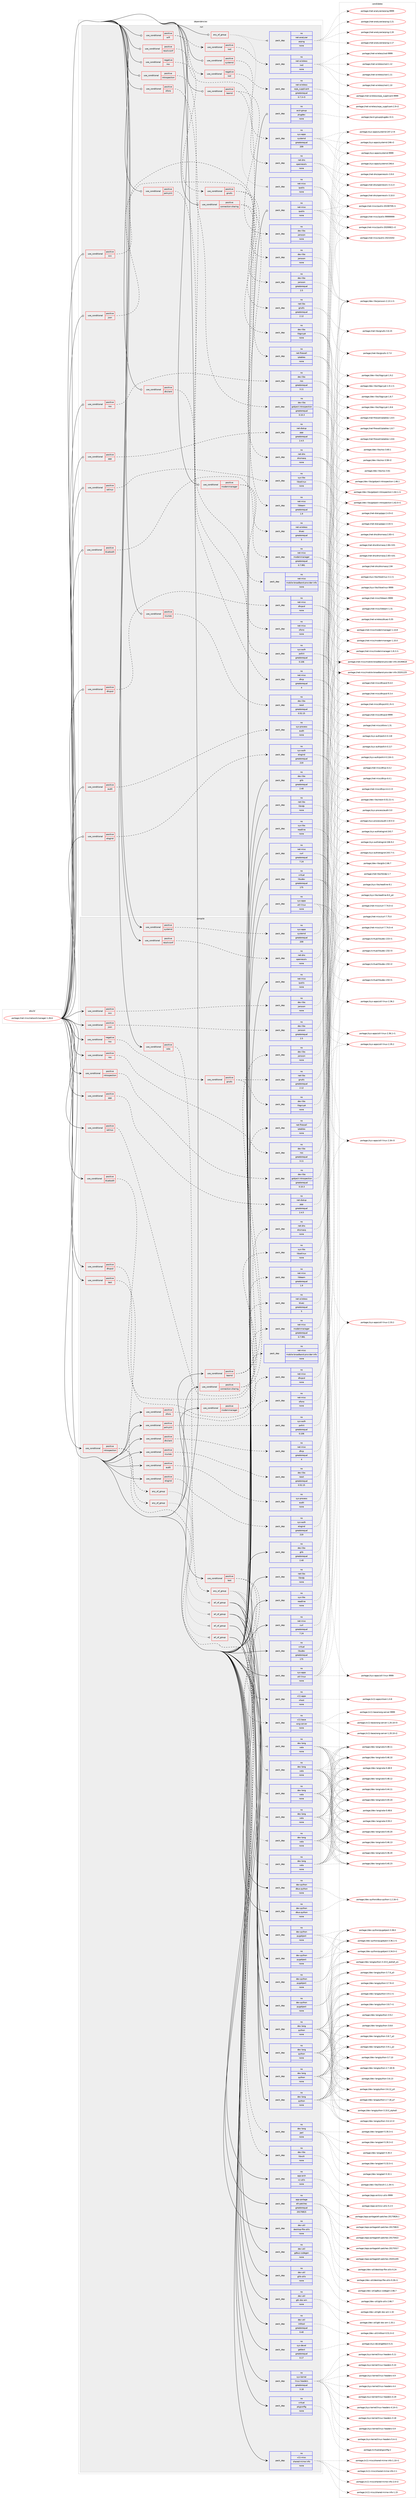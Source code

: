 digraph prolog {

# *************
# Graph options
# *************

newrank=true;
concentrate=true;
compound=true;
graph [rankdir=LR,fontname=Helvetica,fontsize=10,ranksep=1.5];#, ranksep=2.5, nodesep=0.2];
edge  [arrowhead=vee];
node  [fontname=Helvetica,fontsize=10];

# **********
# The ebuild
# **********

subgraph cluster_leftcol {
color=gray;
rank=same;
label=<<i>ebuild</i>>;
id [label="portage://net-misc/networkmanager-1.26.6", color=red, width=4, href="../net-misc/networkmanager-1.26.6.svg"];
}

# ****************
# The dependencies
# ****************

subgraph cluster_midcol {
color=gray;
label=<<i>dependencies</i>>;
subgraph cluster_compile {
fillcolor="#eeeeee";
style=filled;
label=<<i>compile</i>>;
subgraph cond2847 {
dependency10905 [label=<<TABLE BORDER="0" CELLBORDER="1" CELLSPACING="0" CELLPADDING="4"><TR><TD ROWSPAN="3" CELLPADDING="10">use_conditional</TD></TR><TR><TD>negative</TD></TR><TR><TD>nss</TD></TR></TABLE>>, shape=none, color=red];
subgraph cond2848 {
dependency10906 [label=<<TABLE BORDER="0" CELLBORDER="1" CELLSPACING="0" CELLPADDING="4"><TR><TD ROWSPAN="3" CELLPADDING="10">use_conditional</TD></TR><TR><TD>positive</TD></TR><TR><TD>gnutls</TD></TR></TABLE>>, shape=none, color=red];
subgraph pack7941 {
dependency10907 [label=<<TABLE BORDER="0" CELLBORDER="1" CELLSPACING="0" CELLPADDING="4" WIDTH="220"><TR><TD ROWSPAN="6" CELLPADDING="30">pack_dep</TD></TR><TR><TD WIDTH="110">no</TD></TR><TR><TD>dev-libs</TD></TR><TR><TD>libgcrypt</TD></TR><TR><TD>none</TD></TR><TR><TD></TD></TR></TABLE>>, shape=none, color=blue];
}
dependency10906:e -> dependency10907:w [weight=20,style="dashed",arrowhead="vee"];
subgraph pack7942 {
dependency10908 [label=<<TABLE BORDER="0" CELLBORDER="1" CELLSPACING="0" CELLPADDING="4" WIDTH="220"><TR><TD ROWSPAN="6" CELLPADDING="30">pack_dep</TD></TR><TR><TD WIDTH="110">no</TD></TR><TR><TD>net-libs</TD></TR><TR><TD>gnutls</TD></TR><TR><TD>greaterequal</TD></TR><TR><TD>2.12</TD></TR></TABLE>>, shape=none, color=blue];
}
dependency10906:e -> dependency10908:w [weight=20,style="dashed",arrowhead="vee"];
}
dependency10905:e -> dependency10906:w [weight=20,style="dashed",arrowhead="vee"];
}
id:e -> dependency10905:w [weight=20,style="solid",arrowhead="vee"];
subgraph cond2849 {
dependency10909 [label=<<TABLE BORDER="0" CELLBORDER="1" CELLSPACING="0" CELLPADDING="4"><TR><TD ROWSPAN="3" CELLPADDING="10">use_conditional</TD></TR><TR><TD>positive</TD></TR><TR><TD>audit</TD></TR></TABLE>>, shape=none, color=red];
subgraph pack7943 {
dependency10910 [label=<<TABLE BORDER="0" CELLBORDER="1" CELLSPACING="0" CELLPADDING="4" WIDTH="220"><TR><TD ROWSPAN="6" CELLPADDING="30">pack_dep</TD></TR><TR><TD WIDTH="110">no</TD></TR><TR><TD>sys-process</TD></TR><TR><TD>audit</TD></TR><TR><TD>none</TD></TR><TR><TD></TD></TR></TABLE>>, shape=none, color=blue];
}
dependency10909:e -> dependency10910:w [weight=20,style="dashed",arrowhead="vee"];
}
id:e -> dependency10909:w [weight=20,style="solid",arrowhead="vee"];
subgraph cond2850 {
dependency10911 [label=<<TABLE BORDER="0" CELLBORDER="1" CELLSPACING="0" CELLPADDING="4"><TR><TD ROWSPAN="3" CELLPADDING="10">use_conditional</TD></TR><TR><TD>positive</TD></TR><TR><TD>bluetooth</TD></TR></TABLE>>, shape=none, color=red];
subgraph pack7944 {
dependency10912 [label=<<TABLE BORDER="0" CELLBORDER="1" CELLSPACING="0" CELLPADDING="4" WIDTH="220"><TR><TD ROWSPAN="6" CELLPADDING="30">pack_dep</TD></TR><TR><TD WIDTH="110">no</TD></TR><TR><TD>net-wireless</TD></TR><TR><TD>bluez</TD></TR><TR><TD>greaterequal</TD></TR><TR><TD>5</TD></TR></TABLE>>, shape=none, color=blue];
}
dependency10911:e -> dependency10912:w [weight=20,style="dashed",arrowhead="vee"];
}
id:e -> dependency10911:w [weight=20,style="solid",arrowhead="vee"];
subgraph cond2851 {
dependency10913 [label=<<TABLE BORDER="0" CELLBORDER="1" CELLSPACING="0" CELLPADDING="4"><TR><TD ROWSPAN="3" CELLPADDING="10">use_conditional</TD></TR><TR><TD>positive</TD></TR><TR><TD>connection-sharing</TD></TR></TABLE>>, shape=none, color=red];
subgraph pack7945 {
dependency10914 [label=<<TABLE BORDER="0" CELLBORDER="1" CELLSPACING="0" CELLPADDING="4" WIDTH="220"><TR><TD ROWSPAN="6" CELLPADDING="30">pack_dep</TD></TR><TR><TD WIDTH="110">no</TD></TR><TR><TD>net-dns</TD></TR><TR><TD>dnsmasq</TD></TR><TR><TD>none</TD></TR><TR><TD></TD></TR></TABLE>>, shape=none, color=blue];
}
dependency10913:e -> dependency10914:w [weight=20,style="dashed",arrowhead="vee"];
subgraph pack7946 {
dependency10915 [label=<<TABLE BORDER="0" CELLBORDER="1" CELLSPACING="0" CELLPADDING="4" WIDTH="220"><TR><TD ROWSPAN="6" CELLPADDING="30">pack_dep</TD></TR><TR><TD WIDTH="110">no</TD></TR><TR><TD>net-firewall</TD></TR><TR><TD>iptables</TD></TR><TR><TD>none</TD></TR><TR><TD></TD></TR></TABLE>>, shape=none, color=blue];
}
dependency10913:e -> dependency10915:w [weight=20,style="dashed",arrowhead="vee"];
}
id:e -> dependency10913:w [weight=20,style="solid",arrowhead="vee"];
subgraph cond2852 {
dependency10916 [label=<<TABLE BORDER="0" CELLBORDER="1" CELLSPACING="0" CELLPADDING="4"><TR><TD ROWSPAN="3" CELLPADDING="10">use_conditional</TD></TR><TR><TD>positive</TD></TR><TR><TD>dhclient</TD></TR></TABLE>>, shape=none, color=red];
subgraph pack7947 {
dependency10917 [label=<<TABLE BORDER="0" CELLBORDER="1" CELLSPACING="0" CELLPADDING="4" WIDTH="220"><TR><TD ROWSPAN="6" CELLPADDING="30">pack_dep</TD></TR><TR><TD WIDTH="110">no</TD></TR><TR><TD>net-misc</TD></TR><TR><TD>dhcp</TD></TR><TR><TD>greaterequal</TD></TR><TR><TD>4</TD></TR></TABLE>>, shape=none, color=blue];
}
dependency10916:e -> dependency10917:w [weight=20,style="dashed",arrowhead="vee"];
}
id:e -> dependency10916:w [weight=20,style="solid",arrowhead="vee"];
subgraph cond2853 {
dependency10918 [label=<<TABLE BORDER="0" CELLBORDER="1" CELLSPACING="0" CELLPADDING="4"><TR><TD ROWSPAN="3" CELLPADDING="10">use_conditional</TD></TR><TR><TD>positive</TD></TR><TR><TD>dhcpcd</TD></TR></TABLE>>, shape=none, color=red];
subgraph pack7948 {
dependency10919 [label=<<TABLE BORDER="0" CELLBORDER="1" CELLSPACING="0" CELLPADDING="4" WIDTH="220"><TR><TD ROWSPAN="6" CELLPADDING="30">pack_dep</TD></TR><TR><TD WIDTH="110">no</TD></TR><TR><TD>net-misc</TD></TR><TR><TD>dhcpcd</TD></TR><TR><TD>none</TD></TR><TR><TD></TD></TR></TABLE>>, shape=none, color=blue];
}
dependency10918:e -> dependency10919:w [weight=20,style="dashed",arrowhead="vee"];
}
id:e -> dependency10918:w [weight=20,style="solid",arrowhead="vee"];
subgraph cond2854 {
dependency10920 [label=<<TABLE BORDER="0" CELLBORDER="1" CELLSPACING="0" CELLPADDING="4"><TR><TD ROWSPAN="3" CELLPADDING="10">use_conditional</TD></TR><TR><TD>positive</TD></TR><TR><TD>elogind</TD></TR></TABLE>>, shape=none, color=red];
subgraph pack7949 {
dependency10921 [label=<<TABLE BORDER="0" CELLBORDER="1" CELLSPACING="0" CELLPADDING="4" WIDTH="220"><TR><TD ROWSPAN="6" CELLPADDING="30">pack_dep</TD></TR><TR><TD WIDTH="110">no</TD></TR><TR><TD>sys-auth</TD></TR><TR><TD>elogind</TD></TR><TR><TD>greaterequal</TD></TR><TR><TD>219</TD></TR></TABLE>>, shape=none, color=blue];
}
dependency10920:e -> dependency10921:w [weight=20,style="dashed",arrowhead="vee"];
}
id:e -> dependency10920:w [weight=20,style="solid",arrowhead="vee"];
subgraph cond2855 {
dependency10922 [label=<<TABLE BORDER="0" CELLBORDER="1" CELLSPACING="0" CELLPADDING="4"><TR><TD ROWSPAN="3" CELLPADDING="10">use_conditional</TD></TR><TR><TD>positive</TD></TR><TR><TD>introspection</TD></TR></TABLE>>, shape=none, color=red];
subgraph any106 {
dependency10923 [label=<<TABLE BORDER="0" CELLBORDER="1" CELLSPACING="0" CELLPADDING="4"><TR><TD CELLPADDING="10">any_of_group</TD></TR></TABLE>>, shape=none, color=red];subgraph all14 {
dependency10924 [label=<<TABLE BORDER="0" CELLBORDER="1" CELLSPACING="0" CELLPADDING="4"><TR><TD CELLPADDING="10">all_of_group</TD></TR></TABLE>>, shape=none, color=red];subgraph pack7950 {
dependency10925 [label=<<TABLE BORDER="0" CELLBORDER="1" CELLSPACING="0" CELLPADDING="4" WIDTH="220"><TR><TD ROWSPAN="6" CELLPADDING="30">pack_dep</TD></TR><TR><TD WIDTH="110">no</TD></TR><TR><TD>dev-lang</TD></TR><TR><TD>python</TD></TR><TR><TD>none</TD></TR><TR><TD></TD></TR></TABLE>>, shape=none, color=blue];
}
dependency10924:e -> dependency10925:w [weight=20,style="solid",arrowhead="inv"];
subgraph pack7951 {
dependency10926 [label=<<TABLE BORDER="0" CELLBORDER="1" CELLSPACING="0" CELLPADDING="4" WIDTH="220"><TR><TD ROWSPAN="6" CELLPADDING="30">pack_dep</TD></TR><TR><TD WIDTH="110">no</TD></TR><TR><TD>dev-python</TD></TR><TR><TD>pygobject</TD></TR><TR><TD>none</TD></TR><TR><TD></TD></TR></TABLE>>, shape=none, color=blue];
}
dependency10924:e -> dependency10926:w [weight=20,style="solid",arrowhead="inv"];
}
dependency10923:e -> dependency10924:w [weight=20,style="dotted",arrowhead="oinv"];
subgraph all15 {
dependency10927 [label=<<TABLE BORDER="0" CELLBORDER="1" CELLSPACING="0" CELLPADDING="4"><TR><TD CELLPADDING="10">all_of_group</TD></TR></TABLE>>, shape=none, color=red];subgraph pack7952 {
dependency10928 [label=<<TABLE BORDER="0" CELLBORDER="1" CELLSPACING="0" CELLPADDING="4" WIDTH="220"><TR><TD ROWSPAN="6" CELLPADDING="30">pack_dep</TD></TR><TR><TD WIDTH="110">no</TD></TR><TR><TD>dev-lang</TD></TR><TR><TD>python</TD></TR><TR><TD>none</TD></TR><TR><TD></TD></TR></TABLE>>, shape=none, color=blue];
}
dependency10927:e -> dependency10928:w [weight=20,style="solid",arrowhead="inv"];
subgraph pack7953 {
dependency10929 [label=<<TABLE BORDER="0" CELLBORDER="1" CELLSPACING="0" CELLPADDING="4" WIDTH="220"><TR><TD ROWSPAN="6" CELLPADDING="30">pack_dep</TD></TR><TR><TD WIDTH="110">no</TD></TR><TR><TD>dev-python</TD></TR><TR><TD>pygobject</TD></TR><TR><TD>none</TD></TR><TR><TD></TD></TR></TABLE>>, shape=none, color=blue];
}
dependency10927:e -> dependency10929:w [weight=20,style="solid",arrowhead="inv"];
}
dependency10923:e -> dependency10927:w [weight=20,style="dotted",arrowhead="oinv"];
}
dependency10922:e -> dependency10923:w [weight=20,style="dashed",arrowhead="vee"];
subgraph pack7954 {
dependency10930 [label=<<TABLE BORDER="0" CELLBORDER="1" CELLSPACING="0" CELLPADDING="4" WIDTH="220"><TR><TD ROWSPAN="6" CELLPADDING="30">pack_dep</TD></TR><TR><TD WIDTH="110">no</TD></TR><TR><TD>dev-lang</TD></TR><TR><TD>perl</TD></TR><TR><TD>none</TD></TR><TR><TD></TD></TR></TABLE>>, shape=none, color=blue];
}
dependency10922:e -> dependency10930:w [weight=20,style="dashed",arrowhead="vee"];
subgraph pack7955 {
dependency10931 [label=<<TABLE BORDER="0" CELLBORDER="1" CELLSPACING="0" CELLPADDING="4" WIDTH="220"><TR><TD ROWSPAN="6" CELLPADDING="30">pack_dep</TD></TR><TR><TD WIDTH="110">no</TD></TR><TR><TD>dev-libs</TD></TR><TR><TD>libxslt</TD></TR><TR><TD>none</TD></TR><TR><TD></TD></TR></TABLE>>, shape=none, color=blue];
}
dependency10922:e -> dependency10931:w [weight=20,style="dashed",arrowhead="vee"];
}
id:e -> dependency10922:w [weight=20,style="solid",arrowhead="vee"];
subgraph cond2856 {
dependency10932 [label=<<TABLE BORDER="0" CELLBORDER="1" CELLSPACING="0" CELLPADDING="4"><TR><TD ROWSPAN="3" CELLPADDING="10">use_conditional</TD></TR><TR><TD>positive</TD></TR><TR><TD>introspection</TD></TR></TABLE>>, shape=none, color=red];
subgraph pack7956 {
dependency10933 [label=<<TABLE BORDER="0" CELLBORDER="1" CELLSPACING="0" CELLPADDING="4" WIDTH="220"><TR><TD ROWSPAN="6" CELLPADDING="30">pack_dep</TD></TR><TR><TD WIDTH="110">no</TD></TR><TR><TD>dev-libs</TD></TR><TR><TD>gobject-introspection</TD></TR><TR><TD>greaterequal</TD></TR><TR><TD>0.10.3</TD></TR></TABLE>>, shape=none, color=blue];
}
dependency10932:e -> dependency10933:w [weight=20,style="dashed",arrowhead="vee"];
}
id:e -> dependency10932:w [weight=20,style="solid",arrowhead="vee"];
subgraph cond2857 {
dependency10934 [label=<<TABLE BORDER="0" CELLBORDER="1" CELLSPACING="0" CELLPADDING="4"><TR><TD ROWSPAN="3" CELLPADDING="10">use_conditional</TD></TR><TR><TD>positive</TD></TR><TR><TD>json</TD></TR></TABLE>>, shape=none, color=red];
subgraph pack7957 {
dependency10935 [label=<<TABLE BORDER="0" CELLBORDER="1" CELLSPACING="0" CELLPADDING="4" WIDTH="220"><TR><TD ROWSPAN="6" CELLPADDING="30">pack_dep</TD></TR><TR><TD WIDTH="110">no</TD></TR><TR><TD>dev-libs</TD></TR><TR><TD>jansson</TD></TR><TR><TD>greaterequal</TD></TR><TR><TD>2.5</TD></TR></TABLE>>, shape=none, color=blue];
}
dependency10934:e -> dependency10935:w [weight=20,style="dashed",arrowhead="vee"];
}
id:e -> dependency10934:w [weight=20,style="solid",arrowhead="vee"];
subgraph cond2858 {
dependency10936 [label=<<TABLE BORDER="0" CELLBORDER="1" CELLSPACING="0" CELLPADDING="4"><TR><TD ROWSPAN="3" CELLPADDING="10">use_conditional</TD></TR><TR><TD>positive</TD></TR><TR><TD>modemmanager</TD></TR></TABLE>>, shape=none, color=red];
subgraph pack7958 {
dependency10937 [label=<<TABLE BORDER="0" CELLBORDER="1" CELLSPACING="0" CELLPADDING="4" WIDTH="220"><TR><TD ROWSPAN="6" CELLPADDING="30">pack_dep</TD></TR><TR><TD WIDTH="110">no</TD></TR><TR><TD>net-misc</TD></TR><TR><TD>modemmanager</TD></TR><TR><TD>greaterequal</TD></TR><TR><TD>0.7.991</TD></TR></TABLE>>, shape=none, color=blue];
}
dependency10936:e -> dependency10937:w [weight=20,style="dashed",arrowhead="vee"];
subgraph pack7959 {
dependency10938 [label=<<TABLE BORDER="0" CELLBORDER="1" CELLSPACING="0" CELLPADDING="4" WIDTH="220"><TR><TD ROWSPAN="6" CELLPADDING="30">pack_dep</TD></TR><TR><TD WIDTH="110">no</TD></TR><TR><TD>net-misc</TD></TR><TR><TD>mobile-broadband-provider-info</TD></TR><TR><TD>none</TD></TR><TR><TD></TD></TR></TABLE>>, shape=none, color=blue];
}
dependency10936:e -> dependency10938:w [weight=20,style="dashed",arrowhead="vee"];
}
id:e -> dependency10936:w [weight=20,style="solid",arrowhead="vee"];
subgraph cond2859 {
dependency10939 [label=<<TABLE BORDER="0" CELLBORDER="1" CELLSPACING="0" CELLPADDING="4"><TR><TD ROWSPAN="3" CELLPADDING="10">use_conditional</TD></TR><TR><TD>positive</TD></TR><TR><TD>ncurses</TD></TR></TABLE>>, shape=none, color=red];
subgraph pack7960 {
dependency10940 [label=<<TABLE BORDER="0" CELLBORDER="1" CELLSPACING="0" CELLPADDING="4" WIDTH="220"><TR><TD ROWSPAN="6" CELLPADDING="30">pack_dep</TD></TR><TR><TD WIDTH="110">no</TD></TR><TR><TD>dev-libs</TD></TR><TR><TD>newt</TD></TR><TR><TD>greaterequal</TD></TR><TR><TD>0.52.15</TD></TR></TABLE>>, shape=none, color=blue];
}
dependency10939:e -> dependency10940:w [weight=20,style="dashed",arrowhead="vee"];
}
id:e -> dependency10939:w [weight=20,style="solid",arrowhead="vee"];
subgraph cond2860 {
dependency10941 [label=<<TABLE BORDER="0" CELLBORDER="1" CELLSPACING="0" CELLPADDING="4"><TR><TD ROWSPAN="3" CELLPADDING="10">use_conditional</TD></TR><TR><TD>positive</TD></TR><TR><TD>nss</TD></TR></TABLE>>, shape=none, color=red];
subgraph pack7961 {
dependency10942 [label=<<TABLE BORDER="0" CELLBORDER="1" CELLSPACING="0" CELLPADDING="4" WIDTH="220"><TR><TD ROWSPAN="6" CELLPADDING="30">pack_dep</TD></TR><TR><TD WIDTH="110">no</TD></TR><TR><TD>dev-libs</TD></TR><TR><TD>nss</TD></TR><TR><TD>greaterequal</TD></TR><TR><TD>3.11</TD></TR></TABLE>>, shape=none, color=blue];
}
dependency10941:e -> dependency10942:w [weight=20,style="dashed",arrowhead="vee"];
}
id:e -> dependency10941:w [weight=20,style="solid",arrowhead="vee"];
subgraph cond2861 {
dependency10943 [label=<<TABLE BORDER="0" CELLBORDER="1" CELLSPACING="0" CELLPADDING="4"><TR><TD ROWSPAN="3" CELLPADDING="10">use_conditional</TD></TR><TR><TD>positive</TD></TR><TR><TD>ofono</TD></TR></TABLE>>, shape=none, color=red];
subgraph pack7962 {
dependency10944 [label=<<TABLE BORDER="0" CELLBORDER="1" CELLSPACING="0" CELLPADDING="4" WIDTH="220"><TR><TD ROWSPAN="6" CELLPADDING="30">pack_dep</TD></TR><TR><TD WIDTH="110">no</TD></TR><TR><TD>net-misc</TD></TR><TR><TD>ofono</TD></TR><TR><TD>none</TD></TR><TR><TD></TD></TR></TABLE>>, shape=none, color=blue];
}
dependency10943:e -> dependency10944:w [weight=20,style="dashed",arrowhead="vee"];
}
id:e -> dependency10943:w [weight=20,style="solid",arrowhead="vee"];
subgraph cond2862 {
dependency10945 [label=<<TABLE BORDER="0" CELLBORDER="1" CELLSPACING="0" CELLPADDING="4"><TR><TD ROWSPAN="3" CELLPADDING="10">use_conditional</TD></TR><TR><TD>positive</TD></TR><TR><TD>ovs</TD></TR></TABLE>>, shape=none, color=red];
subgraph pack7963 {
dependency10946 [label=<<TABLE BORDER="0" CELLBORDER="1" CELLSPACING="0" CELLPADDING="4" WIDTH="220"><TR><TD ROWSPAN="6" CELLPADDING="30">pack_dep</TD></TR><TR><TD WIDTH="110">no</TD></TR><TR><TD>dev-libs</TD></TR><TR><TD>jansson</TD></TR><TR><TD>none</TD></TR><TR><TD></TD></TR></TABLE>>, shape=none, color=blue];
}
dependency10945:e -> dependency10946:w [weight=20,style="dashed",arrowhead="vee"];
}
id:e -> dependency10945:w [weight=20,style="solid",arrowhead="vee"];
subgraph cond2863 {
dependency10947 [label=<<TABLE BORDER="0" CELLBORDER="1" CELLSPACING="0" CELLPADDING="4"><TR><TD ROWSPAN="3" CELLPADDING="10">use_conditional</TD></TR><TR><TD>positive</TD></TR><TR><TD>policykit</TD></TR></TABLE>>, shape=none, color=red];
subgraph pack7964 {
dependency10948 [label=<<TABLE BORDER="0" CELLBORDER="1" CELLSPACING="0" CELLPADDING="4" WIDTH="220"><TR><TD ROWSPAN="6" CELLPADDING="30">pack_dep</TD></TR><TR><TD WIDTH="110">no</TD></TR><TR><TD>sys-auth</TD></TR><TR><TD>polkit</TD></TR><TR><TD>greaterequal</TD></TR><TR><TD>0.106</TD></TR></TABLE>>, shape=none, color=blue];
}
dependency10947:e -> dependency10948:w [weight=20,style="dashed",arrowhead="vee"];
}
id:e -> dependency10947:w [weight=20,style="solid",arrowhead="vee"];
subgraph cond2864 {
dependency10949 [label=<<TABLE BORDER="0" CELLBORDER="1" CELLSPACING="0" CELLPADDING="4"><TR><TD ROWSPAN="3" CELLPADDING="10">use_conditional</TD></TR><TR><TD>positive</TD></TR><TR><TD>ppp</TD></TR></TABLE>>, shape=none, color=red];
subgraph pack7965 {
dependency10950 [label=<<TABLE BORDER="0" CELLBORDER="1" CELLSPACING="0" CELLPADDING="4" WIDTH="220"><TR><TD ROWSPAN="6" CELLPADDING="30">pack_dep</TD></TR><TR><TD WIDTH="110">no</TD></TR><TR><TD>net-dialup</TD></TR><TR><TD>ppp</TD></TR><TR><TD>greaterequal</TD></TR><TR><TD>2.4.5</TD></TR></TABLE>>, shape=none, color=blue];
}
dependency10949:e -> dependency10950:w [weight=20,style="dashed",arrowhead="vee"];
}
id:e -> dependency10949:w [weight=20,style="solid",arrowhead="vee"];
subgraph cond2865 {
dependency10951 [label=<<TABLE BORDER="0" CELLBORDER="1" CELLSPACING="0" CELLPADDING="4"><TR><TD ROWSPAN="3" CELLPADDING="10">use_conditional</TD></TR><TR><TD>positive</TD></TR><TR><TD>resolvconf</TD></TR></TABLE>>, shape=none, color=red];
subgraph pack7966 {
dependency10952 [label=<<TABLE BORDER="0" CELLBORDER="1" CELLSPACING="0" CELLPADDING="4" WIDTH="220"><TR><TD ROWSPAN="6" CELLPADDING="30">pack_dep</TD></TR><TR><TD WIDTH="110">no</TD></TR><TR><TD>net-dns</TD></TR><TR><TD>openresolv</TD></TR><TR><TD>none</TD></TR><TR><TD></TD></TR></TABLE>>, shape=none, color=blue];
}
dependency10951:e -> dependency10952:w [weight=20,style="dashed",arrowhead="vee"];
}
id:e -> dependency10951:w [weight=20,style="solid",arrowhead="vee"];
subgraph cond2866 {
dependency10953 [label=<<TABLE BORDER="0" CELLBORDER="1" CELLSPACING="0" CELLPADDING="4"><TR><TD ROWSPAN="3" CELLPADDING="10">use_conditional</TD></TR><TR><TD>positive</TD></TR><TR><TD>selinux</TD></TR></TABLE>>, shape=none, color=red];
subgraph pack7967 {
dependency10954 [label=<<TABLE BORDER="0" CELLBORDER="1" CELLSPACING="0" CELLPADDING="4" WIDTH="220"><TR><TD ROWSPAN="6" CELLPADDING="30">pack_dep</TD></TR><TR><TD WIDTH="110">no</TD></TR><TR><TD>sys-libs</TD></TR><TR><TD>libselinux</TD></TR><TR><TD>none</TD></TR><TR><TD></TD></TR></TABLE>>, shape=none, color=blue];
}
dependency10953:e -> dependency10954:w [weight=20,style="dashed",arrowhead="vee"];
}
id:e -> dependency10953:w [weight=20,style="solid",arrowhead="vee"];
subgraph cond2867 {
dependency10955 [label=<<TABLE BORDER="0" CELLBORDER="1" CELLSPACING="0" CELLPADDING="4"><TR><TD ROWSPAN="3" CELLPADDING="10">use_conditional</TD></TR><TR><TD>positive</TD></TR><TR><TD>systemd</TD></TR></TABLE>>, shape=none, color=red];
subgraph pack7968 {
dependency10956 [label=<<TABLE BORDER="0" CELLBORDER="1" CELLSPACING="0" CELLPADDING="4" WIDTH="220"><TR><TD ROWSPAN="6" CELLPADDING="30">pack_dep</TD></TR><TR><TD WIDTH="110">no</TD></TR><TR><TD>sys-apps</TD></TR><TR><TD>systemd</TD></TR><TR><TD>greaterequal</TD></TR><TR><TD>209</TD></TR></TABLE>>, shape=none, color=blue];
}
dependency10955:e -> dependency10956:w [weight=20,style="dashed",arrowhead="vee"];
}
id:e -> dependency10955:w [weight=20,style="solid",arrowhead="vee"];
subgraph cond2868 {
dependency10957 [label=<<TABLE BORDER="0" CELLBORDER="1" CELLSPACING="0" CELLPADDING="4"><TR><TD ROWSPAN="3" CELLPADDING="10">use_conditional</TD></TR><TR><TD>positive</TD></TR><TR><TD>teamd</TD></TR></TABLE>>, shape=none, color=red];
subgraph pack7969 {
dependency10958 [label=<<TABLE BORDER="0" CELLBORDER="1" CELLSPACING="0" CELLPADDING="4" WIDTH="220"><TR><TD ROWSPAN="6" CELLPADDING="30">pack_dep</TD></TR><TR><TD WIDTH="110">no</TD></TR><TR><TD>dev-libs</TD></TR><TR><TD>jansson</TD></TR><TR><TD>none</TD></TR><TR><TD></TD></TR></TABLE>>, shape=none, color=blue];
}
dependency10957:e -> dependency10958:w [weight=20,style="dashed",arrowhead="vee"];
subgraph pack7970 {
dependency10959 [label=<<TABLE BORDER="0" CELLBORDER="1" CELLSPACING="0" CELLPADDING="4" WIDTH="220"><TR><TD ROWSPAN="6" CELLPADDING="30">pack_dep</TD></TR><TR><TD WIDTH="110">no</TD></TR><TR><TD>net-misc</TD></TR><TR><TD>libteam</TD></TR><TR><TD>greaterequal</TD></TR><TR><TD>1.9</TD></TR></TABLE>>, shape=none, color=blue];
}
dependency10957:e -> dependency10959:w [weight=20,style="dashed",arrowhead="vee"];
}
id:e -> dependency10957:w [weight=20,style="solid",arrowhead="vee"];
subgraph cond2869 {
dependency10960 [label=<<TABLE BORDER="0" CELLBORDER="1" CELLSPACING="0" CELLPADDING="4"><TR><TD ROWSPAN="3" CELLPADDING="10">use_conditional</TD></TR><TR><TD>positive</TD></TR><TR><TD>test</TD></TR></TABLE>>, shape=none, color=red];
subgraph any107 {
dependency10961 [label=<<TABLE BORDER="0" CELLBORDER="1" CELLSPACING="0" CELLPADDING="4"><TR><TD CELLPADDING="10">any_of_group</TD></TR></TABLE>>, shape=none, color=red];subgraph all16 {
dependency10962 [label=<<TABLE BORDER="0" CELLBORDER="1" CELLSPACING="0" CELLPADDING="4"><TR><TD CELLPADDING="10">all_of_group</TD></TR></TABLE>>, shape=none, color=red];subgraph pack7971 {
dependency10963 [label=<<TABLE BORDER="0" CELLBORDER="1" CELLSPACING="0" CELLPADDING="4" WIDTH="220"><TR><TD ROWSPAN="6" CELLPADDING="30">pack_dep</TD></TR><TR><TD WIDTH="110">no</TD></TR><TR><TD>dev-lang</TD></TR><TR><TD>python</TD></TR><TR><TD>none</TD></TR><TR><TD></TD></TR></TABLE>>, shape=none, color=blue];
}
dependency10962:e -> dependency10963:w [weight=20,style="solid",arrowhead="inv"];
subgraph pack7972 {
dependency10964 [label=<<TABLE BORDER="0" CELLBORDER="1" CELLSPACING="0" CELLPADDING="4" WIDTH="220"><TR><TD ROWSPAN="6" CELLPADDING="30">pack_dep</TD></TR><TR><TD WIDTH="110">no</TD></TR><TR><TD>dev-python</TD></TR><TR><TD>dbus-python</TD></TR><TR><TD>none</TD></TR><TR><TD></TD></TR></TABLE>>, shape=none, color=blue];
}
dependency10962:e -> dependency10964:w [weight=20,style="solid",arrowhead="inv"];
subgraph pack7973 {
dependency10965 [label=<<TABLE BORDER="0" CELLBORDER="1" CELLSPACING="0" CELLPADDING="4" WIDTH="220"><TR><TD ROWSPAN="6" CELLPADDING="30">pack_dep</TD></TR><TR><TD WIDTH="110">no</TD></TR><TR><TD>dev-python</TD></TR><TR><TD>pygobject</TD></TR><TR><TD>none</TD></TR><TR><TD></TD></TR></TABLE>>, shape=none, color=blue];
}
dependency10962:e -> dependency10965:w [weight=20,style="solid",arrowhead="inv"];
}
dependency10961:e -> dependency10962:w [weight=20,style="dotted",arrowhead="oinv"];
subgraph all17 {
dependency10966 [label=<<TABLE BORDER="0" CELLBORDER="1" CELLSPACING="0" CELLPADDING="4"><TR><TD CELLPADDING="10">all_of_group</TD></TR></TABLE>>, shape=none, color=red];subgraph pack7974 {
dependency10967 [label=<<TABLE BORDER="0" CELLBORDER="1" CELLSPACING="0" CELLPADDING="4" WIDTH="220"><TR><TD ROWSPAN="6" CELLPADDING="30">pack_dep</TD></TR><TR><TD WIDTH="110">no</TD></TR><TR><TD>dev-lang</TD></TR><TR><TD>python</TD></TR><TR><TD>none</TD></TR><TR><TD></TD></TR></TABLE>>, shape=none, color=blue];
}
dependency10966:e -> dependency10967:w [weight=20,style="solid",arrowhead="inv"];
subgraph pack7975 {
dependency10968 [label=<<TABLE BORDER="0" CELLBORDER="1" CELLSPACING="0" CELLPADDING="4" WIDTH="220"><TR><TD ROWSPAN="6" CELLPADDING="30">pack_dep</TD></TR><TR><TD WIDTH="110">no</TD></TR><TR><TD>dev-python</TD></TR><TR><TD>dbus-python</TD></TR><TR><TD>none</TD></TR><TR><TD></TD></TR></TABLE>>, shape=none, color=blue];
}
dependency10966:e -> dependency10968:w [weight=20,style="solid",arrowhead="inv"];
subgraph pack7976 {
dependency10969 [label=<<TABLE BORDER="0" CELLBORDER="1" CELLSPACING="0" CELLPADDING="4" WIDTH="220"><TR><TD ROWSPAN="6" CELLPADDING="30">pack_dep</TD></TR><TR><TD WIDTH="110">no</TD></TR><TR><TD>dev-python</TD></TR><TR><TD>pygobject</TD></TR><TR><TD>none</TD></TR><TR><TD></TD></TR></TABLE>>, shape=none, color=blue];
}
dependency10966:e -> dependency10969:w [weight=20,style="solid",arrowhead="inv"];
}
dependency10961:e -> dependency10966:w [weight=20,style="dotted",arrowhead="oinv"];
}
dependency10960:e -> dependency10961:w [weight=20,style="dashed",arrowhead="vee"];
}
id:e -> dependency10960:w [weight=20,style="solid",arrowhead="vee"];
subgraph cond2870 {
dependency10970 [label=<<TABLE BORDER="0" CELLBORDER="1" CELLSPACING="0" CELLPADDING="4"><TR><TD ROWSPAN="3" CELLPADDING="10">use_conditional</TD></TR><TR><TD>positive</TD></TR><TR><TD>test</TD></TR></TABLE>>, shape=none, color=red];
subgraph pack7977 {
dependency10971 [label=<<TABLE BORDER="0" CELLBORDER="1" CELLSPACING="0" CELLPADDING="4" WIDTH="220"><TR><TD ROWSPAN="6" CELLPADDING="30">pack_dep</TD></TR><TR><TD WIDTH="110">no</TD></TR><TR><TD>x11-base</TD></TR><TR><TD>xorg-server</TD></TR><TR><TD>none</TD></TR><TR><TD></TD></TR></TABLE>>, shape=none, color=blue];
}
dependency10970:e -> dependency10971:w [weight=20,style="dashed",arrowhead="vee"];
subgraph pack7978 {
dependency10972 [label=<<TABLE BORDER="0" CELLBORDER="1" CELLSPACING="0" CELLPADDING="4" WIDTH="220"><TR><TD ROWSPAN="6" CELLPADDING="30">pack_dep</TD></TR><TR><TD WIDTH="110">no</TD></TR><TR><TD>x11-apps</TD></TR><TR><TD>xhost</TD></TR><TR><TD>none</TD></TR><TR><TD></TD></TR></TABLE>>, shape=none, color=blue];
}
dependency10970:e -> dependency10972:w [weight=20,style="dashed",arrowhead="vee"];
}
id:e -> dependency10970:w [weight=20,style="solid",arrowhead="vee"];
subgraph cond2871 {
dependency10973 [label=<<TABLE BORDER="0" CELLBORDER="1" CELLSPACING="0" CELLPADDING="4"><TR><TD ROWSPAN="3" CELLPADDING="10">use_conditional</TD></TR><TR><TD>positive</TD></TR><TR><TD>vala</TD></TR></TABLE>>, shape=none, color=red];
subgraph any108 {
dependency10974 [label=<<TABLE BORDER="0" CELLBORDER="1" CELLSPACING="0" CELLPADDING="4"><TR><TD CELLPADDING="10">any_of_group</TD></TR></TABLE>>, shape=none, color=red];subgraph pack7979 {
dependency10975 [label=<<TABLE BORDER="0" CELLBORDER="1" CELLSPACING="0" CELLPADDING="4" WIDTH="220"><TR><TD ROWSPAN="6" CELLPADDING="30">pack_dep</TD></TR><TR><TD WIDTH="110">no</TD></TR><TR><TD>dev-lang</TD></TR><TR><TD>vala</TD></TR><TR><TD>none</TD></TR><TR><TD></TD></TR></TABLE>>, shape=none, color=blue];
}
dependency10974:e -> dependency10975:w [weight=20,style="dotted",arrowhead="oinv"];
subgraph pack7980 {
dependency10976 [label=<<TABLE BORDER="0" CELLBORDER="1" CELLSPACING="0" CELLPADDING="4" WIDTH="220"><TR><TD ROWSPAN="6" CELLPADDING="30">pack_dep</TD></TR><TR><TD WIDTH="110">no</TD></TR><TR><TD>dev-lang</TD></TR><TR><TD>vala</TD></TR><TR><TD>none</TD></TR><TR><TD></TD></TR></TABLE>>, shape=none, color=blue];
}
dependency10974:e -> dependency10976:w [weight=20,style="dotted",arrowhead="oinv"];
subgraph pack7981 {
dependency10977 [label=<<TABLE BORDER="0" CELLBORDER="1" CELLSPACING="0" CELLPADDING="4" WIDTH="220"><TR><TD ROWSPAN="6" CELLPADDING="30">pack_dep</TD></TR><TR><TD WIDTH="110">no</TD></TR><TR><TD>dev-lang</TD></TR><TR><TD>vala</TD></TR><TR><TD>none</TD></TR><TR><TD></TD></TR></TABLE>>, shape=none, color=blue];
}
dependency10974:e -> dependency10977:w [weight=20,style="dotted",arrowhead="oinv"];
subgraph pack7982 {
dependency10978 [label=<<TABLE BORDER="0" CELLBORDER="1" CELLSPACING="0" CELLPADDING="4" WIDTH="220"><TR><TD ROWSPAN="6" CELLPADDING="30">pack_dep</TD></TR><TR><TD WIDTH="110">no</TD></TR><TR><TD>dev-lang</TD></TR><TR><TD>vala</TD></TR><TR><TD>none</TD></TR><TR><TD></TD></TR></TABLE>>, shape=none, color=blue];
}
dependency10974:e -> dependency10978:w [weight=20,style="dotted",arrowhead="oinv"];
subgraph pack7983 {
dependency10979 [label=<<TABLE BORDER="0" CELLBORDER="1" CELLSPACING="0" CELLPADDING="4" WIDTH="220"><TR><TD ROWSPAN="6" CELLPADDING="30">pack_dep</TD></TR><TR><TD WIDTH="110">no</TD></TR><TR><TD>dev-lang</TD></TR><TR><TD>vala</TD></TR><TR><TD>none</TD></TR><TR><TD></TD></TR></TABLE>>, shape=none, color=blue];
}
dependency10974:e -> dependency10979:w [weight=20,style="dotted",arrowhead="oinv"];
subgraph pack7984 {
dependency10980 [label=<<TABLE BORDER="0" CELLBORDER="1" CELLSPACING="0" CELLPADDING="4" WIDTH="220"><TR><TD ROWSPAN="6" CELLPADDING="30">pack_dep</TD></TR><TR><TD WIDTH="110">no</TD></TR><TR><TD>dev-lang</TD></TR><TR><TD>vala</TD></TR><TR><TD>none</TD></TR><TR><TD></TD></TR></TABLE>>, shape=none, color=blue];
}
dependency10974:e -> dependency10980:w [weight=20,style="dotted",arrowhead="oinv"];
}
dependency10973:e -> dependency10974:w [weight=20,style="dashed",arrowhead="vee"];
}
id:e -> dependency10973:w [weight=20,style="solid",arrowhead="vee"];
subgraph pack7985 {
dependency10981 [label=<<TABLE BORDER="0" CELLBORDER="1" CELLSPACING="0" CELLPADDING="4" WIDTH="220"><TR><TD ROWSPAN="6" CELLPADDING="30">pack_dep</TD></TR><TR><TD WIDTH="110">no</TD></TR><TR><TD>app-arch</TD></TR><TR><TD>xz-utils</TD></TR><TR><TD>none</TD></TR><TR><TD></TD></TR></TABLE>>, shape=none, color=blue];
}
id:e -> dependency10981:w [weight=20,style="solid",arrowhead="vee"];
subgraph pack7986 {
dependency10982 [label=<<TABLE BORDER="0" CELLBORDER="1" CELLSPACING="0" CELLPADDING="4" WIDTH="220"><TR><TD ROWSPAN="6" CELLPADDING="30">pack_dep</TD></TR><TR><TD WIDTH="110">no</TD></TR><TR><TD>app-portage</TD></TR><TR><TD>elt-patches</TD></TR><TR><TD>greaterequal</TD></TR><TR><TD>20170815</TD></TR></TABLE>>, shape=none, color=blue];
}
id:e -> dependency10982:w [weight=20,style="solid",arrowhead="vee"];
subgraph pack7987 {
dependency10983 [label=<<TABLE BORDER="0" CELLBORDER="1" CELLSPACING="0" CELLPADDING="4" WIDTH="220"><TR><TD ROWSPAN="6" CELLPADDING="30">pack_dep</TD></TR><TR><TD WIDTH="110">no</TD></TR><TR><TD>dev-libs</TD></TR><TR><TD>glib</TD></TR><TR><TD>greaterequal</TD></TR><TR><TD>2.40</TD></TR></TABLE>>, shape=none, color=blue];
}
id:e -> dependency10983:w [weight=20,style="solid",arrowhead="vee"];
subgraph pack7988 {
dependency10984 [label=<<TABLE BORDER="0" CELLBORDER="1" CELLSPACING="0" CELLPADDING="4" WIDTH="220"><TR><TD ROWSPAN="6" CELLPADDING="30">pack_dep</TD></TR><TR><TD WIDTH="110">no</TD></TR><TR><TD>dev-util</TD></TR><TR><TD>desktop-file-utils</TD></TR><TR><TD>none</TD></TR><TR><TD></TD></TR></TABLE>>, shape=none, color=blue];
}
id:e -> dependency10984:w [weight=20,style="solid",arrowhead="vee"];
subgraph pack7989 {
dependency10985 [label=<<TABLE BORDER="0" CELLBORDER="1" CELLSPACING="0" CELLPADDING="4" WIDTH="220"><TR><TD ROWSPAN="6" CELLPADDING="30">pack_dep</TD></TR><TR><TD WIDTH="110">no</TD></TR><TR><TD>dev-util</TD></TR><TR><TD>gdbus-codegen</TD></TR><TR><TD>none</TD></TR><TR><TD></TD></TR></TABLE>>, shape=none, color=blue];
}
id:e -> dependency10985:w [weight=20,style="solid",arrowhead="vee"];
subgraph pack7990 {
dependency10986 [label=<<TABLE BORDER="0" CELLBORDER="1" CELLSPACING="0" CELLPADDING="4" WIDTH="220"><TR><TD ROWSPAN="6" CELLPADDING="30">pack_dep</TD></TR><TR><TD WIDTH="110">no</TD></TR><TR><TD>dev-util</TD></TR><TR><TD>glib-utils</TD></TR><TR><TD>none</TD></TR><TR><TD></TD></TR></TABLE>>, shape=none, color=blue];
}
id:e -> dependency10986:w [weight=20,style="solid",arrowhead="vee"];
subgraph pack7991 {
dependency10987 [label=<<TABLE BORDER="0" CELLBORDER="1" CELLSPACING="0" CELLPADDING="4" WIDTH="220"><TR><TD ROWSPAN="6" CELLPADDING="30">pack_dep</TD></TR><TR><TD WIDTH="110">no</TD></TR><TR><TD>dev-util</TD></TR><TR><TD>gtk-doc-am</TD></TR><TR><TD>none</TD></TR><TR><TD></TD></TR></TABLE>>, shape=none, color=blue];
}
id:e -> dependency10987:w [weight=20,style="solid",arrowhead="vee"];
subgraph pack7992 {
dependency10988 [label=<<TABLE BORDER="0" CELLBORDER="1" CELLSPACING="0" CELLPADDING="4" WIDTH="220"><TR><TD ROWSPAN="6" CELLPADDING="30">pack_dep</TD></TR><TR><TD WIDTH="110">no</TD></TR><TR><TD>dev-util</TD></TR><TR><TD>intltool</TD></TR><TR><TD>greaterequal</TD></TR><TR><TD>0.40</TD></TR></TABLE>>, shape=none, color=blue];
}
id:e -> dependency10988:w [weight=20,style="solid",arrowhead="vee"];
subgraph pack7993 {
dependency10989 [label=<<TABLE BORDER="0" CELLBORDER="1" CELLSPACING="0" CELLPADDING="4" WIDTH="220"><TR><TD ROWSPAN="6" CELLPADDING="30">pack_dep</TD></TR><TR><TD WIDTH="110">no</TD></TR><TR><TD>net-libs</TD></TR><TR><TD>libndp</TD></TR><TR><TD>none</TD></TR><TR><TD></TD></TR></TABLE>>, shape=none, color=blue];
}
id:e -> dependency10989:w [weight=20,style="solid",arrowhead="vee"];
subgraph pack7994 {
dependency10990 [label=<<TABLE BORDER="0" CELLBORDER="1" CELLSPACING="0" CELLPADDING="4" WIDTH="220"><TR><TD ROWSPAN="6" CELLPADDING="30">pack_dep</TD></TR><TR><TD WIDTH="110">no</TD></TR><TR><TD>net-misc</TD></TR><TR><TD>curl</TD></TR><TR><TD>greaterequal</TD></TR><TR><TD>7.24</TD></TR></TABLE>>, shape=none, color=blue];
}
id:e -> dependency10990:w [weight=20,style="solid",arrowhead="vee"];
subgraph pack7995 {
dependency10991 [label=<<TABLE BORDER="0" CELLBORDER="1" CELLSPACING="0" CELLPADDING="4" WIDTH="220"><TR><TD ROWSPAN="6" CELLPADDING="30">pack_dep</TD></TR><TR><TD WIDTH="110">no</TD></TR><TR><TD>net-misc</TD></TR><TR><TD>iputils</TD></TR><TR><TD>none</TD></TR><TR><TD></TD></TR></TABLE>>, shape=none, color=blue];
}
id:e -> dependency10991:w [weight=20,style="solid",arrowhead="vee"];
subgraph pack7996 {
dependency10992 [label=<<TABLE BORDER="0" CELLBORDER="1" CELLSPACING="0" CELLPADDING="4" WIDTH="220"><TR><TD ROWSPAN="6" CELLPADDING="30">pack_dep</TD></TR><TR><TD WIDTH="110">no</TD></TR><TR><TD>sys-apps</TD></TR><TR><TD>util-linux</TD></TR><TR><TD>none</TD></TR><TR><TD></TD></TR></TABLE>>, shape=none, color=blue];
}
id:e -> dependency10992:w [weight=20,style="solid",arrowhead="vee"];
subgraph pack7997 {
dependency10993 [label=<<TABLE BORDER="0" CELLBORDER="1" CELLSPACING="0" CELLPADDING="4" WIDTH="220"><TR><TD ROWSPAN="6" CELLPADDING="30">pack_dep</TD></TR><TR><TD WIDTH="110">no</TD></TR><TR><TD>sys-devel</TD></TR><TR><TD>gettext</TD></TR><TR><TD>greaterequal</TD></TR><TR><TD>0.17</TD></TR></TABLE>>, shape=none, color=blue];
}
id:e -> dependency10993:w [weight=20,style="solid",arrowhead="vee"];
subgraph pack7998 {
dependency10994 [label=<<TABLE BORDER="0" CELLBORDER="1" CELLSPACING="0" CELLPADDING="4" WIDTH="220"><TR><TD ROWSPAN="6" CELLPADDING="30">pack_dep</TD></TR><TR><TD WIDTH="110">no</TD></TR><TR><TD>sys-kernel</TD></TR><TR><TD>linux-headers</TD></TR><TR><TD>greaterequal</TD></TR><TR><TD>3.18</TD></TR></TABLE>>, shape=none, color=blue];
}
id:e -> dependency10994:w [weight=20,style="solid",arrowhead="vee"];
subgraph pack7999 {
dependency10995 [label=<<TABLE BORDER="0" CELLBORDER="1" CELLSPACING="0" CELLPADDING="4" WIDTH="220"><TR><TD ROWSPAN="6" CELLPADDING="30">pack_dep</TD></TR><TR><TD WIDTH="110">no</TD></TR><TR><TD>sys-libs</TD></TR><TR><TD>readline</TD></TR><TR><TD>none</TD></TR><TR><TD></TD></TR></TABLE>>, shape=none, color=blue];
}
id:e -> dependency10995:w [weight=20,style="solid",arrowhead="vee"];
subgraph pack8000 {
dependency10996 [label=<<TABLE BORDER="0" CELLBORDER="1" CELLSPACING="0" CELLPADDING="4" WIDTH="220"><TR><TD ROWSPAN="6" CELLPADDING="30">pack_dep</TD></TR><TR><TD WIDTH="110">no</TD></TR><TR><TD>virtual</TD></TR><TR><TD>libudev</TD></TR><TR><TD>greaterequal</TD></TR><TR><TD>175</TD></TR></TABLE>>, shape=none, color=blue];
}
id:e -> dependency10996:w [weight=20,style="solid",arrowhead="vee"];
subgraph pack8001 {
dependency10997 [label=<<TABLE BORDER="0" CELLBORDER="1" CELLSPACING="0" CELLPADDING="4" WIDTH="220"><TR><TD ROWSPAN="6" CELLPADDING="30">pack_dep</TD></TR><TR><TD WIDTH="110">no</TD></TR><TR><TD>virtual</TD></TR><TR><TD>pkgconfig</TD></TR><TR><TD>none</TD></TR><TR><TD></TD></TR></TABLE>>, shape=none, color=blue];
}
id:e -> dependency10997:w [weight=20,style="solid",arrowhead="vee"];
subgraph pack8002 {
dependency10998 [label=<<TABLE BORDER="0" CELLBORDER="1" CELLSPACING="0" CELLPADDING="4" WIDTH="220"><TR><TD ROWSPAN="6" CELLPADDING="30">pack_dep</TD></TR><TR><TD WIDTH="110">no</TD></TR><TR><TD>x11-misc</TD></TR><TR><TD>shared-mime-info</TD></TR><TR><TD>none</TD></TR><TR><TD></TD></TR></TABLE>>, shape=none, color=blue];
}
id:e -> dependency10998:w [weight=20,style="solid",arrowhead="vee"];
}
subgraph cluster_compileandrun {
fillcolor="#eeeeee";
style=filled;
label=<<i>compile and run</i>>;
}
subgraph cluster_run {
fillcolor="#eeeeee";
style=filled;
label=<<i>run</i>>;
subgraph any109 {
dependency10999 [label=<<TABLE BORDER="0" CELLBORDER="1" CELLSPACING="0" CELLPADDING="4"><TR><TD CELLPADDING="10">any_of_group</TD></TR></TABLE>>, shape=none, color=red];subgraph pack8003 {
dependency11000 [label=<<TABLE BORDER="0" CELLBORDER="1" CELLSPACING="0" CELLPADDING="4" WIDTH="220"><TR><TD ROWSPAN="6" CELLPADDING="30">pack_dep</TD></TR><TR><TD WIDTH="110">no</TD></TR><TR><TD>net-misc</TD></TR><TR><TD>iputils</TD></TR><TR><TD>none</TD></TR><TR><TD></TD></TR></TABLE>>, shape=none, color=blue];
}
dependency10999:e -> dependency11000:w [weight=20,style="dotted",arrowhead="oinv"];
subgraph pack8004 {
dependency11001 [label=<<TABLE BORDER="0" CELLBORDER="1" CELLSPACING="0" CELLPADDING="4" WIDTH="220"><TR><TD ROWSPAN="6" CELLPADDING="30">pack_dep</TD></TR><TR><TD WIDTH="110">no</TD></TR><TR><TD>net-analyzer</TD></TR><TR><TD>arping</TD></TR><TR><TD>none</TD></TR><TR><TD></TD></TR></TABLE>>, shape=none, color=blue];
}
dependency10999:e -> dependency11001:w [weight=20,style="dotted",arrowhead="oinv"];
}
id:e -> dependency10999:w [weight=20,style="solid",arrowhead="odot"];
subgraph cond2872 {
dependency11002 [label=<<TABLE BORDER="0" CELLBORDER="1" CELLSPACING="0" CELLPADDING="4"><TR><TD ROWSPAN="3" CELLPADDING="10">use_conditional</TD></TR><TR><TD>negative</TD></TR><TR><TD>nss</TD></TR></TABLE>>, shape=none, color=red];
subgraph cond2873 {
dependency11003 [label=<<TABLE BORDER="0" CELLBORDER="1" CELLSPACING="0" CELLPADDING="4"><TR><TD ROWSPAN="3" CELLPADDING="10">use_conditional</TD></TR><TR><TD>positive</TD></TR><TR><TD>gnutls</TD></TR></TABLE>>, shape=none, color=red];
subgraph pack8005 {
dependency11004 [label=<<TABLE BORDER="0" CELLBORDER="1" CELLSPACING="0" CELLPADDING="4" WIDTH="220"><TR><TD ROWSPAN="6" CELLPADDING="30">pack_dep</TD></TR><TR><TD WIDTH="110">no</TD></TR><TR><TD>dev-libs</TD></TR><TR><TD>libgcrypt</TD></TR><TR><TD>none</TD></TR><TR><TD></TD></TR></TABLE>>, shape=none, color=blue];
}
dependency11003:e -> dependency11004:w [weight=20,style="dashed",arrowhead="vee"];
subgraph pack8006 {
dependency11005 [label=<<TABLE BORDER="0" CELLBORDER="1" CELLSPACING="0" CELLPADDING="4" WIDTH="220"><TR><TD ROWSPAN="6" CELLPADDING="30">pack_dep</TD></TR><TR><TD WIDTH="110">no</TD></TR><TR><TD>net-libs</TD></TR><TR><TD>gnutls</TD></TR><TR><TD>greaterequal</TD></TR><TR><TD>2.12</TD></TR></TABLE>>, shape=none, color=blue];
}
dependency11003:e -> dependency11005:w [weight=20,style="dashed",arrowhead="vee"];
}
dependency11002:e -> dependency11003:w [weight=20,style="dashed",arrowhead="vee"];
}
id:e -> dependency11002:w [weight=20,style="solid",arrowhead="odot"];
subgraph cond2874 {
dependency11006 [label=<<TABLE BORDER="0" CELLBORDER="1" CELLSPACING="0" CELLPADDING="4"><TR><TD ROWSPAN="3" CELLPADDING="10">use_conditional</TD></TR><TR><TD>positive</TD></TR><TR><TD>audit</TD></TR></TABLE>>, shape=none, color=red];
subgraph pack8007 {
dependency11007 [label=<<TABLE BORDER="0" CELLBORDER="1" CELLSPACING="0" CELLPADDING="4" WIDTH="220"><TR><TD ROWSPAN="6" CELLPADDING="30">pack_dep</TD></TR><TR><TD WIDTH="110">no</TD></TR><TR><TD>sys-process</TD></TR><TR><TD>audit</TD></TR><TR><TD>none</TD></TR><TR><TD></TD></TR></TABLE>>, shape=none, color=blue];
}
dependency11006:e -> dependency11007:w [weight=20,style="dashed",arrowhead="vee"];
}
id:e -> dependency11006:w [weight=20,style="solid",arrowhead="odot"];
subgraph cond2875 {
dependency11008 [label=<<TABLE BORDER="0" CELLBORDER="1" CELLSPACING="0" CELLPADDING="4"><TR><TD ROWSPAN="3" CELLPADDING="10">use_conditional</TD></TR><TR><TD>positive</TD></TR><TR><TD>bluetooth</TD></TR></TABLE>>, shape=none, color=red];
subgraph pack8008 {
dependency11009 [label=<<TABLE BORDER="0" CELLBORDER="1" CELLSPACING="0" CELLPADDING="4" WIDTH="220"><TR><TD ROWSPAN="6" CELLPADDING="30">pack_dep</TD></TR><TR><TD WIDTH="110">no</TD></TR><TR><TD>net-wireless</TD></TR><TR><TD>bluez</TD></TR><TR><TD>greaterequal</TD></TR><TR><TD>5</TD></TR></TABLE>>, shape=none, color=blue];
}
dependency11008:e -> dependency11009:w [weight=20,style="dashed",arrowhead="vee"];
}
id:e -> dependency11008:w [weight=20,style="solid",arrowhead="odot"];
subgraph cond2876 {
dependency11010 [label=<<TABLE BORDER="0" CELLBORDER="1" CELLSPACING="0" CELLPADDING="4"><TR><TD ROWSPAN="3" CELLPADDING="10">use_conditional</TD></TR><TR><TD>positive</TD></TR><TR><TD>connection-sharing</TD></TR></TABLE>>, shape=none, color=red];
subgraph pack8009 {
dependency11011 [label=<<TABLE BORDER="0" CELLBORDER="1" CELLSPACING="0" CELLPADDING="4" WIDTH="220"><TR><TD ROWSPAN="6" CELLPADDING="30">pack_dep</TD></TR><TR><TD WIDTH="110">no</TD></TR><TR><TD>net-dns</TD></TR><TR><TD>dnsmasq</TD></TR><TR><TD>none</TD></TR><TR><TD></TD></TR></TABLE>>, shape=none, color=blue];
}
dependency11010:e -> dependency11011:w [weight=20,style="dashed",arrowhead="vee"];
subgraph pack8010 {
dependency11012 [label=<<TABLE BORDER="0" CELLBORDER="1" CELLSPACING="0" CELLPADDING="4" WIDTH="220"><TR><TD ROWSPAN="6" CELLPADDING="30">pack_dep</TD></TR><TR><TD WIDTH="110">no</TD></TR><TR><TD>net-firewall</TD></TR><TR><TD>iptables</TD></TR><TR><TD>none</TD></TR><TR><TD></TD></TR></TABLE>>, shape=none, color=blue];
}
dependency11010:e -> dependency11012:w [weight=20,style="dashed",arrowhead="vee"];
}
id:e -> dependency11010:w [weight=20,style="solid",arrowhead="odot"];
subgraph cond2877 {
dependency11013 [label=<<TABLE BORDER="0" CELLBORDER="1" CELLSPACING="0" CELLPADDING="4"><TR><TD ROWSPAN="3" CELLPADDING="10">use_conditional</TD></TR><TR><TD>positive</TD></TR><TR><TD>dhclient</TD></TR></TABLE>>, shape=none, color=red];
subgraph pack8011 {
dependency11014 [label=<<TABLE BORDER="0" CELLBORDER="1" CELLSPACING="0" CELLPADDING="4" WIDTH="220"><TR><TD ROWSPAN="6" CELLPADDING="30">pack_dep</TD></TR><TR><TD WIDTH="110">no</TD></TR><TR><TD>net-misc</TD></TR><TR><TD>dhcp</TD></TR><TR><TD>greaterequal</TD></TR><TR><TD>4</TD></TR></TABLE>>, shape=none, color=blue];
}
dependency11013:e -> dependency11014:w [weight=20,style="dashed",arrowhead="vee"];
}
id:e -> dependency11013:w [weight=20,style="solid",arrowhead="odot"];
subgraph cond2878 {
dependency11015 [label=<<TABLE BORDER="0" CELLBORDER="1" CELLSPACING="0" CELLPADDING="4"><TR><TD ROWSPAN="3" CELLPADDING="10">use_conditional</TD></TR><TR><TD>positive</TD></TR><TR><TD>dhcpcd</TD></TR></TABLE>>, shape=none, color=red];
subgraph pack8012 {
dependency11016 [label=<<TABLE BORDER="0" CELLBORDER="1" CELLSPACING="0" CELLPADDING="4" WIDTH="220"><TR><TD ROWSPAN="6" CELLPADDING="30">pack_dep</TD></TR><TR><TD WIDTH="110">no</TD></TR><TR><TD>net-misc</TD></TR><TR><TD>dhcpcd</TD></TR><TR><TD>none</TD></TR><TR><TD></TD></TR></TABLE>>, shape=none, color=blue];
}
dependency11015:e -> dependency11016:w [weight=20,style="dashed",arrowhead="vee"];
}
id:e -> dependency11015:w [weight=20,style="solid",arrowhead="odot"];
subgraph cond2879 {
dependency11017 [label=<<TABLE BORDER="0" CELLBORDER="1" CELLSPACING="0" CELLPADDING="4"><TR><TD ROWSPAN="3" CELLPADDING="10">use_conditional</TD></TR><TR><TD>positive</TD></TR><TR><TD>elogind</TD></TR></TABLE>>, shape=none, color=red];
subgraph pack8013 {
dependency11018 [label=<<TABLE BORDER="0" CELLBORDER="1" CELLSPACING="0" CELLPADDING="4" WIDTH="220"><TR><TD ROWSPAN="6" CELLPADDING="30">pack_dep</TD></TR><TR><TD WIDTH="110">no</TD></TR><TR><TD>sys-auth</TD></TR><TR><TD>elogind</TD></TR><TR><TD>greaterequal</TD></TR><TR><TD>219</TD></TR></TABLE>>, shape=none, color=blue];
}
dependency11017:e -> dependency11018:w [weight=20,style="dashed",arrowhead="vee"];
}
id:e -> dependency11017:w [weight=20,style="solid",arrowhead="odot"];
subgraph cond2880 {
dependency11019 [label=<<TABLE BORDER="0" CELLBORDER="1" CELLSPACING="0" CELLPADDING="4"><TR><TD ROWSPAN="3" CELLPADDING="10">use_conditional</TD></TR><TR><TD>positive</TD></TR><TR><TD>introspection</TD></TR></TABLE>>, shape=none, color=red];
subgraph pack8014 {
dependency11020 [label=<<TABLE BORDER="0" CELLBORDER="1" CELLSPACING="0" CELLPADDING="4" WIDTH="220"><TR><TD ROWSPAN="6" CELLPADDING="30">pack_dep</TD></TR><TR><TD WIDTH="110">no</TD></TR><TR><TD>dev-libs</TD></TR><TR><TD>gobject-introspection</TD></TR><TR><TD>greaterequal</TD></TR><TR><TD>0.10.3</TD></TR></TABLE>>, shape=none, color=blue];
}
dependency11019:e -> dependency11020:w [weight=20,style="dashed",arrowhead="vee"];
}
id:e -> dependency11019:w [weight=20,style="solid",arrowhead="odot"];
subgraph cond2881 {
dependency11021 [label=<<TABLE BORDER="0" CELLBORDER="1" CELLSPACING="0" CELLPADDING="4"><TR><TD ROWSPAN="3" CELLPADDING="10">use_conditional</TD></TR><TR><TD>positive</TD></TR><TR><TD>json</TD></TR></TABLE>>, shape=none, color=red];
subgraph pack8015 {
dependency11022 [label=<<TABLE BORDER="0" CELLBORDER="1" CELLSPACING="0" CELLPADDING="4" WIDTH="220"><TR><TD ROWSPAN="6" CELLPADDING="30">pack_dep</TD></TR><TR><TD WIDTH="110">no</TD></TR><TR><TD>dev-libs</TD></TR><TR><TD>jansson</TD></TR><TR><TD>greaterequal</TD></TR><TR><TD>2.5</TD></TR></TABLE>>, shape=none, color=blue];
}
dependency11021:e -> dependency11022:w [weight=20,style="dashed",arrowhead="vee"];
}
id:e -> dependency11021:w [weight=20,style="solid",arrowhead="odot"];
subgraph cond2882 {
dependency11023 [label=<<TABLE BORDER="0" CELLBORDER="1" CELLSPACING="0" CELLPADDING="4"><TR><TD ROWSPAN="3" CELLPADDING="10">use_conditional</TD></TR><TR><TD>positive</TD></TR><TR><TD>modemmanager</TD></TR></TABLE>>, shape=none, color=red];
subgraph pack8016 {
dependency11024 [label=<<TABLE BORDER="0" CELLBORDER="1" CELLSPACING="0" CELLPADDING="4" WIDTH="220"><TR><TD ROWSPAN="6" CELLPADDING="30">pack_dep</TD></TR><TR><TD WIDTH="110">no</TD></TR><TR><TD>net-misc</TD></TR><TR><TD>modemmanager</TD></TR><TR><TD>greaterequal</TD></TR><TR><TD>0.7.991</TD></TR></TABLE>>, shape=none, color=blue];
}
dependency11023:e -> dependency11024:w [weight=20,style="dashed",arrowhead="vee"];
subgraph pack8017 {
dependency11025 [label=<<TABLE BORDER="0" CELLBORDER="1" CELLSPACING="0" CELLPADDING="4" WIDTH="220"><TR><TD ROWSPAN="6" CELLPADDING="30">pack_dep</TD></TR><TR><TD WIDTH="110">no</TD></TR><TR><TD>net-misc</TD></TR><TR><TD>mobile-broadband-provider-info</TD></TR><TR><TD>none</TD></TR><TR><TD></TD></TR></TABLE>>, shape=none, color=blue];
}
dependency11023:e -> dependency11025:w [weight=20,style="dashed",arrowhead="vee"];
}
id:e -> dependency11023:w [weight=20,style="solid",arrowhead="odot"];
subgraph cond2883 {
dependency11026 [label=<<TABLE BORDER="0" CELLBORDER="1" CELLSPACING="0" CELLPADDING="4"><TR><TD ROWSPAN="3" CELLPADDING="10">use_conditional</TD></TR><TR><TD>positive</TD></TR><TR><TD>ncurses</TD></TR></TABLE>>, shape=none, color=red];
subgraph pack8018 {
dependency11027 [label=<<TABLE BORDER="0" CELLBORDER="1" CELLSPACING="0" CELLPADDING="4" WIDTH="220"><TR><TD ROWSPAN="6" CELLPADDING="30">pack_dep</TD></TR><TR><TD WIDTH="110">no</TD></TR><TR><TD>dev-libs</TD></TR><TR><TD>newt</TD></TR><TR><TD>greaterequal</TD></TR><TR><TD>0.52.15</TD></TR></TABLE>>, shape=none, color=blue];
}
dependency11026:e -> dependency11027:w [weight=20,style="dashed",arrowhead="vee"];
}
id:e -> dependency11026:w [weight=20,style="solid",arrowhead="odot"];
subgraph cond2884 {
dependency11028 [label=<<TABLE BORDER="0" CELLBORDER="1" CELLSPACING="0" CELLPADDING="4"><TR><TD ROWSPAN="3" CELLPADDING="10">use_conditional</TD></TR><TR><TD>positive</TD></TR><TR><TD>nss</TD></TR></TABLE>>, shape=none, color=red];
subgraph pack8019 {
dependency11029 [label=<<TABLE BORDER="0" CELLBORDER="1" CELLSPACING="0" CELLPADDING="4" WIDTH="220"><TR><TD ROWSPAN="6" CELLPADDING="30">pack_dep</TD></TR><TR><TD WIDTH="110">no</TD></TR><TR><TD>dev-libs</TD></TR><TR><TD>nss</TD></TR><TR><TD>greaterequal</TD></TR><TR><TD>3.11</TD></TR></TABLE>>, shape=none, color=blue];
}
dependency11028:e -> dependency11029:w [weight=20,style="dashed",arrowhead="vee"];
}
id:e -> dependency11028:w [weight=20,style="solid",arrowhead="odot"];
subgraph cond2885 {
dependency11030 [label=<<TABLE BORDER="0" CELLBORDER="1" CELLSPACING="0" CELLPADDING="4"><TR><TD ROWSPAN="3" CELLPADDING="10">use_conditional</TD></TR><TR><TD>positive</TD></TR><TR><TD>ofono</TD></TR></TABLE>>, shape=none, color=red];
subgraph pack8020 {
dependency11031 [label=<<TABLE BORDER="0" CELLBORDER="1" CELLSPACING="0" CELLPADDING="4" WIDTH="220"><TR><TD ROWSPAN="6" CELLPADDING="30">pack_dep</TD></TR><TR><TD WIDTH="110">no</TD></TR><TR><TD>net-misc</TD></TR><TR><TD>ofono</TD></TR><TR><TD>none</TD></TR><TR><TD></TD></TR></TABLE>>, shape=none, color=blue];
}
dependency11030:e -> dependency11031:w [weight=20,style="dashed",arrowhead="vee"];
}
id:e -> dependency11030:w [weight=20,style="solid",arrowhead="odot"];
subgraph cond2886 {
dependency11032 [label=<<TABLE BORDER="0" CELLBORDER="1" CELLSPACING="0" CELLPADDING="4"><TR><TD ROWSPAN="3" CELLPADDING="10">use_conditional</TD></TR><TR><TD>positive</TD></TR><TR><TD>ovs</TD></TR></TABLE>>, shape=none, color=red];
subgraph pack8021 {
dependency11033 [label=<<TABLE BORDER="0" CELLBORDER="1" CELLSPACING="0" CELLPADDING="4" WIDTH="220"><TR><TD ROWSPAN="6" CELLPADDING="30">pack_dep</TD></TR><TR><TD WIDTH="110">no</TD></TR><TR><TD>dev-libs</TD></TR><TR><TD>jansson</TD></TR><TR><TD>none</TD></TR><TR><TD></TD></TR></TABLE>>, shape=none, color=blue];
}
dependency11032:e -> dependency11033:w [weight=20,style="dashed",arrowhead="vee"];
}
id:e -> dependency11032:w [weight=20,style="solid",arrowhead="odot"];
subgraph cond2887 {
dependency11034 [label=<<TABLE BORDER="0" CELLBORDER="1" CELLSPACING="0" CELLPADDING="4"><TR><TD ROWSPAN="3" CELLPADDING="10">use_conditional</TD></TR><TR><TD>positive</TD></TR><TR><TD>policykit</TD></TR></TABLE>>, shape=none, color=red];
subgraph pack8022 {
dependency11035 [label=<<TABLE BORDER="0" CELLBORDER="1" CELLSPACING="0" CELLPADDING="4" WIDTH="220"><TR><TD ROWSPAN="6" CELLPADDING="30">pack_dep</TD></TR><TR><TD WIDTH="110">no</TD></TR><TR><TD>sys-auth</TD></TR><TR><TD>polkit</TD></TR><TR><TD>greaterequal</TD></TR><TR><TD>0.106</TD></TR></TABLE>>, shape=none, color=blue];
}
dependency11034:e -> dependency11035:w [weight=20,style="dashed",arrowhead="vee"];
}
id:e -> dependency11034:w [weight=20,style="solid",arrowhead="odot"];
subgraph cond2888 {
dependency11036 [label=<<TABLE BORDER="0" CELLBORDER="1" CELLSPACING="0" CELLPADDING="4"><TR><TD ROWSPAN="3" CELLPADDING="10">use_conditional</TD></TR><TR><TD>positive</TD></TR><TR><TD>ppp</TD></TR></TABLE>>, shape=none, color=red];
subgraph pack8023 {
dependency11037 [label=<<TABLE BORDER="0" CELLBORDER="1" CELLSPACING="0" CELLPADDING="4" WIDTH="220"><TR><TD ROWSPAN="6" CELLPADDING="30">pack_dep</TD></TR><TR><TD WIDTH="110">no</TD></TR><TR><TD>net-dialup</TD></TR><TR><TD>ppp</TD></TR><TR><TD>greaterequal</TD></TR><TR><TD>2.4.5</TD></TR></TABLE>>, shape=none, color=blue];
}
dependency11036:e -> dependency11037:w [weight=20,style="dashed",arrowhead="vee"];
}
id:e -> dependency11036:w [weight=20,style="solid",arrowhead="odot"];
subgraph cond2889 {
dependency11038 [label=<<TABLE BORDER="0" CELLBORDER="1" CELLSPACING="0" CELLPADDING="4"><TR><TD ROWSPAN="3" CELLPADDING="10">use_conditional</TD></TR><TR><TD>positive</TD></TR><TR><TD>resolvconf</TD></TR></TABLE>>, shape=none, color=red];
subgraph pack8024 {
dependency11039 [label=<<TABLE BORDER="0" CELLBORDER="1" CELLSPACING="0" CELLPADDING="4" WIDTH="220"><TR><TD ROWSPAN="6" CELLPADDING="30">pack_dep</TD></TR><TR><TD WIDTH="110">no</TD></TR><TR><TD>net-dns</TD></TR><TR><TD>openresolv</TD></TR><TR><TD>none</TD></TR><TR><TD></TD></TR></TABLE>>, shape=none, color=blue];
}
dependency11038:e -> dependency11039:w [weight=20,style="dashed",arrowhead="vee"];
}
id:e -> dependency11038:w [weight=20,style="solid",arrowhead="odot"];
subgraph cond2890 {
dependency11040 [label=<<TABLE BORDER="0" CELLBORDER="1" CELLSPACING="0" CELLPADDING="4"><TR><TD ROWSPAN="3" CELLPADDING="10">use_conditional</TD></TR><TR><TD>positive</TD></TR><TR><TD>selinux</TD></TR></TABLE>>, shape=none, color=red];
subgraph pack8025 {
dependency11041 [label=<<TABLE BORDER="0" CELLBORDER="1" CELLSPACING="0" CELLPADDING="4" WIDTH="220"><TR><TD ROWSPAN="6" CELLPADDING="30">pack_dep</TD></TR><TR><TD WIDTH="110">no</TD></TR><TR><TD>sys-libs</TD></TR><TR><TD>libselinux</TD></TR><TR><TD>none</TD></TR><TR><TD></TD></TR></TABLE>>, shape=none, color=blue];
}
dependency11040:e -> dependency11041:w [weight=20,style="dashed",arrowhead="vee"];
}
id:e -> dependency11040:w [weight=20,style="solid",arrowhead="odot"];
subgraph cond2891 {
dependency11042 [label=<<TABLE BORDER="0" CELLBORDER="1" CELLSPACING="0" CELLPADDING="4"><TR><TD ROWSPAN="3" CELLPADDING="10">use_conditional</TD></TR><TR><TD>positive</TD></TR><TR><TD>systemd</TD></TR></TABLE>>, shape=none, color=red];
subgraph pack8026 {
dependency11043 [label=<<TABLE BORDER="0" CELLBORDER="1" CELLSPACING="0" CELLPADDING="4" WIDTH="220"><TR><TD ROWSPAN="6" CELLPADDING="30">pack_dep</TD></TR><TR><TD WIDTH="110">no</TD></TR><TR><TD>sys-apps</TD></TR><TR><TD>systemd</TD></TR><TR><TD>greaterequal</TD></TR><TR><TD>209</TD></TR></TABLE>>, shape=none, color=blue];
}
dependency11042:e -> dependency11043:w [weight=20,style="dashed",arrowhead="vee"];
}
id:e -> dependency11042:w [weight=20,style="solid",arrowhead="odot"];
subgraph cond2892 {
dependency11044 [label=<<TABLE BORDER="0" CELLBORDER="1" CELLSPACING="0" CELLPADDING="4"><TR><TD ROWSPAN="3" CELLPADDING="10">use_conditional</TD></TR><TR><TD>positive</TD></TR><TR><TD>teamd</TD></TR></TABLE>>, shape=none, color=red];
subgraph pack8027 {
dependency11045 [label=<<TABLE BORDER="0" CELLBORDER="1" CELLSPACING="0" CELLPADDING="4" WIDTH="220"><TR><TD ROWSPAN="6" CELLPADDING="30">pack_dep</TD></TR><TR><TD WIDTH="110">no</TD></TR><TR><TD>dev-libs</TD></TR><TR><TD>jansson</TD></TR><TR><TD>none</TD></TR><TR><TD></TD></TR></TABLE>>, shape=none, color=blue];
}
dependency11044:e -> dependency11045:w [weight=20,style="dashed",arrowhead="vee"];
subgraph pack8028 {
dependency11046 [label=<<TABLE BORDER="0" CELLBORDER="1" CELLSPACING="0" CELLPADDING="4" WIDTH="220"><TR><TD ROWSPAN="6" CELLPADDING="30">pack_dep</TD></TR><TR><TD WIDTH="110">no</TD></TR><TR><TD>net-misc</TD></TR><TR><TD>libteam</TD></TR><TR><TD>greaterequal</TD></TR><TR><TD>1.9</TD></TR></TABLE>>, shape=none, color=blue];
}
dependency11044:e -> dependency11046:w [weight=20,style="dashed",arrowhead="vee"];
}
id:e -> dependency11044:w [weight=20,style="solid",arrowhead="odot"];
subgraph cond2893 {
dependency11047 [label=<<TABLE BORDER="0" CELLBORDER="1" CELLSPACING="0" CELLPADDING="4"><TR><TD ROWSPAN="3" CELLPADDING="10">use_conditional</TD></TR><TR><TD>positive</TD></TR><TR><TD>wifi</TD></TR></TABLE>>, shape=none, color=red];
subgraph cond2894 {
dependency11048 [label=<<TABLE BORDER="0" CELLBORDER="1" CELLSPACING="0" CELLPADDING="4"><TR><TD ROWSPAN="3" CELLPADDING="10">use_conditional</TD></TR><TR><TD>negative</TD></TR><TR><TD>iwd</TD></TR></TABLE>>, shape=none, color=red];
subgraph pack8029 {
dependency11049 [label=<<TABLE BORDER="0" CELLBORDER="1" CELLSPACING="0" CELLPADDING="4" WIDTH="220"><TR><TD ROWSPAN="6" CELLPADDING="30">pack_dep</TD></TR><TR><TD WIDTH="110">no</TD></TR><TR><TD>net-wireless</TD></TR><TR><TD>wpa_supplicant</TD></TR><TR><TD>greaterequal</TD></TR><TR><TD>0.7.3-r3</TD></TR></TABLE>>, shape=none, color=blue];
}
dependency11048:e -> dependency11049:w [weight=20,style="dashed",arrowhead="vee"];
}
dependency11047:e -> dependency11048:w [weight=20,style="dashed",arrowhead="vee"];
subgraph cond2895 {
dependency11050 [label=<<TABLE BORDER="0" CELLBORDER="1" CELLSPACING="0" CELLPADDING="4"><TR><TD ROWSPAN="3" CELLPADDING="10">use_conditional</TD></TR><TR><TD>positive</TD></TR><TR><TD>iwd</TD></TR></TABLE>>, shape=none, color=red];
subgraph pack8030 {
dependency11051 [label=<<TABLE BORDER="0" CELLBORDER="1" CELLSPACING="0" CELLPADDING="4" WIDTH="220"><TR><TD ROWSPAN="6" CELLPADDING="30">pack_dep</TD></TR><TR><TD WIDTH="110">no</TD></TR><TR><TD>net-wireless</TD></TR><TR><TD>iwd</TD></TR><TR><TD>none</TD></TR><TR><TD></TD></TR></TABLE>>, shape=none, color=blue];
}
dependency11050:e -> dependency11051:w [weight=20,style="dashed",arrowhead="vee"];
}
dependency11047:e -> dependency11050:w [weight=20,style="dashed",arrowhead="vee"];
}
id:e -> dependency11047:w [weight=20,style="solid",arrowhead="odot"];
subgraph pack8031 {
dependency11052 [label=<<TABLE BORDER="0" CELLBORDER="1" CELLSPACING="0" CELLPADDING="4" WIDTH="220"><TR><TD ROWSPAN="6" CELLPADDING="30">pack_dep</TD></TR><TR><TD WIDTH="110">no</TD></TR><TR><TD>acct-group</TD></TR><TR><TD>plugdev</TD></TR><TR><TD>none</TD></TR><TR><TD></TD></TR></TABLE>>, shape=none, color=blue];
}
id:e -> dependency11052:w [weight=20,style="solid",arrowhead="odot"];
subgraph pack8032 {
dependency11053 [label=<<TABLE BORDER="0" CELLBORDER="1" CELLSPACING="0" CELLPADDING="4" WIDTH="220"><TR><TD ROWSPAN="6" CELLPADDING="30">pack_dep</TD></TR><TR><TD WIDTH="110">no</TD></TR><TR><TD>dev-libs</TD></TR><TR><TD>glib</TD></TR><TR><TD>greaterequal</TD></TR><TR><TD>2.40</TD></TR></TABLE>>, shape=none, color=blue];
}
id:e -> dependency11053:w [weight=20,style="solid",arrowhead="odot"];
subgraph pack8033 {
dependency11054 [label=<<TABLE BORDER="0" CELLBORDER="1" CELLSPACING="0" CELLPADDING="4" WIDTH="220"><TR><TD ROWSPAN="6" CELLPADDING="30">pack_dep</TD></TR><TR><TD WIDTH="110">no</TD></TR><TR><TD>net-libs</TD></TR><TR><TD>libndp</TD></TR><TR><TD>none</TD></TR><TR><TD></TD></TR></TABLE>>, shape=none, color=blue];
}
id:e -> dependency11054:w [weight=20,style="solid",arrowhead="odot"];
subgraph pack8034 {
dependency11055 [label=<<TABLE BORDER="0" CELLBORDER="1" CELLSPACING="0" CELLPADDING="4" WIDTH="220"><TR><TD ROWSPAN="6" CELLPADDING="30">pack_dep</TD></TR><TR><TD WIDTH="110">no</TD></TR><TR><TD>net-misc</TD></TR><TR><TD>curl</TD></TR><TR><TD>greaterequal</TD></TR><TR><TD>7.24</TD></TR></TABLE>>, shape=none, color=blue];
}
id:e -> dependency11055:w [weight=20,style="solid",arrowhead="odot"];
subgraph pack8035 {
dependency11056 [label=<<TABLE BORDER="0" CELLBORDER="1" CELLSPACING="0" CELLPADDING="4" WIDTH="220"><TR><TD ROWSPAN="6" CELLPADDING="30">pack_dep</TD></TR><TR><TD WIDTH="110">no</TD></TR><TR><TD>net-misc</TD></TR><TR><TD>iputils</TD></TR><TR><TD>none</TD></TR><TR><TD></TD></TR></TABLE>>, shape=none, color=blue];
}
id:e -> dependency11056:w [weight=20,style="solid",arrowhead="odot"];
subgraph pack8036 {
dependency11057 [label=<<TABLE BORDER="0" CELLBORDER="1" CELLSPACING="0" CELLPADDING="4" WIDTH="220"><TR><TD ROWSPAN="6" CELLPADDING="30">pack_dep</TD></TR><TR><TD WIDTH="110">no</TD></TR><TR><TD>sys-apps</TD></TR><TR><TD>util-linux</TD></TR><TR><TD>none</TD></TR><TR><TD></TD></TR></TABLE>>, shape=none, color=blue];
}
id:e -> dependency11057:w [weight=20,style="solid",arrowhead="odot"];
subgraph pack8037 {
dependency11058 [label=<<TABLE BORDER="0" CELLBORDER="1" CELLSPACING="0" CELLPADDING="4" WIDTH="220"><TR><TD ROWSPAN="6" CELLPADDING="30">pack_dep</TD></TR><TR><TD WIDTH="110">no</TD></TR><TR><TD>sys-libs</TD></TR><TR><TD>readline</TD></TR><TR><TD>none</TD></TR><TR><TD></TD></TR></TABLE>>, shape=none, color=blue];
}
id:e -> dependency11058:w [weight=20,style="solid",arrowhead="odot"];
subgraph pack8038 {
dependency11059 [label=<<TABLE BORDER="0" CELLBORDER="1" CELLSPACING="0" CELLPADDING="4" WIDTH="220"><TR><TD ROWSPAN="6" CELLPADDING="30">pack_dep</TD></TR><TR><TD WIDTH="110">no</TD></TR><TR><TD>virtual</TD></TR><TR><TD>libudev</TD></TR><TR><TD>greaterequal</TD></TR><TR><TD>175</TD></TR></TABLE>>, shape=none, color=blue];
}
id:e -> dependency11059:w [weight=20,style="solid",arrowhead="odot"];
}
}

# **************
# The candidates
# **************

subgraph cluster_choices {
rank=same;
color=gray;
label=<<i>candidates</i>>;

subgraph choice7941 {
color=black;
nodesep=1;
choice1001011184510810598115471081059810399114121112116454946574650 [label="portage://dev-libs/libgcrypt-1.9.2", color=red, width=4,href="../dev-libs/libgcrypt-1.9.2.svg"];
choice10010111845108105981154710810598103991141211121164549465746494511449 [label="portage://dev-libs/libgcrypt-1.9.1-r1", color=red, width=4,href="../dev-libs/libgcrypt-1.9.1-r1.svg"];
choice1001011184510810598115471081059810399114121112116454946564655 [label="portage://dev-libs/libgcrypt-1.8.7", color=red, width=4,href="../dev-libs/libgcrypt-1.8.7.svg"];
choice1001011184510810598115471081059810399114121112116454946564654 [label="portage://dev-libs/libgcrypt-1.8.6", color=red, width=4,href="../dev-libs/libgcrypt-1.8.6.svg"];
dependency10907:e -> choice1001011184510810598115471081059810399114121112116454946574650:w [style=dotted,weight="100"];
dependency10907:e -> choice10010111845108105981154710810598103991141211121164549465746494511449:w [style=dotted,weight="100"];
dependency10907:e -> choice1001011184510810598115471081059810399114121112116454946564655:w [style=dotted,weight="100"];
dependency10907:e -> choice1001011184510810598115471081059810399114121112116454946564654:w [style=dotted,weight="100"];
}
subgraph choice7942 {
color=black;
nodesep=1;
choice110101116451081059811547103110117116108115455146554648 [label="portage://net-libs/gnutls-3.7.0", color=red, width=4,href="../net-libs/gnutls-3.7.0.svg"];
choice11010111645108105981154710311011711610811545514654464953 [label="portage://net-libs/gnutls-3.6.15", color=red, width=4,href="../net-libs/gnutls-3.6.15.svg"];
dependency10908:e -> choice110101116451081059811547103110117116108115455146554648:w [style=dotted,weight="100"];
dependency10908:e -> choice11010111645108105981154710311011711610811545514654464953:w [style=dotted,weight="100"];
}
subgraph choice7943 {
color=black;
nodesep=1;
choice1151211154511211411199101115115479711710010511645514648 [label="portage://sys-process/audit-3.0", color=red, width=4,href="../sys-process/audit-3.0.svg"];
choice115121115451121141119910111511547971171001051164550465646534511450 [label="portage://sys-process/audit-2.8.5-r2", color=red, width=4,href="../sys-process/audit-2.8.5-r2.svg"];
dependency10910:e -> choice1151211154511211411199101115115479711710010511645514648:w [style=dotted,weight="100"];
dependency10910:e -> choice115121115451121141119910111511547971171001051164550465646534511450:w [style=dotted,weight="100"];
}
subgraph choice7944 {
color=black;
nodesep=1;
choice1101011164511910511410110810111511547981081171011224553465353 [label="portage://net-wireless/bluez-5.55", color=red, width=4,href="../net-wireless/bluez-5.55.svg"];
dependency10912:e -> choice1101011164511910511410110810111511547981081171011224553465353:w [style=dotted,weight="100"];
}
subgraph choice7945 {
color=black;
nodesep=1;
choice110101116451001101154710011011510997115113455046565245114494849 [label="portage://net-dns/dnsmasq-2.84-r101", color=red, width=4,href="../net-dns/dnsmasq-2.84-r101.svg"];
choice1101011164510011011547100110115109971151134550465652 [label="portage://net-dns/dnsmasq-2.84", color=red, width=4,href="../net-dns/dnsmasq-2.84.svg"];
choice110101116451001101154710011011510997115113455046565145114494849 [label="portage://net-dns/dnsmasq-2.83-r101", color=red, width=4,href="../net-dns/dnsmasq-2.83-r101.svg"];
choice11010111645100110115471001101151099711511345504656514511449 [label="portage://net-dns/dnsmasq-2.83-r1", color=red, width=4,href="../net-dns/dnsmasq-2.83-r1.svg"];
dependency10914:e -> choice110101116451001101154710011011510997115113455046565245114494849:w [style=dotted,weight="100"];
dependency10914:e -> choice1101011164510011011547100110115109971151134550465652:w [style=dotted,weight="100"];
dependency10914:e -> choice110101116451001101154710011011510997115113455046565145114494849:w [style=dotted,weight="100"];
dependency10914:e -> choice11010111645100110115471001101151099711511345504656514511449:w [style=dotted,weight="100"];
}
subgraph choice7946 {
color=black;
nodesep=1;
choice1101011164510210511410111997108108471051121169798108101115454946564655 [label="portage://net-firewall/iptables-1.8.7", color=red, width=4,href="../net-firewall/iptables-1.8.7.svg"];
choice1101011164510210511410111997108108471051121169798108101115454946564654 [label="portage://net-firewall/iptables-1.8.6", color=red, width=4,href="../net-firewall/iptables-1.8.6.svg"];
choice1101011164510210511410111997108108471051121169798108101115454946564653 [label="portage://net-firewall/iptables-1.8.5", color=red, width=4,href="../net-firewall/iptables-1.8.5.svg"];
dependency10915:e -> choice1101011164510210511410111997108108471051121169798108101115454946564655:w [style=dotted,weight="100"];
dependency10915:e -> choice1101011164510210511410111997108108471051121169798108101115454946564654:w [style=dotted,weight="100"];
dependency10915:e -> choice1101011164510210511410111997108108471051121169798108101115454946564653:w [style=dotted,weight="100"];
}
subgraph choice7947 {
color=black;
nodesep=1;
choice110101116451091051159947100104991124552465246504511451 [label="portage://net-misc/dhcp-4.4.2-r3", color=red, width=4,href="../net-misc/dhcp-4.4.2-r3.svg"];
choice11010111645109105115994710010499112455246524650 [label="portage://net-misc/dhcp-4.4.2", color=red, width=4,href="../net-misc/dhcp-4.4.2.svg"];
choice11010111645109105115994710010499112455246524649 [label="portage://net-misc/dhcp-4.4.1", color=red, width=4,href="../net-misc/dhcp-4.4.1.svg"];
dependency10917:e -> choice110101116451091051159947100104991124552465246504511451:w [style=dotted,weight="100"];
dependency10917:e -> choice11010111645109105115994710010499112455246524650:w [style=dotted,weight="100"];
dependency10917:e -> choice11010111645109105115994710010499112455246524649:w [style=dotted,weight="100"];
}
subgraph choice7948 {
color=black;
nodesep=1;
choice11010111645109105115994710010499112991004557575757 [label="portage://net-misc/dhcpcd-9999", color=red, width=4,href="../net-misc/dhcpcd-9999.svg"];
choice1101011164510910511599471001049911299100455746524648 [label="portage://net-misc/dhcpcd-9.4.0", color=red, width=4,href="../net-misc/dhcpcd-9.4.0.svg"];
choice1101011164510910511599471001049911299100455746514652 [label="portage://net-misc/dhcpcd-9.3.4", color=red, width=4,href="../net-misc/dhcpcd-9.3.4.svg"];
choice11010111645109105115994710010499112991004556464946574511449 [label="portage://net-misc/dhcpcd-8.1.9-r1", color=red, width=4,href="../net-misc/dhcpcd-8.1.9-r1.svg"];
dependency10919:e -> choice11010111645109105115994710010499112991004557575757:w [style=dotted,weight="100"];
dependency10919:e -> choice1101011164510910511599471001049911299100455746524648:w [style=dotted,weight="100"];
dependency10919:e -> choice1101011164510910511599471001049911299100455746514652:w [style=dotted,weight="100"];
dependency10919:e -> choice11010111645109105115994710010499112991004556464946574511449:w [style=dotted,weight="100"];
}
subgraph choice7949 {
color=black;
nodesep=1;
choice1151211154597117116104471011081111031051101004550525446574650 [label="portage://sys-auth/elogind-246.9.2", color=red, width=4,href="../sys-auth/elogind-246.9.2.svg"];
choice1151211154597117116104471011081111031051101004550525146554511449 [label="portage://sys-auth/elogind-243.7-r1", color=red, width=4,href="../sys-auth/elogind-243.7-r1.svg"];
choice115121115459711711610447101108111103105110100455052514655 [label="portage://sys-auth/elogind-243.7", color=red, width=4,href="../sys-auth/elogind-243.7.svg"];
dependency10921:e -> choice1151211154597117116104471011081111031051101004550525446574650:w [style=dotted,weight="100"];
dependency10921:e -> choice1151211154597117116104471011081111031051101004550525146554511449:w [style=dotted,weight="100"];
dependency10921:e -> choice115121115459711711610447101108111103105110100455052514655:w [style=dotted,weight="100"];
}
subgraph choice7950 {
color=black;
nodesep=1;
choice100101118451089711010347112121116104111110455146574650 [label="portage://dev-lang/python-3.9.2", color=red, width=4,href="../dev-lang/python-3.9.2.svg"];
choice1001011184510897110103471121211161041111104551465746499511250 [label="portage://dev-lang/python-3.9.1_p2", color=red, width=4,href="../dev-lang/python-3.9.1_p2.svg"];
choice1001011184510897110103471121211161041111104551465746494511449 [label="portage://dev-lang/python-3.9.1-r1", color=red, width=4,href="../dev-lang/python-3.9.1-r1.svg"];
choice100101118451089711010347112121116104111110455146564656 [label="portage://dev-lang/python-3.8.8", color=red, width=4,href="../dev-lang/python-3.8.8.svg"];
choice1001011184510897110103471121211161041111104551465646559511250 [label="portage://dev-lang/python-3.8.7_p2", color=red, width=4,href="../dev-lang/python-3.8.7_p2.svg"];
choice1001011184510897110103471121211161041111104551465646554511449 [label="portage://dev-lang/python-3.8.7-r1", color=red, width=4,href="../dev-lang/python-3.8.7-r1.svg"];
choice1001011184510897110103471121211161041111104551465546579511251 [label="portage://dev-lang/python-3.7.9_p3", color=red, width=4,href="../dev-lang/python-3.7.9_p3.svg"];
choice1001011184510897110103471121211161041111104551465546574511450 [label="portage://dev-lang/python-3.7.9-r2", color=red, width=4,href="../dev-lang/python-3.7.9-r2.svg"];
choice10010111845108971101034711212111610411111045514655464948 [label="portage://dev-lang/python-3.7.10", color=red, width=4,href="../dev-lang/python-3.7.10.svg"];
choice10010111845108971101034711212111610411111045514654464951 [label="portage://dev-lang/python-3.6.13", color=red, width=4,href="../dev-lang/python-3.6.13.svg"];
choice100101118451089711010347112121116104111110455146544649509511251 [label="portage://dev-lang/python-3.6.12_p3", color=red, width=4,href="../dev-lang/python-3.6.12_p3.svg"];
choice100101118451089711010347112121116104111110455146544649504511450 [label="portage://dev-lang/python-3.6.12-r2", color=red, width=4,href="../dev-lang/python-3.6.12-r2.svg"];
choice10010111845108971101034711212111610411111045514649484648959710811210497539511249 [label="portage://dev-lang/python-3.10.0_alpha5_p1", color=red, width=4,href="../dev-lang/python-3.10.0_alpha5_p1.svg"];
choice1001011184510897110103471121211161041111104551464948464895971081121049753 [label="portage://dev-lang/python-3.10.0_alpha5", color=red, width=4,href="../dev-lang/python-3.10.0_alpha5.svg"];
choice100101118451089711010347112121116104111110455046554649569511255 [label="portage://dev-lang/python-2.7.18_p7", color=red, width=4,href="../dev-lang/python-2.7.18_p7.svg"];
choice100101118451089711010347112121116104111110455046554649564511454 [label="portage://dev-lang/python-2.7.18-r6", color=red, width=4,href="../dev-lang/python-2.7.18-r6.svg"];
dependency10925:e -> choice100101118451089711010347112121116104111110455146574650:w [style=dotted,weight="100"];
dependency10925:e -> choice1001011184510897110103471121211161041111104551465746499511250:w [style=dotted,weight="100"];
dependency10925:e -> choice1001011184510897110103471121211161041111104551465746494511449:w [style=dotted,weight="100"];
dependency10925:e -> choice100101118451089711010347112121116104111110455146564656:w [style=dotted,weight="100"];
dependency10925:e -> choice1001011184510897110103471121211161041111104551465646559511250:w [style=dotted,weight="100"];
dependency10925:e -> choice1001011184510897110103471121211161041111104551465646554511449:w [style=dotted,weight="100"];
dependency10925:e -> choice1001011184510897110103471121211161041111104551465546579511251:w [style=dotted,weight="100"];
dependency10925:e -> choice1001011184510897110103471121211161041111104551465546574511450:w [style=dotted,weight="100"];
dependency10925:e -> choice10010111845108971101034711212111610411111045514655464948:w [style=dotted,weight="100"];
dependency10925:e -> choice10010111845108971101034711212111610411111045514654464951:w [style=dotted,weight="100"];
dependency10925:e -> choice100101118451089711010347112121116104111110455146544649509511251:w [style=dotted,weight="100"];
dependency10925:e -> choice100101118451089711010347112121116104111110455146544649504511450:w [style=dotted,weight="100"];
dependency10925:e -> choice10010111845108971101034711212111610411111045514649484648959710811210497539511249:w [style=dotted,weight="100"];
dependency10925:e -> choice1001011184510897110103471121211161041111104551464948464895971081121049753:w [style=dotted,weight="100"];
dependency10925:e -> choice100101118451089711010347112121116104111110455046554649569511255:w [style=dotted,weight="100"];
dependency10925:e -> choice100101118451089711010347112121116104111110455046554649564511454:w [style=dotted,weight="100"];
}
subgraph choice7951 {
color=black;
nodesep=1;
choice1001011184511212111610411111047112121103111981061019911645514651564648 [label="portage://dev-python/pygobject-3.38.0", color=red, width=4,href="../dev-python/pygobject-3.38.0.svg"];
choice10010111845112121116104111110471121211031119810610199116455146515446494511449 [label="portage://dev-python/pygobject-3.36.1-r1", color=red, width=4,href="../dev-python/pygobject-3.36.1-r1.svg"];
choice10010111845112121116104111110471121211031119810610199116455146515246484511449 [label="portage://dev-python/pygobject-3.34.0-r1", color=red, width=4,href="../dev-python/pygobject-3.34.0-r1.svg"];
dependency10926:e -> choice1001011184511212111610411111047112121103111981061019911645514651564648:w [style=dotted,weight="100"];
dependency10926:e -> choice10010111845112121116104111110471121211031119810610199116455146515446494511449:w [style=dotted,weight="100"];
dependency10926:e -> choice10010111845112121116104111110471121211031119810610199116455146515246484511449:w [style=dotted,weight="100"];
}
subgraph choice7952 {
color=black;
nodesep=1;
choice100101118451089711010347112121116104111110455146574650 [label="portage://dev-lang/python-3.9.2", color=red, width=4,href="../dev-lang/python-3.9.2.svg"];
choice1001011184510897110103471121211161041111104551465746499511250 [label="portage://dev-lang/python-3.9.1_p2", color=red, width=4,href="../dev-lang/python-3.9.1_p2.svg"];
choice1001011184510897110103471121211161041111104551465746494511449 [label="portage://dev-lang/python-3.9.1-r1", color=red, width=4,href="../dev-lang/python-3.9.1-r1.svg"];
choice100101118451089711010347112121116104111110455146564656 [label="portage://dev-lang/python-3.8.8", color=red, width=4,href="../dev-lang/python-3.8.8.svg"];
choice1001011184510897110103471121211161041111104551465646559511250 [label="portage://dev-lang/python-3.8.7_p2", color=red, width=4,href="../dev-lang/python-3.8.7_p2.svg"];
choice1001011184510897110103471121211161041111104551465646554511449 [label="portage://dev-lang/python-3.8.7-r1", color=red, width=4,href="../dev-lang/python-3.8.7-r1.svg"];
choice1001011184510897110103471121211161041111104551465546579511251 [label="portage://dev-lang/python-3.7.9_p3", color=red, width=4,href="../dev-lang/python-3.7.9_p3.svg"];
choice1001011184510897110103471121211161041111104551465546574511450 [label="portage://dev-lang/python-3.7.9-r2", color=red, width=4,href="../dev-lang/python-3.7.9-r2.svg"];
choice10010111845108971101034711212111610411111045514655464948 [label="portage://dev-lang/python-3.7.10", color=red, width=4,href="../dev-lang/python-3.7.10.svg"];
choice10010111845108971101034711212111610411111045514654464951 [label="portage://dev-lang/python-3.6.13", color=red, width=4,href="../dev-lang/python-3.6.13.svg"];
choice100101118451089711010347112121116104111110455146544649509511251 [label="portage://dev-lang/python-3.6.12_p3", color=red, width=4,href="../dev-lang/python-3.6.12_p3.svg"];
choice100101118451089711010347112121116104111110455146544649504511450 [label="portage://dev-lang/python-3.6.12-r2", color=red, width=4,href="../dev-lang/python-3.6.12-r2.svg"];
choice10010111845108971101034711212111610411111045514649484648959710811210497539511249 [label="portage://dev-lang/python-3.10.0_alpha5_p1", color=red, width=4,href="../dev-lang/python-3.10.0_alpha5_p1.svg"];
choice1001011184510897110103471121211161041111104551464948464895971081121049753 [label="portage://dev-lang/python-3.10.0_alpha5", color=red, width=4,href="../dev-lang/python-3.10.0_alpha5.svg"];
choice100101118451089711010347112121116104111110455046554649569511255 [label="portage://dev-lang/python-2.7.18_p7", color=red, width=4,href="../dev-lang/python-2.7.18_p7.svg"];
choice100101118451089711010347112121116104111110455046554649564511454 [label="portage://dev-lang/python-2.7.18-r6", color=red, width=4,href="../dev-lang/python-2.7.18-r6.svg"];
dependency10928:e -> choice100101118451089711010347112121116104111110455146574650:w [style=dotted,weight="100"];
dependency10928:e -> choice1001011184510897110103471121211161041111104551465746499511250:w [style=dotted,weight="100"];
dependency10928:e -> choice1001011184510897110103471121211161041111104551465746494511449:w [style=dotted,weight="100"];
dependency10928:e -> choice100101118451089711010347112121116104111110455146564656:w [style=dotted,weight="100"];
dependency10928:e -> choice1001011184510897110103471121211161041111104551465646559511250:w [style=dotted,weight="100"];
dependency10928:e -> choice1001011184510897110103471121211161041111104551465646554511449:w [style=dotted,weight="100"];
dependency10928:e -> choice1001011184510897110103471121211161041111104551465546579511251:w [style=dotted,weight="100"];
dependency10928:e -> choice1001011184510897110103471121211161041111104551465546574511450:w [style=dotted,weight="100"];
dependency10928:e -> choice10010111845108971101034711212111610411111045514655464948:w [style=dotted,weight="100"];
dependency10928:e -> choice10010111845108971101034711212111610411111045514654464951:w [style=dotted,weight="100"];
dependency10928:e -> choice100101118451089711010347112121116104111110455146544649509511251:w [style=dotted,weight="100"];
dependency10928:e -> choice100101118451089711010347112121116104111110455146544649504511450:w [style=dotted,weight="100"];
dependency10928:e -> choice10010111845108971101034711212111610411111045514649484648959710811210497539511249:w [style=dotted,weight="100"];
dependency10928:e -> choice1001011184510897110103471121211161041111104551464948464895971081121049753:w [style=dotted,weight="100"];
dependency10928:e -> choice100101118451089711010347112121116104111110455046554649569511255:w [style=dotted,weight="100"];
dependency10928:e -> choice100101118451089711010347112121116104111110455046554649564511454:w [style=dotted,weight="100"];
}
subgraph choice7953 {
color=black;
nodesep=1;
choice1001011184511212111610411111047112121103111981061019911645514651564648 [label="portage://dev-python/pygobject-3.38.0", color=red, width=4,href="../dev-python/pygobject-3.38.0.svg"];
choice10010111845112121116104111110471121211031119810610199116455146515446494511449 [label="portage://dev-python/pygobject-3.36.1-r1", color=red, width=4,href="../dev-python/pygobject-3.36.1-r1.svg"];
choice10010111845112121116104111110471121211031119810610199116455146515246484511449 [label="portage://dev-python/pygobject-3.34.0-r1", color=red, width=4,href="../dev-python/pygobject-3.34.0-r1.svg"];
dependency10929:e -> choice1001011184511212111610411111047112121103111981061019911645514651564648:w [style=dotted,weight="100"];
dependency10929:e -> choice10010111845112121116104111110471121211031119810610199116455146515446494511449:w [style=dotted,weight="100"];
dependency10929:e -> choice10010111845112121116104111110471121211031119810610199116455146515246484511449:w [style=dotted,weight="100"];
}
subgraph choice7954 {
color=black;
nodesep=1;
choice10010111845108971101034711210111410845534651504649 [label="portage://dev-lang/perl-5.32.1", color=red, width=4,href="../dev-lang/perl-5.32.1.svg"];
choice100101118451089711010347112101114108455346515046484511449 [label="portage://dev-lang/perl-5.32.0-r1", color=red, width=4,href="../dev-lang/perl-5.32.0-r1.svg"];
choice100101118451089711010347112101114108455346514846514511450 [label="portage://dev-lang/perl-5.30.3-r2", color=red, width=4,href="../dev-lang/perl-5.30.3-r2.svg"];
choice100101118451089711010347112101114108455346514846514511449 [label="portage://dev-lang/perl-5.30.3-r1", color=red, width=4,href="../dev-lang/perl-5.30.3-r1.svg"];
choice10010111845108971101034711210111410845534651484651 [label="portage://dev-lang/perl-5.30.3", color=red, width=4,href="../dev-lang/perl-5.30.3.svg"];
dependency10930:e -> choice10010111845108971101034711210111410845534651504649:w [style=dotted,weight="100"];
dependency10930:e -> choice100101118451089711010347112101114108455346515046484511449:w [style=dotted,weight="100"];
dependency10930:e -> choice100101118451089711010347112101114108455346514846514511450:w [style=dotted,weight="100"];
dependency10930:e -> choice100101118451089711010347112101114108455346514846514511449:w [style=dotted,weight="100"];
dependency10930:e -> choice10010111845108971101034711210111410845534651484651:w [style=dotted,weight="100"];
}
subgraph choice7955 {
color=black;
nodesep=1;
choice10010111845108105981154710810598120115108116454946494651524511449 [label="portage://dev-libs/libxslt-1.1.34-r1", color=red, width=4,href="../dev-libs/libxslt-1.1.34-r1.svg"];
dependency10931:e -> choice10010111845108105981154710810598120115108116454946494651524511449:w [style=dotted,weight="100"];
}
subgraph choice7956 {
color=black;
nodesep=1;
choice1001011184510810598115471031119810610199116451051101161141111151121019911610511111045494654544649 [label="portage://dev-libs/gobject-introspection-1.66.1", color=red, width=4,href="../dev-libs/gobject-introspection-1.66.1.svg"];
choice10010111845108105981154710311198106101991164510511011611411111511210199116105111110454946545246494511449 [label="portage://dev-libs/gobject-introspection-1.64.1-r1", color=red, width=4,href="../dev-libs/gobject-introspection-1.64.1-r1.svg"];
choice10010111845108105981154710311198106101991164510511011611411111511210199116105111110454946545046484511449 [label="portage://dev-libs/gobject-introspection-1.62.0-r1", color=red, width=4,href="../dev-libs/gobject-introspection-1.62.0-r1.svg"];
dependency10933:e -> choice1001011184510810598115471031119810610199116451051101161141111151121019911610511111045494654544649:w [style=dotted,weight="100"];
dependency10933:e -> choice10010111845108105981154710311198106101991164510511011611411111511210199116105111110454946545246494511449:w [style=dotted,weight="100"];
dependency10933:e -> choice10010111845108105981154710311198106101991164510511011611411111511210199116105111110454946545046484511449:w [style=dotted,weight="100"];
}
subgraph choice7957 {
color=black;
nodesep=1;
choice10010111845108105981154710697110115115111110455046495146494511449 [label="portage://dev-libs/jansson-2.13.1-r1", color=red, width=4,href="../dev-libs/jansson-2.13.1-r1.svg"];
dependency10935:e -> choice10010111845108105981154710697110115115111110455046495146494511449:w [style=dotted,weight="100"];
}
subgraph choice7958 {
color=black;
nodesep=1;
choice11010111645109105115994710911110010110910997110971031011144549465646504511449 [label="portage://net-misc/modemmanager-1.8.2-r1", color=red, width=4,href="../net-misc/modemmanager-1.8.2-r1.svg"];
choice110101116451091051159947109111100101109109971109710310111445494649524656 [label="portage://net-misc/modemmanager-1.14.8", color=red, width=4,href="../net-misc/modemmanager-1.14.8.svg"];
choice110101116451091051159947109111100101109109971109710310111445494649484648 [label="portage://net-misc/modemmanager-1.10.0", color=red, width=4,href="../net-misc/modemmanager-1.10.0.svg"];
dependency10937:e -> choice11010111645109105115994710911110010110910997110971031011144549465646504511449:w [style=dotted,weight="100"];
dependency10937:e -> choice110101116451091051159947109111100101109109971109710310111445494649524656:w [style=dotted,weight="100"];
dependency10937:e -> choice110101116451091051159947109111100101109109971109710310111445494649484648:w [style=dotted,weight="100"];
}
subgraph choice7959 {
color=black;
nodesep=1;
choice1101011164510910511599471091119810510810145981141119710098971101004511211411111810510010111445105110102111455048504849505053 [label="portage://net-misc/mobile-broadband-provider-info-20201225", color=red, width=4,href="../net-misc/mobile-broadband-provider-info-20201225.svg"];
choice1101011164510910511599471091119810510810145981141119710098971101004511211411111810510010111445105110102111455048495748544956 [label="portage://net-misc/mobile-broadband-provider-info-20190618", color=red, width=4,href="../net-misc/mobile-broadband-provider-info-20190618.svg"];
dependency10938:e -> choice1101011164510910511599471091119810510810145981141119710098971101004511211411111810510010111445105110102111455048504849505053:w [style=dotted,weight="100"];
dependency10938:e -> choice1101011164510910511599471091119810510810145981141119710098971101004511211411111810510010111445105110102111455048495748544956:w [style=dotted,weight="100"];
}
subgraph choice7960 {
color=black;
nodesep=1;
choice10010111845108105981154711010111911645484653504650494511449 [label="portage://dev-libs/newt-0.52.21-r1", color=red, width=4,href="../dev-libs/newt-0.52.21-r1.svg"];
dependency10940:e -> choice10010111845108105981154711010111911645484653504650494511449:w [style=dotted,weight="100"];
}
subgraph choice7961 {
color=black;
nodesep=1;
choice1001011184510810598115471101151154551465449 [label="portage://dev-libs/nss-3.61", color=red, width=4,href="../dev-libs/nss-3.61.svg"];
choice10010111845108105981154711011511545514654484649 [label="portage://dev-libs/nss-3.60.1", color=red, width=4,href="../dev-libs/nss-3.60.1.svg"];
choice10010111845108105981154711011511545514653564511450 [label="portage://dev-libs/nss-3.58-r2", color=red, width=4,href="../dev-libs/nss-3.58-r2.svg"];
dependency10942:e -> choice1001011184510810598115471101151154551465449:w [style=dotted,weight="100"];
dependency10942:e -> choice10010111845108105981154711011511545514654484649:w [style=dotted,weight="100"];
dependency10942:e -> choice10010111845108105981154711011511545514653564511450:w [style=dotted,weight="100"];
}
subgraph choice7962 {
color=black;
nodesep=1;
choice1101011164510910511599471111021111101114549465149 [label="portage://net-misc/ofono-1.31", color=red, width=4,href="../net-misc/ofono-1.31.svg"];
dependency10944:e -> choice1101011164510910511599471111021111101114549465149:w [style=dotted,weight="100"];
}
subgraph choice7963 {
color=black;
nodesep=1;
choice10010111845108105981154710697110115115111110455046495146494511449 [label="portage://dev-libs/jansson-2.13.1-r1", color=red, width=4,href="../dev-libs/jansson-2.13.1-r1.svg"];
dependency10946:e -> choice10010111845108105981154710697110115115111110455046495146494511449:w [style=dotted,weight="100"];
}
subgraph choice7964 {
color=black;
nodesep=1;
choice115121115459711711610447112111108107105116454846494956 [label="portage://sys-auth/polkit-0.118", color=red, width=4,href="../sys-auth/polkit-0.118.svg"];
choice115121115459711711610447112111108107105116454846494955 [label="portage://sys-auth/polkit-0.117", color=red, width=4,href="../sys-auth/polkit-0.117.svg"];
choice1151211154597117116104471121111081071051164548464949544511449 [label="portage://sys-auth/polkit-0.116-r1", color=red, width=4,href="../sys-auth/polkit-0.116-r1.svg"];
dependency10948:e -> choice115121115459711711610447112111108107105116454846494956:w [style=dotted,weight="100"];
dependency10948:e -> choice115121115459711711610447112111108107105116454846494955:w [style=dotted,weight="100"];
dependency10948:e -> choice1151211154597117116104471121111081071051164548464949544511449:w [style=dotted,weight="100"];
}
subgraph choice7965 {
color=black;
nodesep=1;
choice1101011164510010597108117112471121121124550465246574511450 [label="portage://net-dialup/ppp-2.4.9-r2", color=red, width=4,href="../net-dialup/ppp-2.4.9-r2.svg"];
choice1101011164510010597108117112471121121124550465246564511449 [label="portage://net-dialup/ppp-2.4.8-r1", color=red, width=4,href="../net-dialup/ppp-2.4.8-r1.svg"];
dependency10950:e -> choice1101011164510010597108117112471121121124550465246574511450:w [style=dotted,weight="100"];
dependency10950:e -> choice1101011164510010597108117112471121121124550465246564511449:w [style=dotted,weight="100"];
}
subgraph choice7966 {
color=black;
nodesep=1;
choice1101011164510011011547111112101110114101115111108118455146574648 [label="portage://net-dns/openresolv-3.9.0", color=red, width=4,href="../net-dns/openresolv-3.9.0.svg"];
choice110101116451001101154711111210111011410111511110811845514649494648 [label="portage://net-dns/openresolv-3.11.0", color=red, width=4,href="../net-dns/openresolv-3.11.0.svg"];
choice110101116451001101154711111210111011410111511110811845514649484648 [label="portage://net-dns/openresolv-3.10.0", color=red, width=4,href="../net-dns/openresolv-3.10.0.svg"];
dependency10952:e -> choice1101011164510011011547111112101110114101115111108118455146574648:w [style=dotted,weight="100"];
dependency10952:e -> choice110101116451001101154711111210111011410111511110811845514649494648:w [style=dotted,weight="100"];
dependency10952:e -> choice110101116451001101154711111210111011410111511110811845514649484648:w [style=dotted,weight="100"];
}
subgraph choice7967 {
color=black;
nodesep=1;
choice115121115451081059811547108105981151011081051101171204557575757 [label="portage://sys-libs/libselinux-9999", color=red, width=4,href="../sys-libs/libselinux-9999.svg"];
choice11512111545108105981154710810598115101108105110117120455146494511449 [label="portage://sys-libs/libselinux-3.1-r1", color=red, width=4,href="../sys-libs/libselinux-3.1-r1.svg"];
dependency10954:e -> choice115121115451081059811547108105981151011081051101171204557575757:w [style=dotted,weight="100"];
dependency10954:e -> choice11512111545108105981154710810598115101108105110117120455146494511449:w [style=dotted,weight="100"];
}
subgraph choice7968 {
color=black;
nodesep=1;
choice1151211154597112112115471151211151161011091004557575757 [label="portage://sys-apps/systemd-9999", color=red, width=4,href="../sys-apps/systemd-9999.svg"];
choice1151211154597112112115471151211151161011091004550525546504511452 [label="portage://sys-apps/systemd-247.2-r4", color=red, width=4,href="../sys-apps/systemd-247.2-r4.svg"];
choice115121115459711211211547115121115116101109100455052544654 [label="portage://sys-apps/systemd-246.6", color=red, width=4,href="../sys-apps/systemd-246.6.svg"];
choice115121115459711211211547115121115116101109100455052544511450 [label="portage://sys-apps/systemd-246-r2", color=red, width=4,href="../sys-apps/systemd-246-r2.svg"];
dependency10956:e -> choice1151211154597112112115471151211151161011091004557575757:w [style=dotted,weight="100"];
dependency10956:e -> choice1151211154597112112115471151211151161011091004550525546504511452:w [style=dotted,weight="100"];
dependency10956:e -> choice115121115459711211211547115121115116101109100455052544654:w [style=dotted,weight="100"];
dependency10956:e -> choice115121115459711211211547115121115116101109100455052544511450:w [style=dotted,weight="100"];
}
subgraph choice7969 {
color=black;
nodesep=1;
choice10010111845108105981154710697110115115111110455046495146494511449 [label="portage://dev-libs/jansson-2.13.1-r1", color=red, width=4,href="../dev-libs/jansson-2.13.1-r1.svg"];
dependency10958:e -> choice10010111845108105981154710697110115115111110455046495146494511449:w [style=dotted,weight="100"];
}
subgraph choice7970 {
color=black;
nodesep=1;
choice11010111645109105115994710810598116101971094557575757 [label="portage://net-misc/libteam-9999", color=red, width=4,href="../net-misc/libteam-9999.svg"];
choice11010111645109105115994710810598116101971094549465149 [label="portage://net-misc/libteam-1.31", color=red, width=4,href="../net-misc/libteam-1.31.svg"];
dependency10959:e -> choice11010111645109105115994710810598116101971094557575757:w [style=dotted,weight="100"];
dependency10959:e -> choice11010111645109105115994710810598116101971094549465149:w [style=dotted,weight="100"];
}
subgraph choice7971 {
color=black;
nodesep=1;
choice100101118451089711010347112121116104111110455146574650 [label="portage://dev-lang/python-3.9.2", color=red, width=4,href="../dev-lang/python-3.9.2.svg"];
choice1001011184510897110103471121211161041111104551465746499511250 [label="portage://dev-lang/python-3.9.1_p2", color=red, width=4,href="../dev-lang/python-3.9.1_p2.svg"];
choice1001011184510897110103471121211161041111104551465746494511449 [label="portage://dev-lang/python-3.9.1-r1", color=red, width=4,href="../dev-lang/python-3.9.1-r1.svg"];
choice100101118451089711010347112121116104111110455146564656 [label="portage://dev-lang/python-3.8.8", color=red, width=4,href="../dev-lang/python-3.8.8.svg"];
choice1001011184510897110103471121211161041111104551465646559511250 [label="portage://dev-lang/python-3.8.7_p2", color=red, width=4,href="../dev-lang/python-3.8.7_p2.svg"];
choice1001011184510897110103471121211161041111104551465646554511449 [label="portage://dev-lang/python-3.8.7-r1", color=red, width=4,href="../dev-lang/python-3.8.7-r1.svg"];
choice1001011184510897110103471121211161041111104551465546579511251 [label="portage://dev-lang/python-3.7.9_p3", color=red, width=4,href="../dev-lang/python-3.7.9_p3.svg"];
choice1001011184510897110103471121211161041111104551465546574511450 [label="portage://dev-lang/python-3.7.9-r2", color=red, width=4,href="../dev-lang/python-3.7.9-r2.svg"];
choice10010111845108971101034711212111610411111045514655464948 [label="portage://dev-lang/python-3.7.10", color=red, width=4,href="../dev-lang/python-3.7.10.svg"];
choice10010111845108971101034711212111610411111045514654464951 [label="portage://dev-lang/python-3.6.13", color=red, width=4,href="../dev-lang/python-3.6.13.svg"];
choice100101118451089711010347112121116104111110455146544649509511251 [label="portage://dev-lang/python-3.6.12_p3", color=red, width=4,href="../dev-lang/python-3.6.12_p3.svg"];
choice100101118451089711010347112121116104111110455146544649504511450 [label="portage://dev-lang/python-3.6.12-r2", color=red, width=4,href="../dev-lang/python-3.6.12-r2.svg"];
choice10010111845108971101034711212111610411111045514649484648959710811210497539511249 [label="portage://dev-lang/python-3.10.0_alpha5_p1", color=red, width=4,href="../dev-lang/python-3.10.0_alpha5_p1.svg"];
choice1001011184510897110103471121211161041111104551464948464895971081121049753 [label="portage://dev-lang/python-3.10.0_alpha5", color=red, width=4,href="../dev-lang/python-3.10.0_alpha5.svg"];
choice100101118451089711010347112121116104111110455046554649569511255 [label="portage://dev-lang/python-2.7.18_p7", color=red, width=4,href="../dev-lang/python-2.7.18_p7.svg"];
choice100101118451089711010347112121116104111110455046554649564511454 [label="portage://dev-lang/python-2.7.18-r6", color=red, width=4,href="../dev-lang/python-2.7.18-r6.svg"];
dependency10963:e -> choice100101118451089711010347112121116104111110455146574650:w [style=dotted,weight="100"];
dependency10963:e -> choice1001011184510897110103471121211161041111104551465746499511250:w [style=dotted,weight="100"];
dependency10963:e -> choice1001011184510897110103471121211161041111104551465746494511449:w [style=dotted,weight="100"];
dependency10963:e -> choice100101118451089711010347112121116104111110455146564656:w [style=dotted,weight="100"];
dependency10963:e -> choice1001011184510897110103471121211161041111104551465646559511250:w [style=dotted,weight="100"];
dependency10963:e -> choice1001011184510897110103471121211161041111104551465646554511449:w [style=dotted,weight="100"];
dependency10963:e -> choice1001011184510897110103471121211161041111104551465546579511251:w [style=dotted,weight="100"];
dependency10963:e -> choice1001011184510897110103471121211161041111104551465546574511450:w [style=dotted,weight="100"];
dependency10963:e -> choice10010111845108971101034711212111610411111045514655464948:w [style=dotted,weight="100"];
dependency10963:e -> choice10010111845108971101034711212111610411111045514654464951:w [style=dotted,weight="100"];
dependency10963:e -> choice100101118451089711010347112121116104111110455146544649509511251:w [style=dotted,weight="100"];
dependency10963:e -> choice100101118451089711010347112121116104111110455146544649504511450:w [style=dotted,weight="100"];
dependency10963:e -> choice10010111845108971101034711212111610411111045514649484648959710811210497539511249:w [style=dotted,weight="100"];
dependency10963:e -> choice1001011184510897110103471121211161041111104551464948464895971081121049753:w [style=dotted,weight="100"];
dependency10963:e -> choice100101118451089711010347112121116104111110455046554649569511255:w [style=dotted,weight="100"];
dependency10963:e -> choice100101118451089711010347112121116104111110455046554649564511454:w [style=dotted,weight="100"];
}
subgraph choice7972 {
color=black;
nodesep=1;
choice10010111845112121116104111110471009811711545112121116104111110454946504649544511449 [label="portage://dev-python/dbus-python-1.2.16-r1", color=red, width=4,href="../dev-python/dbus-python-1.2.16-r1.svg"];
dependency10964:e -> choice10010111845112121116104111110471009811711545112121116104111110454946504649544511449:w [style=dotted,weight="100"];
}
subgraph choice7973 {
color=black;
nodesep=1;
choice1001011184511212111610411111047112121103111981061019911645514651564648 [label="portage://dev-python/pygobject-3.38.0", color=red, width=4,href="../dev-python/pygobject-3.38.0.svg"];
choice10010111845112121116104111110471121211031119810610199116455146515446494511449 [label="portage://dev-python/pygobject-3.36.1-r1", color=red, width=4,href="../dev-python/pygobject-3.36.1-r1.svg"];
choice10010111845112121116104111110471121211031119810610199116455146515246484511449 [label="portage://dev-python/pygobject-3.34.0-r1", color=red, width=4,href="../dev-python/pygobject-3.34.0-r1.svg"];
dependency10965:e -> choice1001011184511212111610411111047112121103111981061019911645514651564648:w [style=dotted,weight="100"];
dependency10965:e -> choice10010111845112121116104111110471121211031119810610199116455146515446494511449:w [style=dotted,weight="100"];
dependency10965:e -> choice10010111845112121116104111110471121211031119810610199116455146515246484511449:w [style=dotted,weight="100"];
}
subgraph choice7974 {
color=black;
nodesep=1;
choice100101118451089711010347112121116104111110455146574650 [label="portage://dev-lang/python-3.9.2", color=red, width=4,href="../dev-lang/python-3.9.2.svg"];
choice1001011184510897110103471121211161041111104551465746499511250 [label="portage://dev-lang/python-3.9.1_p2", color=red, width=4,href="../dev-lang/python-3.9.1_p2.svg"];
choice1001011184510897110103471121211161041111104551465746494511449 [label="portage://dev-lang/python-3.9.1-r1", color=red, width=4,href="../dev-lang/python-3.9.1-r1.svg"];
choice100101118451089711010347112121116104111110455146564656 [label="portage://dev-lang/python-3.8.8", color=red, width=4,href="../dev-lang/python-3.8.8.svg"];
choice1001011184510897110103471121211161041111104551465646559511250 [label="portage://dev-lang/python-3.8.7_p2", color=red, width=4,href="../dev-lang/python-3.8.7_p2.svg"];
choice1001011184510897110103471121211161041111104551465646554511449 [label="portage://dev-lang/python-3.8.7-r1", color=red, width=4,href="../dev-lang/python-3.8.7-r1.svg"];
choice1001011184510897110103471121211161041111104551465546579511251 [label="portage://dev-lang/python-3.7.9_p3", color=red, width=4,href="../dev-lang/python-3.7.9_p3.svg"];
choice1001011184510897110103471121211161041111104551465546574511450 [label="portage://dev-lang/python-3.7.9-r2", color=red, width=4,href="../dev-lang/python-3.7.9-r2.svg"];
choice10010111845108971101034711212111610411111045514655464948 [label="portage://dev-lang/python-3.7.10", color=red, width=4,href="../dev-lang/python-3.7.10.svg"];
choice10010111845108971101034711212111610411111045514654464951 [label="portage://dev-lang/python-3.6.13", color=red, width=4,href="../dev-lang/python-3.6.13.svg"];
choice100101118451089711010347112121116104111110455146544649509511251 [label="portage://dev-lang/python-3.6.12_p3", color=red, width=4,href="../dev-lang/python-3.6.12_p3.svg"];
choice100101118451089711010347112121116104111110455146544649504511450 [label="portage://dev-lang/python-3.6.12-r2", color=red, width=4,href="../dev-lang/python-3.6.12-r2.svg"];
choice10010111845108971101034711212111610411111045514649484648959710811210497539511249 [label="portage://dev-lang/python-3.10.0_alpha5_p1", color=red, width=4,href="../dev-lang/python-3.10.0_alpha5_p1.svg"];
choice1001011184510897110103471121211161041111104551464948464895971081121049753 [label="portage://dev-lang/python-3.10.0_alpha5", color=red, width=4,href="../dev-lang/python-3.10.0_alpha5.svg"];
choice100101118451089711010347112121116104111110455046554649569511255 [label="portage://dev-lang/python-2.7.18_p7", color=red, width=4,href="../dev-lang/python-2.7.18_p7.svg"];
choice100101118451089711010347112121116104111110455046554649564511454 [label="portage://dev-lang/python-2.7.18-r6", color=red, width=4,href="../dev-lang/python-2.7.18-r6.svg"];
dependency10967:e -> choice100101118451089711010347112121116104111110455146574650:w [style=dotted,weight="100"];
dependency10967:e -> choice1001011184510897110103471121211161041111104551465746499511250:w [style=dotted,weight="100"];
dependency10967:e -> choice1001011184510897110103471121211161041111104551465746494511449:w [style=dotted,weight="100"];
dependency10967:e -> choice100101118451089711010347112121116104111110455146564656:w [style=dotted,weight="100"];
dependency10967:e -> choice1001011184510897110103471121211161041111104551465646559511250:w [style=dotted,weight="100"];
dependency10967:e -> choice1001011184510897110103471121211161041111104551465646554511449:w [style=dotted,weight="100"];
dependency10967:e -> choice1001011184510897110103471121211161041111104551465546579511251:w [style=dotted,weight="100"];
dependency10967:e -> choice1001011184510897110103471121211161041111104551465546574511450:w [style=dotted,weight="100"];
dependency10967:e -> choice10010111845108971101034711212111610411111045514655464948:w [style=dotted,weight="100"];
dependency10967:e -> choice10010111845108971101034711212111610411111045514654464951:w [style=dotted,weight="100"];
dependency10967:e -> choice100101118451089711010347112121116104111110455146544649509511251:w [style=dotted,weight="100"];
dependency10967:e -> choice100101118451089711010347112121116104111110455146544649504511450:w [style=dotted,weight="100"];
dependency10967:e -> choice10010111845108971101034711212111610411111045514649484648959710811210497539511249:w [style=dotted,weight="100"];
dependency10967:e -> choice1001011184510897110103471121211161041111104551464948464895971081121049753:w [style=dotted,weight="100"];
dependency10967:e -> choice100101118451089711010347112121116104111110455046554649569511255:w [style=dotted,weight="100"];
dependency10967:e -> choice100101118451089711010347112121116104111110455046554649564511454:w [style=dotted,weight="100"];
}
subgraph choice7975 {
color=black;
nodesep=1;
choice10010111845112121116104111110471009811711545112121116104111110454946504649544511449 [label="portage://dev-python/dbus-python-1.2.16-r1", color=red, width=4,href="../dev-python/dbus-python-1.2.16-r1.svg"];
dependency10968:e -> choice10010111845112121116104111110471009811711545112121116104111110454946504649544511449:w [style=dotted,weight="100"];
}
subgraph choice7976 {
color=black;
nodesep=1;
choice1001011184511212111610411111047112121103111981061019911645514651564648 [label="portage://dev-python/pygobject-3.38.0", color=red, width=4,href="../dev-python/pygobject-3.38.0.svg"];
choice10010111845112121116104111110471121211031119810610199116455146515446494511449 [label="portage://dev-python/pygobject-3.36.1-r1", color=red, width=4,href="../dev-python/pygobject-3.36.1-r1.svg"];
choice10010111845112121116104111110471121211031119810610199116455146515246484511449 [label="portage://dev-python/pygobject-3.34.0-r1", color=red, width=4,href="../dev-python/pygobject-3.34.0-r1.svg"];
dependency10969:e -> choice1001011184511212111610411111047112121103111981061019911645514651564648:w [style=dotted,weight="100"];
dependency10969:e -> choice10010111845112121116104111110471121211031119810610199116455146515446494511449:w [style=dotted,weight="100"];
dependency10969:e -> choice10010111845112121116104111110471121211031119810610199116455146515246484511449:w [style=dotted,weight="100"];
}
subgraph choice7977 {
color=black;
nodesep=1;
choice120494945989711510147120111114103451151011141181011144557575757 [label="portage://x11-base/xorg-server-9999", color=red, width=4,href="../x11-base/xorg-server-9999.svg"];
choice1204949459897115101471201111141034511510111411810111445494650484649484511451 [label="portage://x11-base/xorg-server-1.20.10-r3", color=red, width=4,href="../x11-base/xorg-server-1.20.10-r3.svg"];
choice1204949459897115101471201111141034511510111411810111445494650484649484511450 [label="portage://x11-base/xorg-server-1.20.10-r2", color=red, width=4,href="../x11-base/xorg-server-1.20.10-r2.svg"];
dependency10971:e -> choice120494945989711510147120111114103451151011141181011144557575757:w [style=dotted,weight="100"];
dependency10971:e -> choice1204949459897115101471201111141034511510111411810111445494650484649484511451:w [style=dotted,weight="100"];
dependency10971:e -> choice1204949459897115101471201111141034511510111411810111445494650484649484511450:w [style=dotted,weight="100"];
}
subgraph choice7978 {
color=black;
nodesep=1;
choice1204949459711211211547120104111115116454946484656 [label="portage://x11-apps/xhost-1.0.8", color=red, width=4,href="../x11-apps/xhost-1.0.8.svg"];
dependency10972:e -> choice1204949459711211211547120104111115116454946484656:w [style=dotted,weight="100"];
}
subgraph choice7979 {
color=black;
nodesep=1;
choice100101118451089711010347118971089745484653484650 [label="portage://dev-lang/vala-0.50.2", color=red, width=4,href="../dev-lang/vala-0.50.2.svg"];
choice100101118451089711010347118971089745484652564657 [label="portage://dev-lang/vala-0.48.9", color=red, width=4,href="../dev-lang/vala-0.48.9.svg"];
choice100101118451089711010347118971089745484652564654 [label="portage://dev-lang/vala-0.48.6", color=red, width=4,href="../dev-lang/vala-0.48.6.svg"];
choice10010111845108971101034711897108974548465256464950 [label="portage://dev-lang/vala-0.48.12", color=red, width=4,href="../dev-lang/vala-0.48.12.svg"];
choice10010111845108971101034711897108974548465256464949 [label="portage://dev-lang/vala-0.48.11", color=red, width=4,href="../dev-lang/vala-0.48.11.svg"];
choice10010111845108971101034711897108974548465254464951 [label="portage://dev-lang/vala-0.46.13", color=red, width=4,href="../dev-lang/vala-0.46.13.svg"];
choice10010111845108971101034711897108974548465254464948 [label="portage://dev-lang/vala-0.46.10", color=red, width=4,href="../dev-lang/vala-0.46.10.svg"];
choice10010111845108971101034711897108974548465252464949 [label="portage://dev-lang/vala-0.44.11", color=red, width=4,href="../dev-lang/vala-0.44.11.svg"];
choice10010111845108971101034711897108974548465248465052 [label="portage://dev-lang/vala-0.40.24", color=red, width=4,href="../dev-lang/vala-0.40.24.svg"];
choice10010111845108971101034711897108974548465248465051 [label="portage://dev-lang/vala-0.40.23", color=red, width=4,href="../dev-lang/vala-0.40.23.svg"];
choice10010111845108971101034711897108974548465248465048 [label="portage://dev-lang/vala-0.40.20", color=red, width=4,href="../dev-lang/vala-0.40.20.svg"];
choice10010111845108971101034711897108974548465154465048 [label="portage://dev-lang/vala-0.36.20", color=red, width=4,href="../dev-lang/vala-0.36.20.svg"];
dependency10975:e -> choice100101118451089711010347118971089745484653484650:w [style=dotted,weight="100"];
dependency10975:e -> choice100101118451089711010347118971089745484652564657:w [style=dotted,weight="100"];
dependency10975:e -> choice100101118451089711010347118971089745484652564654:w [style=dotted,weight="100"];
dependency10975:e -> choice10010111845108971101034711897108974548465256464950:w [style=dotted,weight="100"];
dependency10975:e -> choice10010111845108971101034711897108974548465256464949:w [style=dotted,weight="100"];
dependency10975:e -> choice10010111845108971101034711897108974548465254464951:w [style=dotted,weight="100"];
dependency10975:e -> choice10010111845108971101034711897108974548465254464948:w [style=dotted,weight="100"];
dependency10975:e -> choice10010111845108971101034711897108974548465252464949:w [style=dotted,weight="100"];
dependency10975:e -> choice10010111845108971101034711897108974548465248465052:w [style=dotted,weight="100"];
dependency10975:e -> choice10010111845108971101034711897108974548465248465051:w [style=dotted,weight="100"];
dependency10975:e -> choice10010111845108971101034711897108974548465248465048:w [style=dotted,weight="100"];
dependency10975:e -> choice10010111845108971101034711897108974548465154465048:w [style=dotted,weight="100"];
}
subgraph choice7980 {
color=black;
nodesep=1;
choice100101118451089711010347118971089745484653484650 [label="portage://dev-lang/vala-0.50.2", color=red, width=4,href="../dev-lang/vala-0.50.2.svg"];
choice100101118451089711010347118971089745484652564657 [label="portage://dev-lang/vala-0.48.9", color=red, width=4,href="../dev-lang/vala-0.48.9.svg"];
choice100101118451089711010347118971089745484652564654 [label="portage://dev-lang/vala-0.48.6", color=red, width=4,href="../dev-lang/vala-0.48.6.svg"];
choice10010111845108971101034711897108974548465256464950 [label="portage://dev-lang/vala-0.48.12", color=red, width=4,href="../dev-lang/vala-0.48.12.svg"];
choice10010111845108971101034711897108974548465256464949 [label="portage://dev-lang/vala-0.48.11", color=red, width=4,href="../dev-lang/vala-0.48.11.svg"];
choice10010111845108971101034711897108974548465254464951 [label="portage://dev-lang/vala-0.46.13", color=red, width=4,href="../dev-lang/vala-0.46.13.svg"];
choice10010111845108971101034711897108974548465254464948 [label="portage://dev-lang/vala-0.46.10", color=red, width=4,href="../dev-lang/vala-0.46.10.svg"];
choice10010111845108971101034711897108974548465252464949 [label="portage://dev-lang/vala-0.44.11", color=red, width=4,href="../dev-lang/vala-0.44.11.svg"];
choice10010111845108971101034711897108974548465248465052 [label="portage://dev-lang/vala-0.40.24", color=red, width=4,href="../dev-lang/vala-0.40.24.svg"];
choice10010111845108971101034711897108974548465248465051 [label="portage://dev-lang/vala-0.40.23", color=red, width=4,href="../dev-lang/vala-0.40.23.svg"];
choice10010111845108971101034711897108974548465248465048 [label="portage://dev-lang/vala-0.40.20", color=red, width=4,href="../dev-lang/vala-0.40.20.svg"];
choice10010111845108971101034711897108974548465154465048 [label="portage://dev-lang/vala-0.36.20", color=red, width=4,href="../dev-lang/vala-0.36.20.svg"];
dependency10976:e -> choice100101118451089711010347118971089745484653484650:w [style=dotted,weight="100"];
dependency10976:e -> choice100101118451089711010347118971089745484652564657:w [style=dotted,weight="100"];
dependency10976:e -> choice100101118451089711010347118971089745484652564654:w [style=dotted,weight="100"];
dependency10976:e -> choice10010111845108971101034711897108974548465256464950:w [style=dotted,weight="100"];
dependency10976:e -> choice10010111845108971101034711897108974548465256464949:w [style=dotted,weight="100"];
dependency10976:e -> choice10010111845108971101034711897108974548465254464951:w [style=dotted,weight="100"];
dependency10976:e -> choice10010111845108971101034711897108974548465254464948:w [style=dotted,weight="100"];
dependency10976:e -> choice10010111845108971101034711897108974548465252464949:w [style=dotted,weight="100"];
dependency10976:e -> choice10010111845108971101034711897108974548465248465052:w [style=dotted,weight="100"];
dependency10976:e -> choice10010111845108971101034711897108974548465248465051:w [style=dotted,weight="100"];
dependency10976:e -> choice10010111845108971101034711897108974548465248465048:w [style=dotted,weight="100"];
dependency10976:e -> choice10010111845108971101034711897108974548465154465048:w [style=dotted,weight="100"];
}
subgraph choice7981 {
color=black;
nodesep=1;
choice100101118451089711010347118971089745484653484650 [label="portage://dev-lang/vala-0.50.2", color=red, width=4,href="../dev-lang/vala-0.50.2.svg"];
choice100101118451089711010347118971089745484652564657 [label="portage://dev-lang/vala-0.48.9", color=red, width=4,href="../dev-lang/vala-0.48.9.svg"];
choice100101118451089711010347118971089745484652564654 [label="portage://dev-lang/vala-0.48.6", color=red, width=4,href="../dev-lang/vala-0.48.6.svg"];
choice10010111845108971101034711897108974548465256464950 [label="portage://dev-lang/vala-0.48.12", color=red, width=4,href="../dev-lang/vala-0.48.12.svg"];
choice10010111845108971101034711897108974548465256464949 [label="portage://dev-lang/vala-0.48.11", color=red, width=4,href="../dev-lang/vala-0.48.11.svg"];
choice10010111845108971101034711897108974548465254464951 [label="portage://dev-lang/vala-0.46.13", color=red, width=4,href="../dev-lang/vala-0.46.13.svg"];
choice10010111845108971101034711897108974548465254464948 [label="portage://dev-lang/vala-0.46.10", color=red, width=4,href="../dev-lang/vala-0.46.10.svg"];
choice10010111845108971101034711897108974548465252464949 [label="portage://dev-lang/vala-0.44.11", color=red, width=4,href="../dev-lang/vala-0.44.11.svg"];
choice10010111845108971101034711897108974548465248465052 [label="portage://dev-lang/vala-0.40.24", color=red, width=4,href="../dev-lang/vala-0.40.24.svg"];
choice10010111845108971101034711897108974548465248465051 [label="portage://dev-lang/vala-0.40.23", color=red, width=4,href="../dev-lang/vala-0.40.23.svg"];
choice10010111845108971101034711897108974548465248465048 [label="portage://dev-lang/vala-0.40.20", color=red, width=4,href="../dev-lang/vala-0.40.20.svg"];
choice10010111845108971101034711897108974548465154465048 [label="portage://dev-lang/vala-0.36.20", color=red, width=4,href="../dev-lang/vala-0.36.20.svg"];
dependency10977:e -> choice100101118451089711010347118971089745484653484650:w [style=dotted,weight="100"];
dependency10977:e -> choice100101118451089711010347118971089745484652564657:w [style=dotted,weight="100"];
dependency10977:e -> choice100101118451089711010347118971089745484652564654:w [style=dotted,weight="100"];
dependency10977:e -> choice10010111845108971101034711897108974548465256464950:w [style=dotted,weight="100"];
dependency10977:e -> choice10010111845108971101034711897108974548465256464949:w [style=dotted,weight="100"];
dependency10977:e -> choice10010111845108971101034711897108974548465254464951:w [style=dotted,weight="100"];
dependency10977:e -> choice10010111845108971101034711897108974548465254464948:w [style=dotted,weight="100"];
dependency10977:e -> choice10010111845108971101034711897108974548465252464949:w [style=dotted,weight="100"];
dependency10977:e -> choice10010111845108971101034711897108974548465248465052:w [style=dotted,weight="100"];
dependency10977:e -> choice10010111845108971101034711897108974548465248465051:w [style=dotted,weight="100"];
dependency10977:e -> choice10010111845108971101034711897108974548465248465048:w [style=dotted,weight="100"];
dependency10977:e -> choice10010111845108971101034711897108974548465154465048:w [style=dotted,weight="100"];
}
subgraph choice7982 {
color=black;
nodesep=1;
choice100101118451089711010347118971089745484653484650 [label="portage://dev-lang/vala-0.50.2", color=red, width=4,href="../dev-lang/vala-0.50.2.svg"];
choice100101118451089711010347118971089745484652564657 [label="portage://dev-lang/vala-0.48.9", color=red, width=4,href="../dev-lang/vala-0.48.9.svg"];
choice100101118451089711010347118971089745484652564654 [label="portage://dev-lang/vala-0.48.6", color=red, width=4,href="../dev-lang/vala-0.48.6.svg"];
choice10010111845108971101034711897108974548465256464950 [label="portage://dev-lang/vala-0.48.12", color=red, width=4,href="../dev-lang/vala-0.48.12.svg"];
choice10010111845108971101034711897108974548465256464949 [label="portage://dev-lang/vala-0.48.11", color=red, width=4,href="../dev-lang/vala-0.48.11.svg"];
choice10010111845108971101034711897108974548465254464951 [label="portage://dev-lang/vala-0.46.13", color=red, width=4,href="../dev-lang/vala-0.46.13.svg"];
choice10010111845108971101034711897108974548465254464948 [label="portage://dev-lang/vala-0.46.10", color=red, width=4,href="../dev-lang/vala-0.46.10.svg"];
choice10010111845108971101034711897108974548465252464949 [label="portage://dev-lang/vala-0.44.11", color=red, width=4,href="../dev-lang/vala-0.44.11.svg"];
choice10010111845108971101034711897108974548465248465052 [label="portage://dev-lang/vala-0.40.24", color=red, width=4,href="../dev-lang/vala-0.40.24.svg"];
choice10010111845108971101034711897108974548465248465051 [label="portage://dev-lang/vala-0.40.23", color=red, width=4,href="../dev-lang/vala-0.40.23.svg"];
choice10010111845108971101034711897108974548465248465048 [label="portage://dev-lang/vala-0.40.20", color=red, width=4,href="../dev-lang/vala-0.40.20.svg"];
choice10010111845108971101034711897108974548465154465048 [label="portage://dev-lang/vala-0.36.20", color=red, width=4,href="../dev-lang/vala-0.36.20.svg"];
dependency10978:e -> choice100101118451089711010347118971089745484653484650:w [style=dotted,weight="100"];
dependency10978:e -> choice100101118451089711010347118971089745484652564657:w [style=dotted,weight="100"];
dependency10978:e -> choice100101118451089711010347118971089745484652564654:w [style=dotted,weight="100"];
dependency10978:e -> choice10010111845108971101034711897108974548465256464950:w [style=dotted,weight="100"];
dependency10978:e -> choice10010111845108971101034711897108974548465256464949:w [style=dotted,weight="100"];
dependency10978:e -> choice10010111845108971101034711897108974548465254464951:w [style=dotted,weight="100"];
dependency10978:e -> choice10010111845108971101034711897108974548465254464948:w [style=dotted,weight="100"];
dependency10978:e -> choice10010111845108971101034711897108974548465252464949:w [style=dotted,weight="100"];
dependency10978:e -> choice10010111845108971101034711897108974548465248465052:w [style=dotted,weight="100"];
dependency10978:e -> choice10010111845108971101034711897108974548465248465051:w [style=dotted,weight="100"];
dependency10978:e -> choice10010111845108971101034711897108974548465248465048:w [style=dotted,weight="100"];
dependency10978:e -> choice10010111845108971101034711897108974548465154465048:w [style=dotted,weight="100"];
}
subgraph choice7983 {
color=black;
nodesep=1;
choice100101118451089711010347118971089745484653484650 [label="portage://dev-lang/vala-0.50.2", color=red, width=4,href="../dev-lang/vala-0.50.2.svg"];
choice100101118451089711010347118971089745484652564657 [label="portage://dev-lang/vala-0.48.9", color=red, width=4,href="../dev-lang/vala-0.48.9.svg"];
choice100101118451089711010347118971089745484652564654 [label="portage://dev-lang/vala-0.48.6", color=red, width=4,href="../dev-lang/vala-0.48.6.svg"];
choice10010111845108971101034711897108974548465256464950 [label="portage://dev-lang/vala-0.48.12", color=red, width=4,href="../dev-lang/vala-0.48.12.svg"];
choice10010111845108971101034711897108974548465256464949 [label="portage://dev-lang/vala-0.48.11", color=red, width=4,href="../dev-lang/vala-0.48.11.svg"];
choice10010111845108971101034711897108974548465254464951 [label="portage://dev-lang/vala-0.46.13", color=red, width=4,href="../dev-lang/vala-0.46.13.svg"];
choice10010111845108971101034711897108974548465254464948 [label="portage://dev-lang/vala-0.46.10", color=red, width=4,href="../dev-lang/vala-0.46.10.svg"];
choice10010111845108971101034711897108974548465252464949 [label="portage://dev-lang/vala-0.44.11", color=red, width=4,href="../dev-lang/vala-0.44.11.svg"];
choice10010111845108971101034711897108974548465248465052 [label="portage://dev-lang/vala-0.40.24", color=red, width=4,href="../dev-lang/vala-0.40.24.svg"];
choice10010111845108971101034711897108974548465248465051 [label="portage://dev-lang/vala-0.40.23", color=red, width=4,href="../dev-lang/vala-0.40.23.svg"];
choice10010111845108971101034711897108974548465248465048 [label="portage://dev-lang/vala-0.40.20", color=red, width=4,href="../dev-lang/vala-0.40.20.svg"];
choice10010111845108971101034711897108974548465154465048 [label="portage://dev-lang/vala-0.36.20", color=red, width=4,href="../dev-lang/vala-0.36.20.svg"];
dependency10979:e -> choice100101118451089711010347118971089745484653484650:w [style=dotted,weight="100"];
dependency10979:e -> choice100101118451089711010347118971089745484652564657:w [style=dotted,weight="100"];
dependency10979:e -> choice100101118451089711010347118971089745484652564654:w [style=dotted,weight="100"];
dependency10979:e -> choice10010111845108971101034711897108974548465256464950:w [style=dotted,weight="100"];
dependency10979:e -> choice10010111845108971101034711897108974548465256464949:w [style=dotted,weight="100"];
dependency10979:e -> choice10010111845108971101034711897108974548465254464951:w [style=dotted,weight="100"];
dependency10979:e -> choice10010111845108971101034711897108974548465254464948:w [style=dotted,weight="100"];
dependency10979:e -> choice10010111845108971101034711897108974548465252464949:w [style=dotted,weight="100"];
dependency10979:e -> choice10010111845108971101034711897108974548465248465052:w [style=dotted,weight="100"];
dependency10979:e -> choice10010111845108971101034711897108974548465248465051:w [style=dotted,weight="100"];
dependency10979:e -> choice10010111845108971101034711897108974548465248465048:w [style=dotted,weight="100"];
dependency10979:e -> choice10010111845108971101034711897108974548465154465048:w [style=dotted,weight="100"];
}
subgraph choice7984 {
color=black;
nodesep=1;
choice100101118451089711010347118971089745484653484650 [label="portage://dev-lang/vala-0.50.2", color=red, width=4,href="../dev-lang/vala-0.50.2.svg"];
choice100101118451089711010347118971089745484652564657 [label="portage://dev-lang/vala-0.48.9", color=red, width=4,href="../dev-lang/vala-0.48.9.svg"];
choice100101118451089711010347118971089745484652564654 [label="portage://dev-lang/vala-0.48.6", color=red, width=4,href="../dev-lang/vala-0.48.6.svg"];
choice10010111845108971101034711897108974548465256464950 [label="portage://dev-lang/vala-0.48.12", color=red, width=4,href="../dev-lang/vala-0.48.12.svg"];
choice10010111845108971101034711897108974548465256464949 [label="portage://dev-lang/vala-0.48.11", color=red, width=4,href="../dev-lang/vala-0.48.11.svg"];
choice10010111845108971101034711897108974548465254464951 [label="portage://dev-lang/vala-0.46.13", color=red, width=4,href="../dev-lang/vala-0.46.13.svg"];
choice10010111845108971101034711897108974548465254464948 [label="portage://dev-lang/vala-0.46.10", color=red, width=4,href="../dev-lang/vala-0.46.10.svg"];
choice10010111845108971101034711897108974548465252464949 [label="portage://dev-lang/vala-0.44.11", color=red, width=4,href="../dev-lang/vala-0.44.11.svg"];
choice10010111845108971101034711897108974548465248465052 [label="portage://dev-lang/vala-0.40.24", color=red, width=4,href="../dev-lang/vala-0.40.24.svg"];
choice10010111845108971101034711897108974548465248465051 [label="portage://dev-lang/vala-0.40.23", color=red, width=4,href="../dev-lang/vala-0.40.23.svg"];
choice10010111845108971101034711897108974548465248465048 [label="portage://dev-lang/vala-0.40.20", color=red, width=4,href="../dev-lang/vala-0.40.20.svg"];
choice10010111845108971101034711897108974548465154465048 [label="portage://dev-lang/vala-0.36.20", color=red, width=4,href="../dev-lang/vala-0.36.20.svg"];
dependency10980:e -> choice100101118451089711010347118971089745484653484650:w [style=dotted,weight="100"];
dependency10980:e -> choice100101118451089711010347118971089745484652564657:w [style=dotted,weight="100"];
dependency10980:e -> choice100101118451089711010347118971089745484652564654:w [style=dotted,weight="100"];
dependency10980:e -> choice10010111845108971101034711897108974548465256464950:w [style=dotted,weight="100"];
dependency10980:e -> choice10010111845108971101034711897108974548465256464949:w [style=dotted,weight="100"];
dependency10980:e -> choice10010111845108971101034711897108974548465254464951:w [style=dotted,weight="100"];
dependency10980:e -> choice10010111845108971101034711897108974548465254464948:w [style=dotted,weight="100"];
dependency10980:e -> choice10010111845108971101034711897108974548465252464949:w [style=dotted,weight="100"];
dependency10980:e -> choice10010111845108971101034711897108974548465248465052:w [style=dotted,weight="100"];
dependency10980:e -> choice10010111845108971101034711897108974548465248465051:w [style=dotted,weight="100"];
dependency10980:e -> choice10010111845108971101034711897108974548465248465048:w [style=dotted,weight="100"];
dependency10980:e -> choice10010111845108971101034711897108974548465154465048:w [style=dotted,weight="100"];
}
subgraph choice7985 {
color=black;
nodesep=1;
choice9711211245971149910447120122451171161051081154557575757 [label="portage://app-arch/xz-utils-9999", color=red, width=4,href="../app-arch/xz-utils-9999.svg"];
choice971121124597114991044712012245117116105108115455346504653 [label="portage://app-arch/xz-utils-5.2.5", color=red, width=4,href="../app-arch/xz-utils-5.2.5.svg"];
dependency10981:e -> choice9711211245971149910447120122451171161051081154557575757:w [style=dotted,weight="100"];
dependency10981:e -> choice971121124597114991044712012245117116105108115455346504653:w [style=dotted,weight="100"];
}
subgraph choice7986 {
color=black;
nodesep=1;
choice97112112451121111141169710310147101108116451129711699104101115455048504849504853 [label="portage://app-portage/elt-patches-20201205", color=red, width=4,href="../app-portage/elt-patches-20201205.svg"];
choice971121124511211111411697103101471011081164511297116991041011154550484955485650544649 [label="portage://app-portage/elt-patches-20170826.1", color=red, width=4,href="../app-portage/elt-patches-20170826.1.svg"];
choice97112112451121111141169710310147101108116451129711699104101115455048495548564953 [label="portage://app-portage/elt-patches-20170815", color=red, width=4,href="../app-portage/elt-patches-20170815.svg"];
choice97112112451121111141169710310147101108116451129711699104101115455048495548525050 [label="portage://app-portage/elt-patches-20170422", color=red, width=4,href="../app-portage/elt-patches-20170422.svg"];
choice97112112451121111141169710310147101108116451129711699104101115455048495548514955 [label="portage://app-portage/elt-patches-20170317", color=red, width=4,href="../app-portage/elt-patches-20170317.svg"];
dependency10982:e -> choice97112112451121111141169710310147101108116451129711699104101115455048504849504853:w [style=dotted,weight="100"];
dependency10982:e -> choice971121124511211111411697103101471011081164511297116991041011154550484955485650544649:w [style=dotted,weight="100"];
dependency10982:e -> choice97112112451121111141169710310147101108116451129711699104101115455048495548564953:w [style=dotted,weight="100"];
dependency10982:e -> choice97112112451121111141169710310147101108116451129711699104101115455048495548525050:w [style=dotted,weight="100"];
dependency10982:e -> choice97112112451121111141169710310147101108116451129711699104101115455048495548514955:w [style=dotted,weight="100"];
}
subgraph choice7987 {
color=black;
nodesep=1;
choice1001011184510810598115471031081059845504654544655 [label="portage://dev-libs/glib-2.66.7", color=red, width=4,href="../dev-libs/glib-2.66.7.svg"];
dependency10983:e -> choice1001011184510810598115471031081059845504654544655:w [style=dotted,weight="100"];
}
subgraph choice7988 {
color=black;
nodesep=1;
choice1001011184511711610510847100101115107116111112451021051081014511711610510811545484650544511449 [label="portage://dev-util/desktop-file-utils-0.26-r1", color=red, width=4,href="../dev-util/desktop-file-utils-0.26-r1.svg"];
choice100101118451171161051084710010111510711611111245102105108101451171161051081154548465052 [label="portage://dev-util/desktop-file-utils-0.24", color=red, width=4,href="../dev-util/desktop-file-utils-0.24.svg"];
dependency10984:e -> choice1001011184511711610510847100101115107116111112451021051081014511711610510811545484650544511449:w [style=dotted,weight="100"];
dependency10984:e -> choice100101118451171161051084710010111510711611111245102105108101451171161051081154548465052:w [style=dotted,weight="100"];
}
subgraph choice7989 {
color=black;
nodesep=1;
choice100101118451171161051084710310098117115459911110010110310111045504654544655 [label="portage://dev-util/gdbus-codegen-2.66.7", color=red, width=4,href="../dev-util/gdbus-codegen-2.66.7.svg"];
dependency10985:e -> choice100101118451171161051084710310098117115459911110010110310111045504654544655:w [style=dotted,weight="100"];
}
subgraph choice7990 {
color=black;
nodesep=1;
choice1001011184511711610510847103108105984511711610510811545504654544655 [label="portage://dev-util/glib-utils-2.66.7", color=red, width=4,href="../dev-util/glib-utils-2.66.7.svg"];
dependency10986:e -> choice1001011184511711610510847103108105984511711610510811545504654544655:w [style=dotted,weight="100"];
}
subgraph choice7991 {
color=black;
nodesep=1;
choice10010111845117116105108471031161074510011199459710945494651514649 [label="portage://dev-util/gtk-doc-am-1.33.1", color=red, width=4,href="../dev-util/gtk-doc-am-1.33.1.svg"];
choice1001011184511711610510847103116107451001119945971094549465150 [label="portage://dev-util/gtk-doc-am-1.32", color=red, width=4,href="../dev-util/gtk-doc-am-1.32.svg"];
dependency10987:e -> choice10010111845117116105108471031161074510011199459710945494651514649:w [style=dotted,weight="100"];
dependency10987:e -> choice1001011184511711610510847103116107451001119945971094549465150:w [style=dotted,weight="100"];
}
subgraph choice7992 {
color=black;
nodesep=1;
choice1001011184511711610510847105110116108116111111108454846534946484511450 [label="portage://dev-util/intltool-0.51.0-r2", color=red, width=4,href="../dev-util/intltool-0.51.0-r2.svg"];
dependency10988:e -> choice1001011184511711610510847105110116108116111111108454846534946484511450:w [style=dotted,weight="100"];
}
subgraph choice7993 {
color=black;
nodesep=1;
choice1101011164510810598115471081059811010011245494655 [label="portage://net-libs/libndp-1.7", color=red, width=4,href="../net-libs/libndp-1.7.svg"];
dependency10989:e -> choice1101011164510810598115471081059811010011245494655:w [style=dotted,weight="100"];
}
subgraph choice7994 {
color=black;
nodesep=1;
choice1101011164510910511599479911711410845554655534648 [label="portage://net-misc/curl-7.75.0", color=red, width=4,href="../net-misc/curl-7.75.0.svg"];
choice11010111645109105115994799117114108455546555246484511452 [label="portage://net-misc/curl-7.74.0-r4", color=red, width=4,href="../net-misc/curl-7.74.0-r4.svg"];
choice11010111645109105115994799117114108455546555246484511450 [label="portage://net-misc/curl-7.74.0-r2", color=red, width=4,href="../net-misc/curl-7.74.0-r2.svg"];
dependency10990:e -> choice1101011164510910511599479911711410845554655534648:w [style=dotted,weight="100"];
dependency10990:e -> choice11010111645109105115994799117114108455546555246484511452:w [style=dotted,weight="100"];
dependency10990:e -> choice11010111645109105115994799117114108455546555246484511450:w [style=dotted,weight="100"];
}
subgraph choice7995 {
color=black;
nodesep=1;
choice110101116451091051159947105112117116105108115455757575757575757 [label="portage://net-misc/iputils-99999999", color=red, width=4,href="../net-misc/iputils-99999999.svg"];
choice110101116451091051159947105112117116105108115455048504948504850 [label="portage://net-misc/iputils-20210202", color=red, width=4,href="../net-misc/iputils-20210202.svg"];
choice1101011164510910511599471051121171161051081154550485048485650494511450 [label="portage://net-misc/iputils-20200821-r2", color=red, width=4,href="../net-misc/iputils-20200821-r2.svg"];
choice1101011164510910511599471051121171161051081154550484957485548574511449 [label="portage://net-misc/iputils-20190709-r1", color=red, width=4,href="../net-misc/iputils-20190709-r1.svg"];
dependency10991:e -> choice110101116451091051159947105112117116105108115455757575757575757:w [style=dotted,weight="100"];
dependency10991:e -> choice110101116451091051159947105112117116105108115455048504948504850:w [style=dotted,weight="100"];
dependency10991:e -> choice1101011164510910511599471051121171161051081154550485048485650494511450:w [style=dotted,weight="100"];
dependency10991:e -> choice1101011164510910511599471051121171161051081154550484957485548574511449:w [style=dotted,weight="100"];
}
subgraph choice7996 {
color=black;
nodesep=1;
choice115121115459711211211547117116105108451081051101171204557575757 [label="portage://sys-apps/util-linux-9999", color=red, width=4,href="../sys-apps/util-linux-9999.svg"];
choice1151211154597112112115471171161051084510810511011712045504651544650 [label="portage://sys-apps/util-linux-2.36.2", color=red, width=4,href="../sys-apps/util-linux-2.36.2.svg"];
choice11512111545971121121154711711610510845108105110117120455046515446494511449 [label="portage://sys-apps/util-linux-2.36.1-r1", color=red, width=4,href="../sys-apps/util-linux-2.36.1-r1.svg"];
choice1151211154597112112115471171161051084510810511011712045504651534650 [label="portage://sys-apps/util-linux-2.35.2", color=red, width=4,href="../sys-apps/util-linux-2.35.2.svg"];
choice1151211154597112112115471171161051084510810511011712045504651524511451 [label="portage://sys-apps/util-linux-2.34-r3", color=red, width=4,href="../sys-apps/util-linux-2.34-r3.svg"];
choice1151211154597112112115471171161051084510810511011712045504651514650 [label="portage://sys-apps/util-linux-2.33.2", color=red, width=4,href="../sys-apps/util-linux-2.33.2.svg"];
dependency10992:e -> choice115121115459711211211547117116105108451081051101171204557575757:w [style=dotted,weight="100"];
dependency10992:e -> choice1151211154597112112115471171161051084510810511011712045504651544650:w [style=dotted,weight="100"];
dependency10992:e -> choice11512111545971121121154711711610510845108105110117120455046515446494511449:w [style=dotted,weight="100"];
dependency10992:e -> choice1151211154597112112115471171161051084510810511011712045504651534650:w [style=dotted,weight="100"];
dependency10992:e -> choice1151211154597112112115471171161051084510810511011712045504651524511451:w [style=dotted,weight="100"];
dependency10992:e -> choice1151211154597112112115471171161051084510810511011712045504651514650:w [style=dotted,weight="100"];
}
subgraph choice7997 {
color=black;
nodesep=1;
choice11512111545100101118101108471031011161161011201164548465049 [label="portage://sys-devel/gettext-0.21", color=red, width=4,href="../sys-devel/gettext-0.21.svg"];
dependency10993:e -> choice11512111545100101118101108471031011161161011201164548465049:w [style=dotted,weight="100"];
}
subgraph choice7998 {
color=black;
nodesep=1;
choice1151211154510710111411010110847108105110117120451041019710010111411545534657 [label="portage://sys-kernel/linux-headers-5.9", color=red, width=4,href="../sys-kernel/linux-headers-5.9.svg"];
choice11512111545107101114110101108471081051101171204510410197100101114115455346524511449 [label="portage://sys-kernel/linux-headers-5.4-r1", color=red, width=4,href="../sys-kernel/linux-headers-5.4-r1.svg"];
choice115121115451071011141101011084710810511011712045104101971001011141154553464949 [label="portage://sys-kernel/linux-headers-5.11", color=red, width=4,href="../sys-kernel/linux-headers-5.11.svg"];
choice115121115451071011141101011084710810511011712045104101971001011141154553464948 [label="portage://sys-kernel/linux-headers-5.10", color=red, width=4,href="../sys-kernel/linux-headers-5.10.svg"];
choice1151211154510710111411010110847108105110117120451041019710010111411545524657 [label="portage://sys-kernel/linux-headers-4.9", color=red, width=4,href="../sys-kernel/linux-headers-4.9.svg"];
choice1151211154510710111411010110847108105110117120451041019710010111411545524652 [label="portage://sys-kernel/linux-headers-4.4", color=red, width=4,href="../sys-kernel/linux-headers-4.4.svg"];
choice115121115451071011141101011084710810511011712045104101971001011141154552464957 [label="portage://sys-kernel/linux-headers-4.19", color=red, width=4,href="../sys-kernel/linux-headers-4.19.svg"];
choice1151211154510710111411010110847108105110117120451041019710010111411545524649524511449 [label="portage://sys-kernel/linux-headers-4.14-r1", color=red, width=4,href="../sys-kernel/linux-headers-4.14-r1.svg"];
choice115121115451071011141101011084710810511011712045104101971001011141154551464956 [label="portage://sys-kernel/linux-headers-3.18", color=red, width=4,href="../sys-kernel/linux-headers-3.18.svg"];
dependency10994:e -> choice1151211154510710111411010110847108105110117120451041019710010111411545534657:w [style=dotted,weight="100"];
dependency10994:e -> choice11512111545107101114110101108471081051101171204510410197100101114115455346524511449:w [style=dotted,weight="100"];
dependency10994:e -> choice115121115451071011141101011084710810511011712045104101971001011141154553464949:w [style=dotted,weight="100"];
dependency10994:e -> choice115121115451071011141101011084710810511011712045104101971001011141154553464948:w [style=dotted,weight="100"];
dependency10994:e -> choice1151211154510710111411010110847108105110117120451041019710010111411545524657:w [style=dotted,weight="100"];
dependency10994:e -> choice1151211154510710111411010110847108105110117120451041019710010111411545524652:w [style=dotted,weight="100"];
dependency10994:e -> choice115121115451071011141101011084710810511011712045104101971001011141154552464957:w [style=dotted,weight="100"];
dependency10994:e -> choice1151211154510710111411010110847108105110117120451041019710010111411545524649524511449:w [style=dotted,weight="100"];
dependency10994:e -> choice115121115451071011141101011084710810511011712045104101971001011141154551464956:w [style=dotted,weight="100"];
}
subgraph choice7999 {
color=black;
nodesep=1;
choice1151211154510810598115471141019710010810511010145564649 [label="portage://sys-libs/readline-8.1", color=red, width=4,href="../sys-libs/readline-8.1.svg"];
choice11512111545108105981154711410197100108105110101455646489511252 [label="portage://sys-libs/readline-8.0_p4", color=red, width=4,href="../sys-libs/readline-8.0_p4.svg"];
dependency10995:e -> choice1151211154510810598115471141019710010810511010145564649:w [style=dotted,weight="100"];
dependency10995:e -> choice11512111545108105981154711410197100108105110101455646489511252:w [style=dotted,weight="100"];
}
subgraph choice8000 {
color=black;
nodesep=1;
choice118105114116117971084710810598117100101118455051504511451 [label="portage://virtual/libudev-232-r3", color=red, width=4,href="../virtual/libudev-232-r3.svg"];
choice118105114116117971084710810598117100101118455051504511450 [label="portage://virtual/libudev-232-r2", color=red, width=4,href="../virtual/libudev-232-r2.svg"];
choice118105114116117971084710810598117100101118455051504511449 [label="portage://virtual/libudev-232-r1", color=red, width=4,href="../virtual/libudev-232-r1.svg"];
choice118105114116117971084710810598117100101118455049534511449 [label="portage://virtual/libudev-215-r1", color=red, width=4,href="../virtual/libudev-215-r1.svg"];
dependency10996:e -> choice118105114116117971084710810598117100101118455051504511451:w [style=dotted,weight="100"];
dependency10996:e -> choice118105114116117971084710810598117100101118455051504511450:w [style=dotted,weight="100"];
dependency10996:e -> choice118105114116117971084710810598117100101118455051504511449:w [style=dotted,weight="100"];
dependency10996:e -> choice118105114116117971084710810598117100101118455049534511449:w [style=dotted,weight="100"];
}
subgraph choice8001 {
color=black;
nodesep=1;
choice1181051141161179710847112107103991111101021051034550 [label="portage://virtual/pkgconfig-2", color=red, width=4,href="../virtual/pkgconfig-2.svg"];
dependency10997:e -> choice1181051141161179710847112107103991111101021051034550:w [style=dotted,weight="100"];
}
subgraph choice8002 {
color=black;
nodesep=1;
choice120494945109105115994711510497114101100451091051091014510511010211145504649 [label="portage://x11-misc/shared-mime-info-2.1", color=red, width=4,href="../x11-misc/shared-mime-info-2.1.svg"];
choice1204949451091051159947115104971141011004510910510910145105110102111455046484511450 [label="portage://x11-misc/shared-mime-info-2.0-r2", color=red, width=4,href="../x11-misc/shared-mime-info-2.0-r2.svg"];
choice12049494510910511599471151049711410110045109105109101451051101021114549464953 [label="portage://x11-misc/shared-mime-info-1.15", color=red, width=4,href="../x11-misc/shared-mime-info-1.15.svg"];
choice120494945109105115994711510497114101100451091051091014510511010211145494649484511449 [label="portage://x11-misc/shared-mime-info-1.10-r1", color=red, width=4,href="../x11-misc/shared-mime-info-1.10-r1.svg"];
dependency10998:e -> choice120494945109105115994711510497114101100451091051091014510511010211145504649:w [style=dotted,weight="100"];
dependency10998:e -> choice1204949451091051159947115104971141011004510910510910145105110102111455046484511450:w [style=dotted,weight="100"];
dependency10998:e -> choice12049494510910511599471151049711410110045109105109101451051101021114549464953:w [style=dotted,weight="100"];
dependency10998:e -> choice120494945109105115994711510497114101100451091051091014510511010211145494649484511449:w [style=dotted,weight="100"];
}
subgraph choice8003 {
color=black;
nodesep=1;
choice110101116451091051159947105112117116105108115455757575757575757 [label="portage://net-misc/iputils-99999999", color=red, width=4,href="../net-misc/iputils-99999999.svg"];
choice110101116451091051159947105112117116105108115455048504948504850 [label="portage://net-misc/iputils-20210202", color=red, width=4,href="../net-misc/iputils-20210202.svg"];
choice1101011164510910511599471051121171161051081154550485048485650494511450 [label="portage://net-misc/iputils-20200821-r2", color=red, width=4,href="../net-misc/iputils-20200821-r2.svg"];
choice1101011164510910511599471051121171161051081154550484957485548574511449 [label="portage://net-misc/iputils-20190709-r1", color=red, width=4,href="../net-misc/iputils-20190709-r1.svg"];
dependency11000:e -> choice110101116451091051159947105112117116105108115455757575757575757:w [style=dotted,weight="100"];
dependency11000:e -> choice110101116451091051159947105112117116105108115455048504948504850:w [style=dotted,weight="100"];
dependency11000:e -> choice1101011164510910511599471051121171161051081154550485048485650494511450:w [style=dotted,weight="100"];
dependency11000:e -> choice1101011164510910511599471051121171161051081154550484957485548574511449:w [style=dotted,weight="100"];
}
subgraph choice8004 {
color=black;
nodesep=1;
choice11010111645971109710812112210111447971141121051101034557575757 [label="portage://net-analyzer/arping-9999", color=red, width=4,href="../net-analyzer/arping-9999.svg"];
choice11010111645971109710812112210111447971141121051101034550465049 [label="portage://net-analyzer/arping-2.21", color=red, width=4,href="../net-analyzer/arping-2.21.svg"];
choice11010111645971109710812112210111447971141121051101034550465048 [label="portage://net-analyzer/arping-2.20", color=red, width=4,href="../net-analyzer/arping-2.20.svg"];
choice11010111645971109710812112210111447971141121051101034550464955 [label="portage://net-analyzer/arping-2.17", color=red, width=4,href="../net-analyzer/arping-2.17.svg"];
dependency11001:e -> choice11010111645971109710812112210111447971141121051101034557575757:w [style=dotted,weight="100"];
dependency11001:e -> choice11010111645971109710812112210111447971141121051101034550465049:w [style=dotted,weight="100"];
dependency11001:e -> choice11010111645971109710812112210111447971141121051101034550465048:w [style=dotted,weight="100"];
dependency11001:e -> choice11010111645971109710812112210111447971141121051101034550464955:w [style=dotted,weight="100"];
}
subgraph choice8005 {
color=black;
nodesep=1;
choice1001011184510810598115471081059810399114121112116454946574650 [label="portage://dev-libs/libgcrypt-1.9.2", color=red, width=4,href="../dev-libs/libgcrypt-1.9.2.svg"];
choice10010111845108105981154710810598103991141211121164549465746494511449 [label="portage://dev-libs/libgcrypt-1.9.1-r1", color=red, width=4,href="../dev-libs/libgcrypt-1.9.1-r1.svg"];
choice1001011184510810598115471081059810399114121112116454946564655 [label="portage://dev-libs/libgcrypt-1.8.7", color=red, width=4,href="../dev-libs/libgcrypt-1.8.7.svg"];
choice1001011184510810598115471081059810399114121112116454946564654 [label="portage://dev-libs/libgcrypt-1.8.6", color=red, width=4,href="../dev-libs/libgcrypt-1.8.6.svg"];
dependency11004:e -> choice1001011184510810598115471081059810399114121112116454946574650:w [style=dotted,weight="100"];
dependency11004:e -> choice10010111845108105981154710810598103991141211121164549465746494511449:w [style=dotted,weight="100"];
dependency11004:e -> choice1001011184510810598115471081059810399114121112116454946564655:w [style=dotted,weight="100"];
dependency11004:e -> choice1001011184510810598115471081059810399114121112116454946564654:w [style=dotted,weight="100"];
}
subgraph choice8006 {
color=black;
nodesep=1;
choice110101116451081059811547103110117116108115455146554648 [label="portage://net-libs/gnutls-3.7.0", color=red, width=4,href="../net-libs/gnutls-3.7.0.svg"];
choice11010111645108105981154710311011711610811545514654464953 [label="portage://net-libs/gnutls-3.6.15", color=red, width=4,href="../net-libs/gnutls-3.6.15.svg"];
dependency11005:e -> choice110101116451081059811547103110117116108115455146554648:w [style=dotted,weight="100"];
dependency11005:e -> choice11010111645108105981154710311011711610811545514654464953:w [style=dotted,weight="100"];
}
subgraph choice8007 {
color=black;
nodesep=1;
choice1151211154511211411199101115115479711710010511645514648 [label="portage://sys-process/audit-3.0", color=red, width=4,href="../sys-process/audit-3.0.svg"];
choice115121115451121141119910111511547971171001051164550465646534511450 [label="portage://sys-process/audit-2.8.5-r2", color=red, width=4,href="../sys-process/audit-2.8.5-r2.svg"];
dependency11007:e -> choice1151211154511211411199101115115479711710010511645514648:w [style=dotted,weight="100"];
dependency11007:e -> choice115121115451121141119910111511547971171001051164550465646534511450:w [style=dotted,weight="100"];
}
subgraph choice8008 {
color=black;
nodesep=1;
choice1101011164511910511410110810111511547981081171011224553465353 [label="portage://net-wireless/bluez-5.55", color=red, width=4,href="../net-wireless/bluez-5.55.svg"];
dependency11009:e -> choice1101011164511910511410110810111511547981081171011224553465353:w [style=dotted,weight="100"];
}
subgraph choice8009 {
color=black;
nodesep=1;
choice110101116451001101154710011011510997115113455046565245114494849 [label="portage://net-dns/dnsmasq-2.84-r101", color=red, width=4,href="../net-dns/dnsmasq-2.84-r101.svg"];
choice1101011164510011011547100110115109971151134550465652 [label="portage://net-dns/dnsmasq-2.84", color=red, width=4,href="../net-dns/dnsmasq-2.84.svg"];
choice110101116451001101154710011011510997115113455046565145114494849 [label="portage://net-dns/dnsmasq-2.83-r101", color=red, width=4,href="../net-dns/dnsmasq-2.83-r101.svg"];
choice11010111645100110115471001101151099711511345504656514511449 [label="portage://net-dns/dnsmasq-2.83-r1", color=red, width=4,href="../net-dns/dnsmasq-2.83-r1.svg"];
dependency11011:e -> choice110101116451001101154710011011510997115113455046565245114494849:w [style=dotted,weight="100"];
dependency11011:e -> choice1101011164510011011547100110115109971151134550465652:w [style=dotted,weight="100"];
dependency11011:e -> choice110101116451001101154710011011510997115113455046565145114494849:w [style=dotted,weight="100"];
dependency11011:e -> choice11010111645100110115471001101151099711511345504656514511449:w [style=dotted,weight="100"];
}
subgraph choice8010 {
color=black;
nodesep=1;
choice1101011164510210511410111997108108471051121169798108101115454946564655 [label="portage://net-firewall/iptables-1.8.7", color=red, width=4,href="../net-firewall/iptables-1.8.7.svg"];
choice1101011164510210511410111997108108471051121169798108101115454946564654 [label="portage://net-firewall/iptables-1.8.6", color=red, width=4,href="../net-firewall/iptables-1.8.6.svg"];
choice1101011164510210511410111997108108471051121169798108101115454946564653 [label="portage://net-firewall/iptables-1.8.5", color=red, width=4,href="../net-firewall/iptables-1.8.5.svg"];
dependency11012:e -> choice1101011164510210511410111997108108471051121169798108101115454946564655:w [style=dotted,weight="100"];
dependency11012:e -> choice1101011164510210511410111997108108471051121169798108101115454946564654:w [style=dotted,weight="100"];
dependency11012:e -> choice1101011164510210511410111997108108471051121169798108101115454946564653:w [style=dotted,weight="100"];
}
subgraph choice8011 {
color=black;
nodesep=1;
choice110101116451091051159947100104991124552465246504511451 [label="portage://net-misc/dhcp-4.4.2-r3", color=red, width=4,href="../net-misc/dhcp-4.4.2-r3.svg"];
choice11010111645109105115994710010499112455246524650 [label="portage://net-misc/dhcp-4.4.2", color=red, width=4,href="../net-misc/dhcp-4.4.2.svg"];
choice11010111645109105115994710010499112455246524649 [label="portage://net-misc/dhcp-4.4.1", color=red, width=4,href="../net-misc/dhcp-4.4.1.svg"];
dependency11014:e -> choice110101116451091051159947100104991124552465246504511451:w [style=dotted,weight="100"];
dependency11014:e -> choice11010111645109105115994710010499112455246524650:w [style=dotted,weight="100"];
dependency11014:e -> choice11010111645109105115994710010499112455246524649:w [style=dotted,weight="100"];
}
subgraph choice8012 {
color=black;
nodesep=1;
choice11010111645109105115994710010499112991004557575757 [label="portage://net-misc/dhcpcd-9999", color=red, width=4,href="../net-misc/dhcpcd-9999.svg"];
choice1101011164510910511599471001049911299100455746524648 [label="portage://net-misc/dhcpcd-9.4.0", color=red, width=4,href="../net-misc/dhcpcd-9.4.0.svg"];
choice1101011164510910511599471001049911299100455746514652 [label="portage://net-misc/dhcpcd-9.3.4", color=red, width=4,href="../net-misc/dhcpcd-9.3.4.svg"];
choice11010111645109105115994710010499112991004556464946574511449 [label="portage://net-misc/dhcpcd-8.1.9-r1", color=red, width=4,href="../net-misc/dhcpcd-8.1.9-r1.svg"];
dependency11016:e -> choice11010111645109105115994710010499112991004557575757:w [style=dotted,weight="100"];
dependency11016:e -> choice1101011164510910511599471001049911299100455746524648:w [style=dotted,weight="100"];
dependency11016:e -> choice1101011164510910511599471001049911299100455746514652:w [style=dotted,weight="100"];
dependency11016:e -> choice11010111645109105115994710010499112991004556464946574511449:w [style=dotted,weight="100"];
}
subgraph choice8013 {
color=black;
nodesep=1;
choice1151211154597117116104471011081111031051101004550525446574650 [label="portage://sys-auth/elogind-246.9.2", color=red, width=4,href="../sys-auth/elogind-246.9.2.svg"];
choice1151211154597117116104471011081111031051101004550525146554511449 [label="portage://sys-auth/elogind-243.7-r1", color=red, width=4,href="../sys-auth/elogind-243.7-r1.svg"];
choice115121115459711711610447101108111103105110100455052514655 [label="portage://sys-auth/elogind-243.7", color=red, width=4,href="../sys-auth/elogind-243.7.svg"];
dependency11018:e -> choice1151211154597117116104471011081111031051101004550525446574650:w [style=dotted,weight="100"];
dependency11018:e -> choice1151211154597117116104471011081111031051101004550525146554511449:w [style=dotted,weight="100"];
dependency11018:e -> choice115121115459711711610447101108111103105110100455052514655:w [style=dotted,weight="100"];
}
subgraph choice8014 {
color=black;
nodesep=1;
choice1001011184510810598115471031119810610199116451051101161141111151121019911610511111045494654544649 [label="portage://dev-libs/gobject-introspection-1.66.1", color=red, width=4,href="../dev-libs/gobject-introspection-1.66.1.svg"];
choice10010111845108105981154710311198106101991164510511011611411111511210199116105111110454946545246494511449 [label="portage://dev-libs/gobject-introspection-1.64.1-r1", color=red, width=4,href="../dev-libs/gobject-introspection-1.64.1-r1.svg"];
choice10010111845108105981154710311198106101991164510511011611411111511210199116105111110454946545046484511449 [label="portage://dev-libs/gobject-introspection-1.62.0-r1", color=red, width=4,href="../dev-libs/gobject-introspection-1.62.0-r1.svg"];
dependency11020:e -> choice1001011184510810598115471031119810610199116451051101161141111151121019911610511111045494654544649:w [style=dotted,weight="100"];
dependency11020:e -> choice10010111845108105981154710311198106101991164510511011611411111511210199116105111110454946545246494511449:w [style=dotted,weight="100"];
dependency11020:e -> choice10010111845108105981154710311198106101991164510511011611411111511210199116105111110454946545046484511449:w [style=dotted,weight="100"];
}
subgraph choice8015 {
color=black;
nodesep=1;
choice10010111845108105981154710697110115115111110455046495146494511449 [label="portage://dev-libs/jansson-2.13.1-r1", color=red, width=4,href="../dev-libs/jansson-2.13.1-r1.svg"];
dependency11022:e -> choice10010111845108105981154710697110115115111110455046495146494511449:w [style=dotted,weight="100"];
}
subgraph choice8016 {
color=black;
nodesep=1;
choice11010111645109105115994710911110010110910997110971031011144549465646504511449 [label="portage://net-misc/modemmanager-1.8.2-r1", color=red, width=4,href="../net-misc/modemmanager-1.8.2-r1.svg"];
choice110101116451091051159947109111100101109109971109710310111445494649524656 [label="portage://net-misc/modemmanager-1.14.8", color=red, width=4,href="../net-misc/modemmanager-1.14.8.svg"];
choice110101116451091051159947109111100101109109971109710310111445494649484648 [label="portage://net-misc/modemmanager-1.10.0", color=red, width=4,href="../net-misc/modemmanager-1.10.0.svg"];
dependency11024:e -> choice11010111645109105115994710911110010110910997110971031011144549465646504511449:w [style=dotted,weight="100"];
dependency11024:e -> choice110101116451091051159947109111100101109109971109710310111445494649524656:w [style=dotted,weight="100"];
dependency11024:e -> choice110101116451091051159947109111100101109109971109710310111445494649484648:w [style=dotted,weight="100"];
}
subgraph choice8017 {
color=black;
nodesep=1;
choice1101011164510910511599471091119810510810145981141119710098971101004511211411111810510010111445105110102111455048504849505053 [label="portage://net-misc/mobile-broadband-provider-info-20201225", color=red, width=4,href="../net-misc/mobile-broadband-provider-info-20201225.svg"];
choice1101011164510910511599471091119810510810145981141119710098971101004511211411111810510010111445105110102111455048495748544956 [label="portage://net-misc/mobile-broadband-provider-info-20190618", color=red, width=4,href="../net-misc/mobile-broadband-provider-info-20190618.svg"];
dependency11025:e -> choice1101011164510910511599471091119810510810145981141119710098971101004511211411111810510010111445105110102111455048504849505053:w [style=dotted,weight="100"];
dependency11025:e -> choice1101011164510910511599471091119810510810145981141119710098971101004511211411111810510010111445105110102111455048495748544956:w [style=dotted,weight="100"];
}
subgraph choice8018 {
color=black;
nodesep=1;
choice10010111845108105981154711010111911645484653504650494511449 [label="portage://dev-libs/newt-0.52.21-r1", color=red, width=4,href="../dev-libs/newt-0.52.21-r1.svg"];
dependency11027:e -> choice10010111845108105981154711010111911645484653504650494511449:w [style=dotted,weight="100"];
}
subgraph choice8019 {
color=black;
nodesep=1;
choice1001011184510810598115471101151154551465449 [label="portage://dev-libs/nss-3.61", color=red, width=4,href="../dev-libs/nss-3.61.svg"];
choice10010111845108105981154711011511545514654484649 [label="portage://dev-libs/nss-3.60.1", color=red, width=4,href="../dev-libs/nss-3.60.1.svg"];
choice10010111845108105981154711011511545514653564511450 [label="portage://dev-libs/nss-3.58-r2", color=red, width=4,href="../dev-libs/nss-3.58-r2.svg"];
dependency11029:e -> choice1001011184510810598115471101151154551465449:w [style=dotted,weight="100"];
dependency11029:e -> choice10010111845108105981154711011511545514654484649:w [style=dotted,weight="100"];
dependency11029:e -> choice10010111845108105981154711011511545514653564511450:w [style=dotted,weight="100"];
}
subgraph choice8020 {
color=black;
nodesep=1;
choice1101011164510910511599471111021111101114549465149 [label="portage://net-misc/ofono-1.31", color=red, width=4,href="../net-misc/ofono-1.31.svg"];
dependency11031:e -> choice1101011164510910511599471111021111101114549465149:w [style=dotted,weight="100"];
}
subgraph choice8021 {
color=black;
nodesep=1;
choice10010111845108105981154710697110115115111110455046495146494511449 [label="portage://dev-libs/jansson-2.13.1-r1", color=red, width=4,href="../dev-libs/jansson-2.13.1-r1.svg"];
dependency11033:e -> choice10010111845108105981154710697110115115111110455046495146494511449:w [style=dotted,weight="100"];
}
subgraph choice8022 {
color=black;
nodesep=1;
choice115121115459711711610447112111108107105116454846494956 [label="portage://sys-auth/polkit-0.118", color=red, width=4,href="../sys-auth/polkit-0.118.svg"];
choice115121115459711711610447112111108107105116454846494955 [label="portage://sys-auth/polkit-0.117", color=red, width=4,href="../sys-auth/polkit-0.117.svg"];
choice1151211154597117116104471121111081071051164548464949544511449 [label="portage://sys-auth/polkit-0.116-r1", color=red, width=4,href="../sys-auth/polkit-0.116-r1.svg"];
dependency11035:e -> choice115121115459711711610447112111108107105116454846494956:w [style=dotted,weight="100"];
dependency11035:e -> choice115121115459711711610447112111108107105116454846494955:w [style=dotted,weight="100"];
dependency11035:e -> choice1151211154597117116104471121111081071051164548464949544511449:w [style=dotted,weight="100"];
}
subgraph choice8023 {
color=black;
nodesep=1;
choice1101011164510010597108117112471121121124550465246574511450 [label="portage://net-dialup/ppp-2.4.9-r2", color=red, width=4,href="../net-dialup/ppp-2.4.9-r2.svg"];
choice1101011164510010597108117112471121121124550465246564511449 [label="portage://net-dialup/ppp-2.4.8-r1", color=red, width=4,href="../net-dialup/ppp-2.4.8-r1.svg"];
dependency11037:e -> choice1101011164510010597108117112471121121124550465246574511450:w [style=dotted,weight="100"];
dependency11037:e -> choice1101011164510010597108117112471121121124550465246564511449:w [style=dotted,weight="100"];
}
subgraph choice8024 {
color=black;
nodesep=1;
choice1101011164510011011547111112101110114101115111108118455146574648 [label="portage://net-dns/openresolv-3.9.0", color=red, width=4,href="../net-dns/openresolv-3.9.0.svg"];
choice110101116451001101154711111210111011410111511110811845514649494648 [label="portage://net-dns/openresolv-3.11.0", color=red, width=4,href="../net-dns/openresolv-3.11.0.svg"];
choice110101116451001101154711111210111011410111511110811845514649484648 [label="portage://net-dns/openresolv-3.10.0", color=red, width=4,href="../net-dns/openresolv-3.10.0.svg"];
dependency11039:e -> choice1101011164510011011547111112101110114101115111108118455146574648:w [style=dotted,weight="100"];
dependency11039:e -> choice110101116451001101154711111210111011410111511110811845514649494648:w [style=dotted,weight="100"];
dependency11039:e -> choice110101116451001101154711111210111011410111511110811845514649484648:w [style=dotted,weight="100"];
}
subgraph choice8025 {
color=black;
nodesep=1;
choice115121115451081059811547108105981151011081051101171204557575757 [label="portage://sys-libs/libselinux-9999", color=red, width=4,href="../sys-libs/libselinux-9999.svg"];
choice11512111545108105981154710810598115101108105110117120455146494511449 [label="portage://sys-libs/libselinux-3.1-r1", color=red, width=4,href="../sys-libs/libselinux-3.1-r1.svg"];
dependency11041:e -> choice115121115451081059811547108105981151011081051101171204557575757:w [style=dotted,weight="100"];
dependency11041:e -> choice11512111545108105981154710810598115101108105110117120455146494511449:w [style=dotted,weight="100"];
}
subgraph choice8026 {
color=black;
nodesep=1;
choice1151211154597112112115471151211151161011091004557575757 [label="portage://sys-apps/systemd-9999", color=red, width=4,href="../sys-apps/systemd-9999.svg"];
choice1151211154597112112115471151211151161011091004550525546504511452 [label="portage://sys-apps/systemd-247.2-r4", color=red, width=4,href="../sys-apps/systemd-247.2-r4.svg"];
choice115121115459711211211547115121115116101109100455052544654 [label="portage://sys-apps/systemd-246.6", color=red, width=4,href="../sys-apps/systemd-246.6.svg"];
choice115121115459711211211547115121115116101109100455052544511450 [label="portage://sys-apps/systemd-246-r2", color=red, width=4,href="../sys-apps/systemd-246-r2.svg"];
dependency11043:e -> choice1151211154597112112115471151211151161011091004557575757:w [style=dotted,weight="100"];
dependency11043:e -> choice1151211154597112112115471151211151161011091004550525546504511452:w [style=dotted,weight="100"];
dependency11043:e -> choice115121115459711211211547115121115116101109100455052544654:w [style=dotted,weight="100"];
dependency11043:e -> choice115121115459711211211547115121115116101109100455052544511450:w [style=dotted,weight="100"];
}
subgraph choice8027 {
color=black;
nodesep=1;
choice10010111845108105981154710697110115115111110455046495146494511449 [label="portage://dev-libs/jansson-2.13.1-r1", color=red, width=4,href="../dev-libs/jansson-2.13.1-r1.svg"];
dependency11045:e -> choice10010111845108105981154710697110115115111110455046495146494511449:w [style=dotted,weight="100"];
}
subgraph choice8028 {
color=black;
nodesep=1;
choice11010111645109105115994710810598116101971094557575757 [label="portage://net-misc/libteam-9999", color=red, width=4,href="../net-misc/libteam-9999.svg"];
choice11010111645109105115994710810598116101971094549465149 [label="portage://net-misc/libteam-1.31", color=red, width=4,href="../net-misc/libteam-1.31.svg"];
dependency11046:e -> choice11010111645109105115994710810598116101971094557575757:w [style=dotted,weight="100"];
dependency11046:e -> choice11010111645109105115994710810598116101971094549465149:w [style=dotted,weight="100"];
}
subgraph choice8029 {
color=black;
nodesep=1;
choice1101011164511910511410110810111511547119112979511511711211210810599971101164557575757 [label="portage://net-wireless/wpa_supplicant-9999", color=red, width=4,href="../net-wireless/wpa_supplicant-9999.svg"];
choice110101116451191051141011081011151154711911297951151171121121081059997110116455046574511450 [label="portage://net-wireless/wpa_supplicant-2.9-r2", color=red, width=4,href="../net-wireless/wpa_supplicant-2.9-r2.svg"];
dependency11049:e -> choice1101011164511910511410110810111511547119112979511511711211210810599971101164557575757:w [style=dotted,weight="100"];
dependency11049:e -> choice110101116451191051141011081011151154711911297951151171121121081059997110116455046574511450:w [style=dotted,weight="100"];
}
subgraph choice8030 {
color=black;
nodesep=1;
choice11010111645119105114101108101115115471051191004557575757 [label="portage://net-wireless/iwd-9999", color=red, width=4,href="../net-wireless/iwd-9999.svg"];
choice11010111645119105114101108101115115471051191004549464950 [label="portage://net-wireless/iwd-1.12", color=red, width=4,href="../net-wireless/iwd-1.12.svg"];
choice11010111645119105114101108101115115471051191004549464949 [label="portage://net-wireless/iwd-1.11", color=red, width=4,href="../net-wireless/iwd-1.11.svg"];
choice11010111645119105114101108101115115471051191004549464948 [label="portage://net-wireless/iwd-1.10", color=red, width=4,href="../net-wireless/iwd-1.10.svg"];
dependency11051:e -> choice11010111645119105114101108101115115471051191004557575757:w [style=dotted,weight="100"];
dependency11051:e -> choice11010111645119105114101108101115115471051191004549464950:w [style=dotted,weight="100"];
dependency11051:e -> choice11010111645119105114101108101115115471051191004549464949:w [style=dotted,weight="100"];
dependency11051:e -> choice11010111645119105114101108101115115471051191004549464948:w [style=dotted,weight="100"];
}
subgraph choice8031 {
color=black;
nodesep=1;
choice979999116451031141111171124711210811710310010111845484511449 [label="portage://acct-group/plugdev-0-r1", color=red, width=4,href="../acct-group/plugdev-0-r1.svg"];
dependency11052:e -> choice979999116451031141111171124711210811710310010111845484511449:w [style=dotted,weight="100"];
}
subgraph choice8032 {
color=black;
nodesep=1;
choice1001011184510810598115471031081059845504654544655 [label="portage://dev-libs/glib-2.66.7", color=red, width=4,href="../dev-libs/glib-2.66.7.svg"];
dependency11053:e -> choice1001011184510810598115471031081059845504654544655:w [style=dotted,weight="100"];
}
subgraph choice8033 {
color=black;
nodesep=1;
choice1101011164510810598115471081059811010011245494655 [label="portage://net-libs/libndp-1.7", color=red, width=4,href="../net-libs/libndp-1.7.svg"];
dependency11054:e -> choice1101011164510810598115471081059811010011245494655:w [style=dotted,weight="100"];
}
subgraph choice8034 {
color=black;
nodesep=1;
choice1101011164510910511599479911711410845554655534648 [label="portage://net-misc/curl-7.75.0", color=red, width=4,href="../net-misc/curl-7.75.0.svg"];
choice11010111645109105115994799117114108455546555246484511452 [label="portage://net-misc/curl-7.74.0-r4", color=red, width=4,href="../net-misc/curl-7.74.0-r4.svg"];
choice11010111645109105115994799117114108455546555246484511450 [label="portage://net-misc/curl-7.74.0-r2", color=red, width=4,href="../net-misc/curl-7.74.0-r2.svg"];
dependency11055:e -> choice1101011164510910511599479911711410845554655534648:w [style=dotted,weight="100"];
dependency11055:e -> choice11010111645109105115994799117114108455546555246484511452:w [style=dotted,weight="100"];
dependency11055:e -> choice11010111645109105115994799117114108455546555246484511450:w [style=dotted,weight="100"];
}
subgraph choice8035 {
color=black;
nodesep=1;
choice110101116451091051159947105112117116105108115455757575757575757 [label="portage://net-misc/iputils-99999999", color=red, width=4,href="../net-misc/iputils-99999999.svg"];
choice110101116451091051159947105112117116105108115455048504948504850 [label="portage://net-misc/iputils-20210202", color=red, width=4,href="../net-misc/iputils-20210202.svg"];
choice1101011164510910511599471051121171161051081154550485048485650494511450 [label="portage://net-misc/iputils-20200821-r2", color=red, width=4,href="../net-misc/iputils-20200821-r2.svg"];
choice1101011164510910511599471051121171161051081154550484957485548574511449 [label="portage://net-misc/iputils-20190709-r1", color=red, width=4,href="../net-misc/iputils-20190709-r1.svg"];
dependency11056:e -> choice110101116451091051159947105112117116105108115455757575757575757:w [style=dotted,weight="100"];
dependency11056:e -> choice110101116451091051159947105112117116105108115455048504948504850:w [style=dotted,weight="100"];
dependency11056:e -> choice1101011164510910511599471051121171161051081154550485048485650494511450:w [style=dotted,weight="100"];
dependency11056:e -> choice1101011164510910511599471051121171161051081154550484957485548574511449:w [style=dotted,weight="100"];
}
subgraph choice8036 {
color=black;
nodesep=1;
choice115121115459711211211547117116105108451081051101171204557575757 [label="portage://sys-apps/util-linux-9999", color=red, width=4,href="../sys-apps/util-linux-9999.svg"];
choice1151211154597112112115471171161051084510810511011712045504651544650 [label="portage://sys-apps/util-linux-2.36.2", color=red, width=4,href="../sys-apps/util-linux-2.36.2.svg"];
choice11512111545971121121154711711610510845108105110117120455046515446494511449 [label="portage://sys-apps/util-linux-2.36.1-r1", color=red, width=4,href="../sys-apps/util-linux-2.36.1-r1.svg"];
choice1151211154597112112115471171161051084510810511011712045504651534650 [label="portage://sys-apps/util-linux-2.35.2", color=red, width=4,href="../sys-apps/util-linux-2.35.2.svg"];
choice1151211154597112112115471171161051084510810511011712045504651524511451 [label="portage://sys-apps/util-linux-2.34-r3", color=red, width=4,href="../sys-apps/util-linux-2.34-r3.svg"];
choice1151211154597112112115471171161051084510810511011712045504651514650 [label="portage://sys-apps/util-linux-2.33.2", color=red, width=4,href="../sys-apps/util-linux-2.33.2.svg"];
dependency11057:e -> choice115121115459711211211547117116105108451081051101171204557575757:w [style=dotted,weight="100"];
dependency11057:e -> choice1151211154597112112115471171161051084510810511011712045504651544650:w [style=dotted,weight="100"];
dependency11057:e -> choice11512111545971121121154711711610510845108105110117120455046515446494511449:w [style=dotted,weight="100"];
dependency11057:e -> choice1151211154597112112115471171161051084510810511011712045504651534650:w [style=dotted,weight="100"];
dependency11057:e -> choice1151211154597112112115471171161051084510810511011712045504651524511451:w [style=dotted,weight="100"];
dependency11057:e -> choice1151211154597112112115471171161051084510810511011712045504651514650:w [style=dotted,weight="100"];
}
subgraph choice8037 {
color=black;
nodesep=1;
choice1151211154510810598115471141019710010810511010145564649 [label="portage://sys-libs/readline-8.1", color=red, width=4,href="../sys-libs/readline-8.1.svg"];
choice11512111545108105981154711410197100108105110101455646489511252 [label="portage://sys-libs/readline-8.0_p4", color=red, width=4,href="../sys-libs/readline-8.0_p4.svg"];
dependency11058:e -> choice1151211154510810598115471141019710010810511010145564649:w [style=dotted,weight="100"];
dependency11058:e -> choice11512111545108105981154711410197100108105110101455646489511252:w [style=dotted,weight="100"];
}
subgraph choice8038 {
color=black;
nodesep=1;
choice118105114116117971084710810598117100101118455051504511451 [label="portage://virtual/libudev-232-r3", color=red, width=4,href="../virtual/libudev-232-r3.svg"];
choice118105114116117971084710810598117100101118455051504511450 [label="portage://virtual/libudev-232-r2", color=red, width=4,href="../virtual/libudev-232-r2.svg"];
choice118105114116117971084710810598117100101118455051504511449 [label="portage://virtual/libudev-232-r1", color=red, width=4,href="../virtual/libudev-232-r1.svg"];
choice118105114116117971084710810598117100101118455049534511449 [label="portage://virtual/libudev-215-r1", color=red, width=4,href="../virtual/libudev-215-r1.svg"];
dependency11059:e -> choice118105114116117971084710810598117100101118455051504511451:w [style=dotted,weight="100"];
dependency11059:e -> choice118105114116117971084710810598117100101118455051504511450:w [style=dotted,weight="100"];
dependency11059:e -> choice118105114116117971084710810598117100101118455051504511449:w [style=dotted,weight="100"];
dependency11059:e -> choice118105114116117971084710810598117100101118455049534511449:w [style=dotted,weight="100"];
}
}

}
